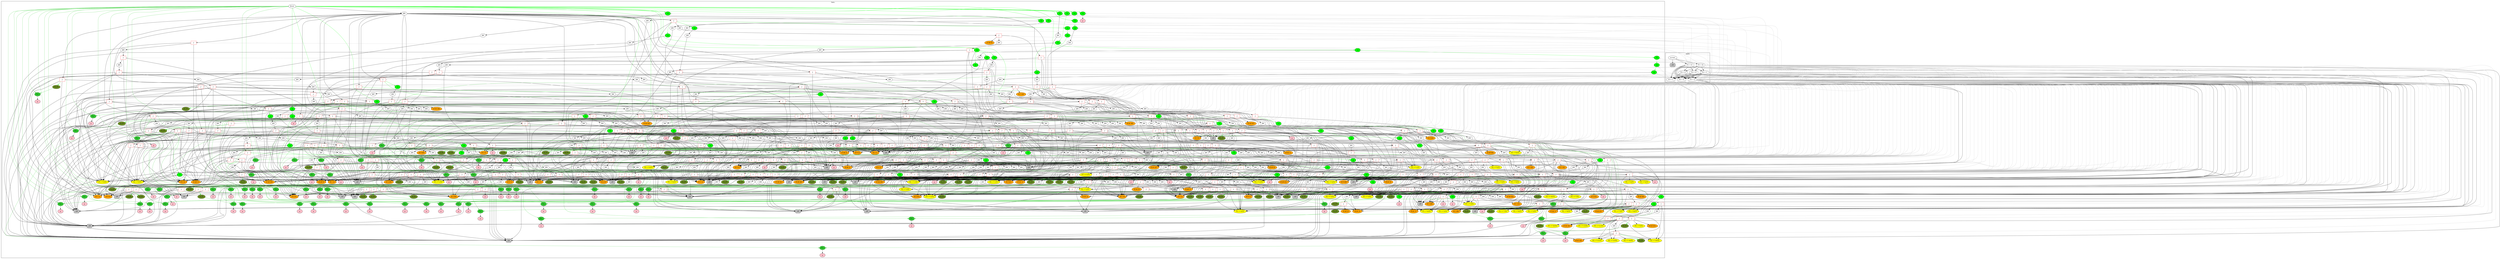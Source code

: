digraph {
	subgraph cluster_1 {
	label = beta
	"BetaNode 140581711400352" [label="βroot"];
	"BetaNode 140581711400352" -> "BetaMemory 140581711434248";
	"BetaMemory 140581711434248" [label="βM"];
	"BetaMemory 140581711434248" -> "JoinNode 140581711434584";
	"JoinNode 140581711434584" [shape=box,color=red,label="J"];
	"JoinNode 140581711434584" -> "⍺M:<rete.alpha.AlphaMemory object at 0x7fdbbaf8d320>"
	"(O 2 1)" [style=filled,fillcolor=orange];
	"JoinNode 140581711434584" -> "(O 2 1)"
	"JoinNode 140581711434584" -> "BetaMemory 140581711434640";
	"BetaMemory 140581711434640" [label="βM"];
	"BetaMemory 140581711434640" -> "JoinNode 140581711434864";
	"JoinNode 140581711434864" [shape=box,color=red,label="J"];
	"JoinNode 140581711434864" -> "⍺M:<rete.alpha.AlphaMemory object at 0x7fdbbaf8d438>"
	"(O 0 2)" [style=filled,fillcolor=orange];
	"JoinNode 140581711434864" -> "(O 0 2)"
	"JoinNode 140581711434864" -> "BetaMemory 140581711434920";
	"BetaMemory 140581711434920" [label="βM"];
	"BetaMemory 140581711434920" -> "JoinNode 140581711435088";
	"JoinNode 140581711435088" [shape=box,color=red,label="J"];
	"JoinNode 140581711435088" -> "⍺M:<rete.alpha.AlphaMemory object at 0x7fdbbaf8d518>"
	"(O 2 0)" [style=filled,fillcolor=orange];
	"JoinNode 140581711435088" -> "(O 2 0)"
	"JoinNode 140581711435088" -> "BetaMemory 140581711435144";
	"BetaMemory 140581711435144" [label="βM"];
	"BetaMemory 140581711435144" -> "JoinNode 140581711435368";
	"JoinNode 140581711435368" [shape=box,color=red,label="J"];
	"JoinNode 140581711435368" -> "⍺M:<rete.alpha.AlphaMemory object at 0x7fdbbaf8d630>"
	"(O 1 1)" [style=filled,fillcolor=orange];
	"JoinNode 140581711435368" -> "(O 1 1)"
	"JoinNode 140581711435368" -> "BetaMemory 140581711435424";
	"BetaMemory 140581711435424" [label="βM"];
	"BetaMemory 140581711435424" -> "JoinNode 140581711435704";
	"JoinNode 140581711435704" [shape=box,color=red,label="J"];
	"JoinNode 140581711435704" -> "⍺M:<rete.alpha.AlphaMemory object at 0x7fdbbaf8d780>"
	"(X 1 0)" [style=filled,fillcolor=orange];
	"JoinNode 140581711435704" -> "(X 1 0)"
	"JoinNode 140581711435704" -> "<rete.ncc_node.NccPartnerNode object at 0x7fdbbaf8d7f0>"[color=green];
	"<rete.ncc_node.NccPartnerNode object at 0x7fdbbaf8d7f0>" [style=filled,fillcolor=olivedrab,label="NccPt"];
	"<rete.ncc_node.NccPartnerNode object at 0x7fdbbaf8d7f0>" -> "<rete.ncc_node.NccNode object at 0x7fdbbaf8d1d0>" [color=limegreen];
	"BetaMemory 140581711434640" -> "JoinNode 140581712452240";
	"JoinNode 140581712452240" [shape=box,color=red,label="J"];
	"JoinNode 140581712452240" -> "⍺M:<rete.alpha.AlphaMemory object at 0x7fdbbb0547f0>"
	"(O 1 2)" [style=filled,fillcolor=orange];
	"JoinNode 140581712452240" -> "(O 1 2)"
	"JoinNode 140581712452240" -> "<rete.ncc_node.NccPartnerNode object at 0x7fdbbb085ac8>"[color=green];
	"<rete.ncc_node.NccPartnerNode object at 0x7fdbbb085ac8>" [style=filled,fillcolor=olivedrab,label="NccPt"];
	"<rete.ncc_node.NccPartnerNode object at 0x7fdbbb085ac8>" -> "<rete.ncc_node.NccNode object at 0x7fdbbb085a58>" [color=limegreen];
	"JoinNode 140581711434584" -> "PNode 140581712056952";
	"PNode 140581712056952" [style=filled,fillcolor=pink,label="p"];
	"BetaMemory 140581711434248" -> "JoinNode 140581712251368";
	"JoinNode 140581712251368" [shape=box,color=red,label="J"];
	"JoinNode 140581712251368" -> "⍺M:<rete.alpha.AlphaMemory object at 0x7fdbbb0549b0>"
	"(X 2 2)" [style=filled,fillcolor=orange];
	"JoinNode 140581712251368" -> "(X 2 2)"
	"JoinNode 140581712251368" -> "BetaMemory 140581712251424";
	"BetaMemory 140581712251424" [label="βM"];
	"BetaMemory 140581712251424" -> "JoinNode 140581712251480";
	"JoinNode 140581712251480" [shape=box,color=red,label="J"];
	"JoinNode 140581712251480" -> "⍺M:<rete.alpha.AlphaMemory object at 0x7fdbbaf8d630>"
	"(O 1 1)" [style=filled,fillcolor=orange];
	"JoinNode 140581712251480" -> "(O 1 1)"
	"JoinNode 140581712251480" -> "BetaMemory 140581712251536";
	"BetaMemory 140581712251536" [label="βM"];
	"BetaMemory 140581712251536" -> "JoinNode 140581712251704";
	"JoinNode 140581712251704" [shape=box,color=red,label="J"];
	"JoinNode 140581712251704" -> "⍺M:<rete.alpha.AlphaMemory object at 0x7fdbbb054b00>"
	"(X 2 0)" [style=filled,fillcolor=orange];
	"JoinNode 140581712251704" -> "(X 2 0)"
	"JoinNode 140581712251704" -> "<rete.ncc_node.NccPartnerNode object at 0x7fdbbb054b70>"[color=green];
	"<rete.ncc_node.NccPartnerNode object at 0x7fdbbb054b70>" [style=filled,fillcolor=olivedrab,label="NccPt"];
	"<rete.ncc_node.NccPartnerNode object at 0x7fdbbb054b70>" -> "<rete.ncc_node.NccNode object at 0x7fdbbaf8dd30>" [color=limegreen];
	"BetaMemory 140581712251424" -> "JoinNode 140581712422784";
	"JoinNode 140581712422784" [shape=box,color=red,label="J"];
	"JoinNode 140581712422784" -> "⍺M:<rete.alpha.AlphaMemory object at 0x7fdbbb0542b0>"
	"(O $0 1)" [style=filled,fillcolor=orange];
	"JoinNode 140581712422784" -> "(O $0 1)"
	"JoinNode 140581712422784" -> "BetaMemory 140581712422840";
	"BetaMemory 140581712422840" [label="βM"];
	"BetaMemory 140581712422840" -> "JoinNode 140581712422896";
	"JoinNode 140581712422896" [shape=box,color=red,label="J"];
	"JoinNode 140581712422896" -> "⍺M:<rete.alpha.AlphaMemory object at 0x7fdbbb05f198>"
	"(O $0 2)" [style=filled,fillcolor=orange];
	"JoinNode 140581712422896" -> "(O $0 2)"
	"F2 =? 1:F2" [style=filled,fillcolor=yellow];
	"JoinNode 140581712422896" -> "F2 =? 1:F2"
	"JoinNode 140581712422896" -> "BetaMemory 140581712423064";
	"BetaMemory 140581712423064" [label="βM"];
	"BetaMemory 140581712423064" -> "JoinNode 140581712423120";
	"JoinNode 140581712423120" [shape=box,color=red,label="J"];
	"JoinNode 140581712423120" -> "⍺M:<rete.alpha.AlphaMemory object at 0x7fdbbb06d080>"
	"(X 0 1)" [style=filled,fillcolor=orange];
	"JoinNode 140581712423120" -> "(X 0 1)"
	"JoinNode 140581712423120" -> "BetaMemory 140581712423176";
	"BetaMemory 140581712423176" [label="βM"];
	"BetaMemory 140581712423176" -> "JoinNode 140581712423232";
	"JoinNode 140581712423232" [shape=box,color=red,label="J"];
	"JoinNode 140581712423232" -> "⍺M:<rete.alpha.AlphaMemory object at 0x7fdbbb0547f0>"
	"(O 1 2)" [style=filled,fillcolor=orange];
	"JoinNode 140581712423232" -> "(O 1 2)"
	"JoinNode 140581712423232" -> "BetaMemory 140581712423288";
	"BetaMemory 140581712423288" [label="βM"];
	"BetaMemory 140581712423288" -> "JoinNode 140581712423344";
	"JoinNode 140581712423344" [shape=box,color=red,label="J"];
	"JoinNode 140581712423344" -> "⍺M:<rete.alpha.AlphaMemory object at 0x7fdbbb0580b8>"
	"(X 1 2)" [style=filled,fillcolor=orange];
	"JoinNode 140581712423344" -> "(X 1 2)"
	"JoinNode 140581712423344" -> "<rete.ncc_node.NccPartnerNode object at 0x7fdbbb07e9e8>"[color=green];
	"<rete.ncc_node.NccPartnerNode object at 0x7fdbbb07e9e8>" [style=filled,fillcolor=olivedrab,label="NccPt"];
	"<rete.ncc_node.NccPartnerNode object at 0x7fdbbb07e9e8>" -> "<rete.ncc_node.NccNode object at 0x7fdbbb07e828>" [color=limegreen];
	"JoinNode 140581712422896" -> "<rete.ncc_node.NccNode object at 0x7fdbbb07e828>"[color=limegreen];
	"<rete.ncc_node.NccNode object at 0x7fdbbb07e828>" [style=filled,fillcolor=limegreen,label="Ncc"];
	"<rete.ncc_node.NccNode object at 0x7fdbbb07e828>" -> "PNode 140581712422728";
	"PNode 140581712422728" [style=filled,fillcolor=pink,label="p"];
	"BetaMemory 140581712251424" -> "JoinNode 140581712074288";
	"JoinNode 140581712074288" [shape=box,color=red,label="J"];
	"JoinNode 140581712074288" -> "⍺M:<rete.alpha.AlphaMemory object at 0x7fdbbb0580b8>"
	"(X 1 2)" [style=filled,fillcolor=orange];
	"JoinNode 140581712074288" -> "(X 1 2)"
	"JoinNode 140581712074288" -> "BetaMemory 140581712074344";
	"BetaMemory 140581712074344" [label="βM"];
	"BetaMemory 140581712074344" -> "JoinNode 140581712074400";
	"JoinNode 140581712074400" [shape=box,color=red,label="J"];
	"JoinNode 140581712074400" -> "⍺M:<rete.alpha.AlphaMemory object at 0x7fdbbb06d630>"
	"(O 0 1)" [style=filled,fillcolor=orange];
	"JoinNode 140581712074400" -> "(O 0 1)"
	"JoinNode 140581712074400" -> "<rete.ncc_node.NccPartnerNode object at 0x7fdbbb0296d8>"[color=green];
	"<rete.ncc_node.NccPartnerNode object at 0x7fdbbb0296d8>" [style=filled,fillcolor=olivedrab,label="NccPt"];
	"<rete.ncc_node.NccPartnerNode object at 0x7fdbbb0296d8>" -> "<rete.ncc_node.NccNode object at 0x7fdbbb0295f8>" [color=limegreen];
	"BetaMemory 140581712251424" -> "JoinNode 140581712119680";
	"JoinNode 140581712119680" [shape=box,color=red,label="J"];
	"JoinNode 140581712119680" -> "⍺M:<rete.alpha.AlphaMemory object at 0x7fdbbb05f668>"
	"(X $0 0)" [style=filled,fillcolor=orange];
	"JoinNode 140581712119680" -> "(X $0 0)"
	"JoinNode 140581712119680" -> "BetaMemory 140581712119736";
	"BetaMemory 140581712119736" [label="βM"];
	"BetaMemory 140581712119736" -> "JoinNode 140581712119792";
	"JoinNode 140581712119792" [shape=box,color=red,label="J"];
	"JoinNode 140581712119792" -> "⍺M:<rete.alpha.AlphaMemory object at 0x7fdbbb0544e0>"
	"(X 0 $1)" [style=filled,fillcolor=orange];
	"JoinNode 140581712119792" -> "(X 0 $1)"
	"JoinNode 140581712119792" -> "BetaMemory 140581712119848";
	"BetaMemory 140581712119848" [label="βM"];
	"BetaMemory 140581712119848" -> "JoinNode 140581712119904";
	"JoinNode 140581712119904" [shape=box,color=red,label="J"];
	"JoinNode 140581712119904" -> "⍺M:<rete.alpha.AlphaMemory object at 0x7fdbbb058a58>"
	"(O $1 0)" [style=filled,fillcolor=orange];
	"JoinNode 140581712119904" -> "(O $1 0)"
	"F2 =? 2:F3" [style=filled,fillcolor=yellow];
	"JoinNode 140581712119904" -> "F2 =? 2:F3"
	"JoinNode 140581712119904" -> "<rete.ncc_node.NccPartnerNode object at 0x7fdbbb034898>"[color=green];
	"<rete.ncc_node.NccPartnerNode object at 0x7fdbbb034898>" [style=filled,fillcolor=olivedrab,label="NccPt"];
	"<rete.ncc_node.NccPartnerNode object at 0x7fdbbb034898>" -> "<rete.ncc_node.NccNode object at 0x7fdbbb034748>" [color=limegreen];
	"JoinNode 140581712251368" -> "<rete.ncc_node.NccPartnerNode object at 0x7fdbbb08e048>"[color=green];
	"<rete.ncc_node.NccPartnerNode object at 0x7fdbbb08e048>" [style=filled,fillcolor=olivedrab,label="NccPt"];
	"<rete.ncc_node.NccPartnerNode object at 0x7fdbbb08e048>" -> "<rete.ncc_node.NccNode object at 0x7fdbbb08af98>" [color=limegreen];
	"JoinNode 140581712251368" -> "<rete.ncc_node.NccNode object at 0x7fdbbb0295f8>"[color=limegreen];
	"<rete.ncc_node.NccNode object at 0x7fdbbb0295f8>" [style=filled,fillcolor=limegreen,label="Ncc"];
	"<rete.ncc_node.NccNode object at 0x7fdbbb0295f8>" -> "PNode 140581712059920";
	"PNode 140581712059920" [style=filled,fillcolor=pink,label="p"];
	"BetaMemory 140581711434248" -> "JoinNode 140581712252768";
	"JoinNode 140581712252768" [shape=box,color=red,label="J"];
	"JoinNode 140581712252768" -> "⍺M:<rete.alpha.AlphaMemory object at 0x7fdbbaf8d780>"
	"(X 1 0)" [style=filled,fillcolor=orange];
	"JoinNode 140581712252768" -> "(X 1 0)"
	"JoinNode 140581712252768" -> "BetaMemory 140581712252824";
	"BetaMemory 140581712252824" [label="βM"];
	"BetaMemory 140581712252824" -> "JoinNode 140581712265288";
	"JoinNode 140581712265288" [shape=box,color=red,label="J"];
	"JoinNode 140581712265288" -> "⍺M:<rete.alpha.AlphaMemory object at 0x7fdbbb054fd0>"
	"(O $0 $0)" [style=filled,fillcolor=orange];
	"JoinNode 140581712265288" -> "(O $0 $0)"
	"JoinNode 140581712265288" -> "NegativeNode 140581712265456"[color=green];
	"NegativeNode 140581712265456" [style=filled,fillcolor=green,label="-ve"];
	"NegativeNode 140581712265456" -> "BetaMemory 140581712265512";
	"BetaMemory 140581712265512" [label="βM"];
	"BetaMemory 140581712265512" -> "JoinNode 140581712265568";
	"JoinNode 140581712265568" [shape=box,color=red,label="J"];
	"JoinNode 140581712265568" -> "⍺M:<rete.alpha.AlphaMemory object at 0x7fdbbb0547f0>"
	"(O 1 2)" [style=filled,fillcolor=orange];
	"JoinNode 140581712265568" -> "(O 1 2)"
	"JoinNode 140581712265568" -> "BetaMemory 140581712265680";
	"BetaMemory 140581712265680" [label="βM"];
	"BetaMemory 140581712265680" -> "JoinNode 140581712265736";
	"JoinNode 140581712265736" [shape=box,color=red,label="J"];
	"JoinNode 140581712265736" -> "⍺M:<rete.alpha.AlphaMemory object at 0x7fdbbb0547f0>"
	"(O 1 2)" [style=filled,fillcolor=orange];
	"JoinNode 140581712265736" -> "(O 1 2)"
	"JoinNode 140581712265736" -> "<rete.ncc_node.NccPartnerNode object at 0x7fdbbb058240>"[color=green];
	"<rete.ncc_node.NccPartnerNode object at 0x7fdbbb058240>" [style=filled,fillcolor=olivedrab,label="NccPt"];
	"<rete.ncc_node.NccPartnerNode object at 0x7fdbbb058240>" -> "<rete.ncc_node.NccNode object at 0x7fdbbb058198>" [color=limegreen];
	"JoinNode 140581712265568" -> "<rete.ncc_node.NccNode object at 0x7fdbbb058198>"[color=limegreen];
	"<rete.ncc_node.NccNode object at 0x7fdbbb058198>" [style=filled,fillcolor=limegreen,label="Ncc"];
	"<rete.ncc_node.NccNode object at 0x7fdbbb058198>" -> "PNode 140581712251984";
	"PNode 140581712251984" [style=filled,fillcolor=pink,label="p"];
	"BetaMemory 140581712252824" -> "JoinNode 140581712374136";
	"JoinNode 140581712374136" [shape=box,color=red,label="J"];
	"JoinNode 140581712374136" -> "⍺M:<rete.alpha.AlphaMemory object at 0x7fdbbb063390>"
	"(O 0 0)" [style=filled,fillcolor=orange];
	"JoinNode 140581712374136" -> "(O 0 0)"
	"JoinNode 140581712374136" -> "BetaMemory 140581712374192";
	"BetaMemory 140581712374192" [label="βM"];
	"BetaMemory 140581712374192" -> "JoinNode 140581712374360";
	"JoinNode 140581712374360" [shape=box,color=red,label="J"];
	"JoinNode 140581712374360" -> "⍺M:<rete.alpha.AlphaMemory object at 0x7fdbbb072a20>"
	"(O 2 2)" [style=filled,fillcolor=orange];
	"JoinNode 140581712374360" -> "(O 2 2)"
	"JoinNode 140581712374360" -> "BetaMemory 140581712374416";
	"BetaMemory 140581712374416" [label="βM"];
	"BetaMemory 140581712374416" -> "JoinNode 140581712374472";
	"JoinNode 140581712374472" [shape=box,color=red,label="J"];
	"JoinNode 140581712374472" -> "⍺M:<rete.alpha.AlphaMemory object at 0x7fdbbb054080>"
	"(O 1 0)" [style=filled,fillcolor=orange];
	"JoinNode 140581712374472" -> "(O 1 0)"
	"JoinNode 140581712374472" -> "<rete.ncc_node.NccPartnerNode object at 0x7fdbbb072b00>"[color=green];
	"<rete.ncc_node.NccPartnerNode object at 0x7fdbbb072b00>" [style=filled,fillcolor=olivedrab,label="NccPt"];
	"<rete.ncc_node.NccPartnerNode object at 0x7fdbbb072b00>" -> "<rete.ncc_node.NccNode object at 0x7fdbbb072940>" [color=limegreen];
	"JoinNode 140581712252768" -> "NegativeNode 140581712285144"[color=green];
	"NegativeNode 140581712285144" [style=filled,fillcolor=green,label="-ve"];
	"NegativeNode 140581712285144" -> "PNode 140581712284808";
	"PNode 140581712284808" [style=filled,fillcolor=pink,label="p"];
	"JoinNode 140581712252768" -> "<rete.ncc_node.NccNode object at 0x7fdbbb072940>"[color=limegreen];
	"<rete.ncc_node.NccNode object at 0x7fdbbb072940>" [style=filled,fillcolor=limegreen,label="Ncc"];
	"<rete.ncc_node.NccNode object at 0x7fdbbb072940>" -> "PNode 140581712373240";
	"PNode 140581712373240" [style=filled,fillcolor=pink,label="p"];
	"JoinNode 140581712252768" -> "NegativeNode 140581712107000"[color=green];
	"NegativeNode 140581712107000" [style=filled,fillcolor=green,label="-ve"];
	"NegativeNode 140581712107000" -> "BetaMemory 140581712107056";
	"BetaMemory 140581712107056" [label="βM"];
	"BetaMemory 140581712107056" -> "JoinNode 140581712107112";
	"JoinNode 140581712107112" [shape=box,color=red,label="J"];
	"JoinNode 140581712107112" -> "⍺M:<rete.alpha.AlphaMemory object at 0x7fdbbb072a20>"
	"(O 2 2)" [style=filled,fillcolor=orange];
	"JoinNode 140581712107112" -> "(O 2 2)"
	"JoinNode 140581712107112" -> "PNode 140581712092296";
	"PNode 140581712092296" [style=filled,fillcolor=pink,label="p"];
	"BetaMemory 140581711434248" -> "JoinNode 140581712267696";
	"JoinNode 140581712267696" [shape=box,color=red,label="J"];
	"JoinNode 140581712267696" -> "⍺M:<rete.alpha.AlphaMemory object at 0x7fdbbb054080>"
	"(O 1 0)" [style=filled,fillcolor=orange];
	"JoinNode 140581712267696" -> "(O 1 0)"
	"JoinNode 140581712267696" -> "BetaMemory 140581712267752";
	"BetaMemory 140581712267752" [label="βM"];
	"BetaMemory 140581712267752" -> "JoinNode 140581712267920";
	"JoinNode 140581712267920" [shape=box,color=red,label="J"];
	"JoinNode 140581712267920" -> "⍺M:<rete.alpha.AlphaMemory object at 0x7fdbbb058a58>"
	"(O $0 0)" [style=filled,fillcolor=orange];
	"JoinNode 140581712267920" -> "(O $0 0)"
	"JoinNode 140581712267920" -> "BetaMemory 140581712267976";
	"BetaMemory 140581712267976" [label="βM"];
	"BetaMemory 140581712267976" -> "JoinNode 140581712268032";
	"JoinNode 140581712268032" [shape=box,color=red,label="J"];
	"JoinNode 140581712268032" -> "⍺M:<rete.alpha.AlphaMemory object at 0x7fdbbb054358>"
	"(X $0 $0)" [style=filled,fillcolor=orange];
	"JoinNode 140581712268032" -> "(X $0 $0)"
	"F2 =? 1:F2" [style=filled,fillcolor=yellow];
	"JoinNode 140581712268032" -> "F2 =? 1:F2"
	"F3 =? 1:F2" [style=filled,fillcolor=yellow];
	"JoinNode 140581712268032" -> "F3 =? 1:F2"
	"JoinNode 140581712268032" -> "NegativeNode 140581712268088"[color=green];
	"NegativeNode 140581712268088" [style=filled,fillcolor=green,label="-ve"];
	"F2 =? 1:F2" [style=filled,fillcolor=yellow];
	"NegativeNode 140581712268088" -> "F2 =? 1:F2"
	"F2 =? 2:F2" [style=filled,fillcolor=yellow];
	"NegativeNode 140581712268088" -> "F2 =? 2:F2"
	"F3 =? 1:F2" [style=filled,fillcolor=yellow];
	"NegativeNode 140581712268088" -> "F3 =? 1:F2"
	"F3 =? 2:F2" [style=filled,fillcolor=yellow];
	"NegativeNode 140581712268088" -> "F3 =? 2:F2"
	"NegativeNode 140581712268088" -> "BetaMemory 140581712268256";
	"BetaMemory 140581712268256" [label="βM"];
	"BetaMemory 140581712268256" -> "JoinNode 140581712268648";
	"JoinNode 140581712268648" [shape=box,color=red,label="J"];
	"JoinNode 140581712268648" -> "⍺M:<rete.alpha.AlphaMemory object at 0x7fdbbb058d30>"
	"(X 0 2)" [style=filled,fillcolor=orange];
	"JoinNode 140581712268648" -> "(X 0 2)"
	"JoinNode 140581712268648" -> "BetaMemory 140581712268704";
	"BetaMemory 140581712268704" [label="βM"];
	"BetaMemory 140581712268704" -> "JoinNode 140581712268984";
	"JoinNode 140581712268984" [shape=box,color=red,label="J"];
	"JoinNode 140581712268984" -> "⍺M:<rete.alpha.AlphaMemory object at 0x7fdbbb058e10>"
	"(X $0 2)" [style=filled,fillcolor=orange];
	"JoinNode 140581712268984" -> "(X $0 2)"
	"F2 =? 1:F2" [style=filled,fillcolor=yellow];
	"JoinNode 140581712268984" -> "F2 =? 1:F2"
	"F2 =? 2:F2" [style=filled,fillcolor=yellow];
	"JoinNode 140581712268984" -> "F2 =? 2:F2"
	"JoinNode 140581712268984" -> "BetaMemory 140581712269040";
	"BetaMemory 140581712269040" [label="βM"];
	"BetaMemory 140581712269040" -> "JoinNode 140581712269096";
	"JoinNode 140581712269096" [shape=box,color=red,label="J"];
	"JoinNode 140581712269096" -> "⍺M:<rete.alpha.AlphaMemory object at 0x7fdbbb054b00>"
	"(X 2 0)" [style=filled,fillcolor=orange];
	"JoinNode 140581712269096" -> "(X 2 0)"
	"JoinNode 140581712269096" -> "BetaMemory 140581712269152";
	"BetaMemory 140581712269152" [label="βM"];
	"BetaMemory 140581712269152" -> "JoinNode 140581712269208";
	"JoinNode 140581712269208" [shape=box,color=red,label="J"];
	"JoinNode 140581712269208" -> "⍺M:<rete.alpha.AlphaMemory object at 0x7fdbbb054080>"
	"(O 1 0)" [style=filled,fillcolor=orange];
	"JoinNode 140581712269208" -> "(O 1 0)"
	"JoinNode 140581712269208" -> "BetaMemory 140581712281672";
	"BetaMemory 140581712281672" [label="βM"];
	"BetaMemory 140581712281672" -> "JoinNode 140581712281728";
	"JoinNode 140581712281728" [shape=box,color=red,label="J"];
	"JoinNode 140581712281728" -> "⍺M:<rete.alpha.AlphaMemory object at 0x7fdbbb054400>"
	"(X 2 $0)" [style=filled,fillcolor=orange];
	"JoinNode 140581712281728" -> "(X 2 $0)"
	"F3 =? 1:F2" [style=filled,fillcolor=yellow];
	"JoinNode 140581712281728" -> "F3 =? 1:F2"
	"F3 =? 2:F2" [style=filled,fillcolor=yellow];
	"JoinNode 140581712281728" -> "F3 =? 2:F2"
	"F3 =? 5:F2" [style=filled,fillcolor=yellow];
	"JoinNode 140581712281728" -> "F3 =? 5:F2"
	"JoinNode 140581712281728" -> "BetaMemory 140581712281784";
	"BetaMemory 140581712281784" [label="βM"];
	"BetaMemory 140581712281784" -> "JoinNode 140581712282008";
	"JoinNode 140581712282008" [shape=box,color=red,label="J"];
	"JoinNode 140581712282008" -> "⍺M:<rete.alpha.AlphaMemory object at 0x7fdbbb058d30>"
	"(X 0 2)" [style=filled,fillcolor=orange];
	"JoinNode 140581712282008" -> "(X 0 2)"
	"JoinNode 140581712282008" -> "BetaMemory 140581712282064";
	"BetaMemory 140581712282064" [label="βM"];
	"BetaMemory 140581712282064" -> "JoinNode 140581712282120";
	"JoinNode 140581712282120" [shape=box,color=red,label="J"];
	"JoinNode 140581712282120" -> "⍺M:<rete.alpha.AlphaMemory object at 0x7fdbbb054358>"
	"(X $1 $1)" [style=filled,fillcolor=orange];
	"JoinNode 140581712282120" -> "(X $1 $1)"
	"JoinNode 140581712282120" -> "BetaMemory 140581712282176";
	"BetaMemory 140581712282176" [label="βM"];
	"BetaMemory 140581712282176" -> "JoinNode 140581712282232";
	"JoinNode 140581712282232" [shape=box,color=red,label="J"];
	"JoinNode 140581712282232" -> "⍺M:<rete.alpha.AlphaMemory object at 0x7fdbbb054358>"
	"(X $0 $1)" [style=filled,fillcolor=orange];
	"JoinNode 140581712282232" -> "(X $0 $1)"
	"F2 =? 1:F2" [style=filled,fillcolor=yellow];
	"JoinNode 140581712282232" -> "F2 =? 1:F2"
	"F2 =? 2:F2" [style=filled,fillcolor=yellow];
	"JoinNode 140581712282232" -> "F2 =? 2:F2"
	"F2 =? 5:F2" [style=filled,fillcolor=yellow];
	"JoinNode 140581712282232" -> "F2 =? 5:F2"
	"F2 =? 8:F3" [style=filled,fillcolor=yellow];
	"JoinNode 140581712282232" -> "F2 =? 8:F3"
	"F3 =? 10:F2" [style=filled,fillcolor=yellow];
	"JoinNode 140581712282232" -> "F3 =? 10:F2"
	"JoinNode 140581712282232" -> "BetaMemory 140581712282288";
	"BetaMemory 140581712282288" [label="βM"];
	"BetaMemory 140581712282288" -> "JoinNode 140581712282624";
	"JoinNode 140581712282624" [shape=box,color=red,label="J"];
	"JoinNode 140581712282624" -> "⍺M:<rete.alpha.AlphaMemory object at 0x7fdbbb054160>"
	"(X 1 1)" [style=filled,fillcolor=orange];
	"JoinNode 140581712282624" -> "(X 1 1)"
	"JoinNode 140581712282624" -> "BetaMemory 140581712282680";
	"BetaMemory 140581712282680" [label="βM"];
	"BetaMemory 140581712282680" -> "JoinNode 140581712282736";
	"JoinNode 140581712282736" [shape=box,color=red,label="J"];
	"JoinNode 140581712282736" -> "⍺M:<rete.alpha.AlphaMemory object at 0x7fdbbb058e10>"
	"(X $1 2)" [style=filled,fillcolor=orange];
	"JoinNode 140581712282736" -> "(X $1 2)"
	"F2 =? 10:F2" [style=filled,fillcolor=yellow];
	"JoinNode 140581712282736" -> "F2 =? 10:F2"
	"F2 =? 11:F3" [style=filled,fillcolor=yellow];
	"JoinNode 140581712282736" -> "F2 =? 11:F3"
	"JoinNode 140581712282736" -> "BetaMemory 140581712282792";
	"BetaMemory 140581712282792" [label="βM"];
	"BetaMemory 140581712282792" -> "JoinNode 140581712282960";
	"JoinNode 140581712282960" [shape=box,color=red,label="J"];
	"JoinNode 140581712282960" -> "⍺M:<rete.alpha.AlphaMemory object at 0x7fdbbb054fd0>"
	"(O $1 $1)" [style=filled,fillcolor=orange];
	"JoinNode 140581712282960" -> "(O $1 $1)"
	"F2 =? 10:F2" [style=filled,fillcolor=yellow];
	"JoinNode 140581712282960" -> "F2 =? 10:F2"
	"F2 =? 11:F3" [style=filled,fillcolor=yellow];
	"JoinNode 140581712282960" -> "F2 =? 11:F3"
	"F2 =? 13:F2" [style=filled,fillcolor=yellow];
	"JoinNode 140581712282960" -> "F2 =? 13:F2"
	"F3 =? 10:F2" [style=filled,fillcolor=yellow];
	"JoinNode 140581712282960" -> "F3 =? 10:F2"
	"F3 =? 11:F3" [style=filled,fillcolor=yellow];
	"JoinNode 140581712282960" -> "F3 =? 11:F3"
	"F3 =? 13:F2" [style=filled,fillcolor=yellow];
	"JoinNode 140581712282960" -> "F3 =? 13:F2"
	"JoinNode 140581712282960" -> "BetaMemory 140581712283016";
	"BetaMemory 140581712283016" [label="βM"];
	"BetaMemory 140581712283016" -> "JoinNode 140581712283408";
	"JoinNode 140581712283408" [shape=box,color=red,label="J"];
	"JoinNode 140581712283408" -> "⍺M:<rete.alpha.AlphaMemory object at 0x7fdbbb054358>"
	"(X $1 $2)" [style=filled,fillcolor=orange];
	"JoinNode 140581712283408" -> "(X $1 $2)"
	"F2 =? 10:F2" [style=filled,fillcolor=yellow];
	"JoinNode 140581712283408" -> "F2 =? 10:F2"
	"F2 =? 11:F3" [style=filled,fillcolor=yellow];
	"JoinNode 140581712283408" -> "F2 =? 11:F3"
	"F2 =? 13:F2" [style=filled,fillcolor=yellow];
	"JoinNode 140581712283408" -> "F2 =? 13:F2"
	"F2 =? 14:F2" [style=filled,fillcolor=yellow];
	"JoinNode 140581712283408" -> "F2 =? 14:F2"
	"JoinNode 140581712283408" -> "<rete.ncc_node.NccPartnerNode object at 0x7fdbbb05c748>"[color=green];
	"<rete.ncc_node.NccPartnerNode object at 0x7fdbbb05c748>" [style=filled,fillcolor=olivedrab,label="NccPt"];
	"<rete.ncc_node.NccPartnerNode object at 0x7fdbbb05c748>" -> "<rete.ncc_node.NccNode object at 0x7fdbbb058fd0>" [color=limegreen];
	"JoinNode 140581712269208" -> "<rete.ncc_node.NccNode object at 0x7fdbbb058fd0>"[color=limegreen];
	"<rete.ncc_node.NccNode object at 0x7fdbbb058fd0>" [style=filled,fillcolor=limegreen,label="Ncc"];
	"<rete.ncc_node.NccNode object at 0x7fdbbb058fd0>" -> "PNode 140581712252264";
	"PNode 140581712252264" [style=filled,fillcolor=pink,label="p"];
	"JoinNode 140581712267696" -> "NegativeNode 140581712424464"[color=green];
	"NegativeNode 140581712424464" [style=filled,fillcolor=green,label="-ve"];
	"NegativeNode 140581712424464" -> "BetaMemory 140581712424520";
	"BetaMemory 140581712424520" [label="βM"];
	"BetaMemory 140581712424520" -> "JoinNode 140581712424576";
	"JoinNode 140581712424576" [shape=box,color=red,label="J"];
	"JoinNode 140581712424576" -> "⍺M:<rete.alpha.AlphaMemory object at 0x7fdbbb054fd0>"
	"(O $2 $2)" [style=filled,fillcolor=orange];
	"JoinNode 140581712424576" -> "(O $2 $2)"
	"JoinNode 140581712424576" -> "BetaMemory 140581712424632";
	"BetaMemory 140581712424632" [label="βM"];
	"BetaMemory 140581712424632" -> "JoinNode 140581712424688";
	"JoinNode 140581712424688" [shape=box,color=red,label="J"];
	"JoinNode 140581712424688" -> "⍺M:<rete.alpha.AlphaMemory object at 0x7fdbbb0545c0>"
	"(O 1 $3)" [style=filled,fillcolor=orange];
	"JoinNode 140581712424688" -> "(O 1 $3)"
	"JoinNode 140581712424688" -> "BetaMemory 140581712424800";
	"BetaMemory 140581712424800" [label="βM"];
	"BetaMemory 140581712424800" -> "JoinNode 140581712424856";
	"JoinNode 140581712424856" [shape=box,color=red,label="J"];
	"JoinNode 140581712424856" -> "⍺M:<rete.alpha.AlphaMemory object at 0x7fdbbb054358>"
	"(X $0 $0)" [style=filled,fillcolor=orange];
	"JoinNode 140581712424856" -> "(X $0 $0)"
	"JoinNode 140581712424856" -> "BetaMemory 140581712424912";
	"BetaMemory 140581712424912" [label="βM"];
	"BetaMemory 140581712424912" -> "JoinNode 140581712437320";
	"JoinNode 140581712437320" [shape=box,color=red,label="J"];
	"JoinNode 140581712437320" -> "⍺M:<rete.alpha.AlphaMemory object at 0x7fdbbb054fd0>"
	"(O $3 $1)" [style=filled,fillcolor=orange];
	"JoinNode 140581712437320" -> "(O $3 $1)"
	"F2 =? 3:F3" [style=filled,fillcolor=yellow];
	"JoinNode 140581712437320" -> "F2 =? 3:F3"
	"JoinNode 140581712437320" -> "BetaMemory 140581712437376";
	"BetaMemory 140581712437376" [label="βM"];
	"BetaMemory 140581712437376" -> "JoinNode 140581712437488";
	"JoinNode 140581712437488" [shape=box,color=red,label="J"];
	"JoinNode 140581712437488" -> "⍺M:<rete.alpha.AlphaMemory object at 0x7fdbbb0546d8>"
	"(O 0 $4)" [style=filled,fillcolor=orange];
	"JoinNode 140581712437488" -> "(O 0 $4)"
	"JoinNode 140581712437488" -> "BetaMemory 140581712437544";
	"BetaMemory 140581712437544" [label="βM"];
	"BetaMemory 140581712437544" -> "JoinNode 140581712437600";
	"JoinNode 140581712437600" [shape=box,color=red,label="J"];
	"JoinNode 140581712437600" -> "⍺M:<rete.alpha.AlphaMemory object at 0x7fdbbb054358>"
	"(X $0 $4)" [style=filled,fillcolor=orange];
	"JoinNode 140581712437600" -> "(X $0 $4)"
	"F2 =? 4:F2" [style=filled,fillcolor=yellow];
	"JoinNode 140581712437600" -> "F2 =? 4:F2"
	"F3 =? 6:F3" [style=filled,fillcolor=yellow];
	"JoinNode 140581712437600" -> "F3 =? 6:F3"
	"JoinNode 140581712437600" -> "BetaMemory 140581712437656";
	"BetaMemory 140581712437656" [label="βM"];
	"BetaMemory 140581712437656" -> "JoinNode 140581712437824";
	"JoinNode 140581712437824" [shape=box,color=red,label="J"];
	"JoinNode 140581712437824" -> "⍺M:<rete.alpha.AlphaMemory object at 0x7fdbbb058e10>"
	"(X $1 2)" [style=filled,fillcolor=orange];
	"JoinNode 140581712437824" -> "(X $1 2)"
	"F2 =? 5:F3" [style=filled,fillcolor=yellow];
	"JoinNode 140581712437824" -> "F2 =? 5:F3"
	"JoinNode 140581712437824" -> "BetaMemory 140581712437880";
	"BetaMemory 140581712437880" [label="βM"];
	"BetaMemory 140581712437880" -> "JoinNode 140581712437992";
	"JoinNode 140581712437992" [shape=box,color=red,label="J"];
	"JoinNode 140581712437992" -> "⍺M:<rete.alpha.AlphaMemory object at 0x7fdbbb0544e0>"
	"(X 0 $1)" [style=filled,fillcolor=orange];
	"JoinNode 140581712437992" -> "(X 0 $1)"
	"F3 =? 5:F3" [style=filled,fillcolor=yellow];
	"JoinNode 140581712437992" -> "F3 =? 5:F3"
	"F3 =? 8:F2" [style=filled,fillcolor=yellow];
	"JoinNode 140581712437992" -> "F3 =? 8:F2"
	"JoinNode 140581712437992" -> "BetaMemory 140581712438048";
	"BetaMemory 140581712438048" [label="βM"];
	"BetaMemory 140581712438048" -> "JoinNode 140581712438216";
	"JoinNode 140581712438216" [shape=box,color=red,label="J"];
	"JoinNode 140581712438216" -> "⍺M:<rete.alpha.AlphaMemory object at 0x7fdbbb054fd0>"
	"(O $3 $2)" [style=filled,fillcolor=orange];
	"JoinNode 140581712438216" -> "(O $3 $2)"
	"F2 =? 3:F3" [style=filled,fillcolor=yellow];
	"JoinNode 140581712438216" -> "F2 =? 3:F3"
	"F2 =? 5:F2" [style=filled,fillcolor=yellow];
	"JoinNode 140581712438216" -> "F2 =? 5:F2"
	"F3 =? 2:F2" [style=filled,fillcolor=yellow];
	"JoinNode 140581712438216" -> "F3 =? 2:F2"
	"JoinNode 140581712438216" -> "BetaMemory 140581712438272";
	"BetaMemory 140581712438272" [label="βM"];
	"BetaMemory 140581712438272" -> "JoinNode 140581712438496";
	"JoinNode 140581712438496" [shape=box,color=red,label="J"];
	"JoinNode 140581712438496" -> "⍺M:<rete.alpha.AlphaMemory object at 0x7fdbbb05f198>"
	"(O $5 2)" [style=filled,fillcolor=orange];
	"JoinNode 140581712438496" -> "(O $5 2)"
	"JoinNode 140581712438496" -> "<rete.ncc_node.NccPartnerNode object at 0x7fdbbb082518>"[color=green];
	"<rete.ncc_node.NccPartnerNode object at 0x7fdbbb082518>" [style=filled,fillcolor=olivedrab,label="NccPt"];
	"<rete.ncc_node.NccPartnerNode object at 0x7fdbbb082518>" -> "<rete.ncc_node.NccNode object at 0x7fdbbb07ef28>" [color=limegreen];
	"JoinNode 140581712424688" -> "<rete.ncc_node.NccNode object at 0x7fdbbb07ef28>"[color=limegreen];
	"<rete.ncc_node.NccNode object at 0x7fdbbb07ef28>" [style=filled,fillcolor=limegreen,label="Ncc"];
	"<rete.ncc_node.NccNode object at 0x7fdbbb07ef28>" -> "PNode 140581712408528";
	"PNode 140581712408528" [style=filled,fillcolor=pink,label="p"];
	"JoinNode 140581712267696" -> "NegativeNode 140581712489888"[color=green];
	"NegativeNode 140581712489888" [style=filled,fillcolor=green,label="-ve"];
	"NegativeNode 140581712489888" -> "NegativeNode 140581712489944"[color=green];
	"NegativeNode 140581712489944" [style=filled,fillcolor=green,label="-ve"];
	"NegativeNode 140581712489944" -> "NegativeNode 140581712490000"[color=green];
	"NegativeNode 140581712490000" [style=filled,fillcolor=green,label="-ve"];
	"NegativeNode 140581712490000" -> "BetaMemory 140581712490112";
	"BetaMemory 140581712490112" [label="βM"];
	"BetaMemory 140581712490112" -> "JoinNode 140581712490168";
	"JoinNode 140581712490168" [shape=box,color=red,label="J"];
	"JoinNode 140581712490168" -> "⍺M:<rete.alpha.AlphaMemory object at 0x7fdbbaf8d780>"
	"(X 1 0)" [style=filled,fillcolor=orange];
	"JoinNode 140581712490168" -> "(X 1 0)"
	"JoinNode 140581712490168" -> "BetaMemory 140581712490224";
	"BetaMemory 140581712490224" [label="βM"];
	"BetaMemory 140581712490224" -> "JoinNode 140581712490280";
	"JoinNode 140581712490280" [shape=box,color=red,label="J"];
	"JoinNode 140581712490280" -> "⍺M:<rete.alpha.AlphaMemory object at 0x7fdbbaf8d780>"
	"(X 1 0)" [style=filled,fillcolor=orange];
	"JoinNode 140581712490280" -> "(X 1 0)"
	"JoinNode 140581712490280" -> "BetaMemory 140581712490336";
	"BetaMemory 140581712490336" [label="βM"];
	"BetaMemory 140581712490336" -> "JoinNode 140581712490392";
	"JoinNode 140581712490392" [shape=box,color=red,label="J"];
	"JoinNode 140581712490392" -> "⍺M:<rete.alpha.AlphaMemory object at 0x7fdbbb054b00>"
	"(X 2 0)" [style=filled,fillcolor=orange];
	"JoinNode 140581712490392" -> "(X 2 0)"
	"JoinNode 140581712490392" -> "BetaMemory 140581712490448";
	"BetaMemory 140581712490448" [label="βM"];
	"BetaMemory 140581712490448" -> "JoinNode 140581711978568";
	"JoinNode 140581711978568" [shape=box,color=red,label="J"];
	"JoinNode 140581711978568" -> "⍺M:<rete.alpha.AlphaMemory object at 0x7fdbbb05f9b0>"
	"(X 0 0)" [style=filled,fillcolor=orange];
	"JoinNode 140581711978568" -> "(X 0 0)"
	"JoinNode 140581711978568" -> "BetaMemory 140581711978624";
	"BetaMemory 140581711978624" [label="βM"];
	"BetaMemory 140581711978624" -> "JoinNode 140581711978680";
	"JoinNode 140581711978680" [shape=box,color=red,label="J"];
	"JoinNode 140581711978680" -> "⍺M:<rete.alpha.AlphaMemory object at 0x7fdbbaf8d438>"
	"(O 0 2)" [style=filled,fillcolor=orange];
	"JoinNode 140581711978680" -> "(O 0 2)"
	"JoinNode 140581711978680" -> "<rete.ncc_node.NccPartnerNode object at 0x7fdbbb0120f0>"[color=green];
	"<rete.ncc_node.NccPartnerNode object at 0x7fdbbb0120f0>" [style=filled,fillcolor=olivedrab,label="NccPt"];
	"<rete.ncc_node.NccPartnerNode object at 0x7fdbbb0120f0>" -> "<rete.ncc_node.NccNode object at 0x7fdbbb08ee48>" [color=limegreen];
	"NegativeNode 140581712490000" -> "<rete.ncc_node.NccNode object at 0x7fdbbb08ee48>"[color=limegreen];
	"<rete.ncc_node.NccNode object at 0x7fdbbb08ee48>" [style=filled,fillcolor=limegreen,label="Ncc"];
	"<rete.ncc_node.NccNode object at 0x7fdbbb08ee48>" -> "PNode 140581712470928";
	"PNode 140581712470928" [style=filled,fillcolor=pink,label="p"];
	"JoinNode 140581712267696" -> "NegativeNode 140581711991528"[color=green];
	"NegativeNode 140581711991528" [style=filled,fillcolor=green,label="-ve"];
	"NegativeNode 140581711991528" -> "BetaMemory 140581711991584";
	"BetaMemory 140581711991584" [label="βM"];
	"BetaMemory 140581711991584" -> "JoinNode 140581711991640";
	"JoinNode 140581711991640" [shape=box,color=red,label="J"];
	"JoinNode 140581711991640" -> "⍺M:<rete.alpha.AlphaMemory object at 0x7fdbbb054358>"
	"(X $0 $1)" [style=filled,fillcolor=orange];
	"JoinNode 140581711991640" -> "(X $0 $1)"
	"JoinNode 140581711991640" -> "BetaMemory 140581711991696";
	"BetaMemory 140581711991696" [label="βM"];
	"BetaMemory 140581711991696" -> "JoinNode 140581711991752";
	"JoinNode 140581711991752" [shape=box,color=red,label="J"];
	"JoinNode 140581711991752" -> "⍺M:<rete.alpha.AlphaMemory object at 0x7fdbbaf8d518>"
	"(O 2 0)" [style=filled,fillcolor=orange];
	"JoinNode 140581711991752" -> "(O 2 0)"
	"JoinNode 140581711991752" -> "BetaMemory 140581711991808";
	"BetaMemory 140581711991808" [label="βM"];
	"BetaMemory 140581711991808" -> "JoinNode 140581711991864";
	"JoinNode 140581711991864" [shape=box,color=red,label="J"];
	"JoinNode 140581711991864" -> "⍺M:<rete.alpha.AlphaMemory object at 0x7fdbbb054fd0>"
	"(O $0 $0)" [style=filled,fillcolor=orange];
	"JoinNode 140581711991864" -> "(O $0 $0)"
	"F2 =? 2:F2" [style=filled,fillcolor=yellow];
	"JoinNode 140581711991864" -> "F2 =? 2:F2"
	"F3 =? 2:F2" [style=filled,fillcolor=yellow];
	"JoinNode 140581711991864" -> "F3 =? 2:F2"
	"JoinNode 140581711991864" -> "PNode 140581712488488";
	"PNode 140581712488488" [style=filled,fillcolor=pink,label="p"];
	"BetaMemory 140581711434248" -> "JoinNode 140581712284192";
	"JoinNode 140581712284192" [shape=box,color=red,label="J"];
	"JoinNode 140581712284192" -> "⍺M:<rete.alpha.AlphaMemory object at 0x7fdbbb054b00>"
	"(X 2 0)" [style=filled,fillcolor=orange];
	"JoinNode 140581712284192" -> "(X 2 0)"
	"JoinNode 140581712284192" -> "BetaMemory 140581712284304";
	"BetaMemory 140581712284304" [label="βM"];
	"BetaMemory 140581712284304" -> "JoinNode 140581712284472";
	"JoinNode 140581712284472" [shape=box,color=red,label="J"];
	"JoinNode 140581712284472" -> "⍺M:<rete.alpha.AlphaMemory object at 0x7fdbbb05cb00>"
	"(X 2 1)" [style=filled,fillcolor=orange];
	"JoinNode 140581712284472" -> "(X 2 1)"
	"JoinNode 140581712284472" -> "<rete.ncc_node.NccPartnerNode object at 0x7fdbbb05cb70>"[color=green];
	"<rete.ncc_node.NccPartnerNode object at 0x7fdbbb05cb70>" [style=filled,fillcolor=olivedrab,label="NccPt"];
	"<rete.ncc_node.NccPartnerNode object at 0x7fdbbb05cb70>" -> "<rete.ncc_node.NccNode object at 0x7fdbbb05ca58>" [color=limegreen];
	"BetaMemory 140581712284304" -> "JoinNode 140581712324704";
	"JoinNode 140581712324704" [shape=box,color=red,label="J"];
	"JoinNode 140581712324704" -> "⍺M:<rete.alpha.AlphaMemory object at 0x7fdbbaf8d630>"
	"(O 1 1)" [style=filled,fillcolor=orange];
	"JoinNode 140581712324704" -> "(O 1 1)"
	"JoinNode 140581712324704" -> "BetaMemory 140581712324760";
	"BetaMemory 140581712324760" [label="βM"];
	"BetaMemory 140581712324760" -> "JoinNode 140581712324872";
	"JoinNode 140581712324872" [shape=box,color=red,label="J"];
	"JoinNode 140581712324872" -> "⍺M:<rete.alpha.AlphaMemory object at 0x7fdbbb0668d0>"
	"(O 2 $0)" [style=filled,fillcolor=orange];
	"JoinNode 140581712324872" -> "(O 2 $0)"
	"JoinNode 140581712324872" -> "BetaMemory 140581712324928";
	"BetaMemory 140581712324928" [label="βM"];
	"BetaMemory 140581712324928" -> "JoinNode 140581712324984";
	"JoinNode 140581712324984" [shape=box,color=red,label="J"];
	"JoinNode 140581712324984" -> "⍺M:<rete.alpha.AlphaMemory object at 0x7fdbbb054fd0>"
	"(O $0 $0)" [style=filled,fillcolor=orange];
	"JoinNode 140581712324984" -> "(O $0 $0)"
	"F2 =? 2:F3" [style=filled,fillcolor=yellow];
	"JoinNode 140581712324984" -> "F2 =? 2:F3"
	"F3 =? 2:F3" [style=filled,fillcolor=yellow];
	"JoinNode 140581712324984" -> "F3 =? 2:F3"
	"JoinNode 140581712324984" -> "BetaMemory 140581712325040";
	"BetaMemory 140581712325040" [label="βM"];
	"BetaMemory 140581712325040" -> "JoinNode 140581712325208";
	"JoinNode 140581712325208" [shape=box,color=red,label="J"];
	"JoinNode 140581712325208" -> "⍺M:<rete.alpha.AlphaMemory object at 0x7fdbbb063f60>"
	"(X $0 1)" [style=filled,fillcolor=orange];
	"JoinNode 140581712325208" -> "(X $0 1)"
	"F2 =? 2:F3" [style=filled,fillcolor=yellow];
	"JoinNode 140581712325208" -> "F2 =? 2:F3"
	"F2 =? 3:F2" [style=filled,fillcolor=yellow];
	"JoinNode 140581712325208" -> "F2 =? 3:F2"
	"JoinNode 140581712325208" -> "<rete.ncc_node.NccPartnerNode object at 0x7fdbbb066a90>"[color=green];
	"<rete.ncc_node.NccPartnerNode object at 0x7fdbbb066a90>" [style=filled,fillcolor=olivedrab,label="NccPt"];
	"<rete.ncc_node.NccPartnerNode object at 0x7fdbbb066a90>" -> "<rete.ncc_node.NccNode object at 0x7fdbbb066828>" [color=limegreen];
	"BetaMemory 140581712284304" -> "JoinNode 140581712473336";
	"JoinNode 140581712473336" [shape=box,color=red,label="J"];
	"JoinNode 140581712473336" -> "⍺M:<rete.alpha.AlphaMemory object at 0x7fdbbaf8d518>"
	"(O 2 0)" [style=filled,fillcolor=orange];
	"JoinNode 140581712473336" -> "(O 2 0)"
	"JoinNode 140581712473336" -> "BetaMemory 140581712473448";
	"BetaMemory 140581712473448" [label="βM"];
	"BetaMemory 140581712473448" -> "JoinNode 140581712473504";
	"JoinNode 140581712473504" [shape=box,color=red,label="J"];
	"JoinNode 140581712473504" -> "⍺M:<rete.alpha.AlphaMemory object at 0x7fdbbb058d30>"
	"(X 0 2)" [style=filled,fillcolor=orange];
	"JoinNode 140581712473504" -> "(X 0 2)"
	"JoinNode 140581712473504" -> "<rete.ncc_node.NccPartnerNode object at 0x7fdbbb08add8>"[color=green];
	"<rete.ncc_node.NccPartnerNode object at 0x7fdbbb08add8>" [style=filled,fillcolor=olivedrab,label="NccPt"];
	"<rete.ncc_node.NccPartnerNode object at 0x7fdbbb08add8>" -> "<rete.ncc_node.NccNode object at 0x7fdbbb08ad30>" [color=limegreen];
	"JoinNode 140581712473336" -> "<rete.ncc_node.NccNode object at 0x7fdbbb08ad30>"[color=limegreen];
	"<rete.ncc_node.NccNode object at 0x7fdbbb08ad30>" [style=filled,fillcolor=limegreen,label="Ncc"];
	"<rete.ncc_node.NccNode object at 0x7fdbbb08ad30>" -> "PNode 140581712472720";
	"PNode 140581712472720" [style=filled,fillcolor=pink,label="p"];
	"BetaMemory 140581712284304" -> "JoinNode 140581711979128";
	"JoinNode 140581711979128" [shape=box,color=red,label="J"];
	"JoinNode 140581711979128" -> "⍺M:<rete.alpha.AlphaMemory object at 0x7fdbbb0580b8>"
	"(X 1 2)" [style=filled,fillcolor=orange];
	"JoinNode 140581711979128" -> "(X 1 2)"
	"JoinNode 140581711979128" -> "NegativeNode 140581711979184"[color=green];
	"NegativeNode 140581711979184" [style=filled,fillcolor=green,label="-ve"];
	"NegativeNode 140581711979184" -> "BetaMemory 140581711979240";
	"BetaMemory 140581711979240" [label="βM"];
	"BetaMemory 140581711979240" -> "JoinNode 140581711979296";
	"JoinNode 140581711979296" [shape=box,color=red,label="J"];
	"JoinNode 140581711979296" -> "⍺M:<rete.alpha.AlphaMemory object at 0x7fdbbb054400>"
	"(X 2 $0)" [style=filled,fillcolor=orange];
	"JoinNode 140581711979296" -> "(X 2 $0)"
	"JoinNode 140581711979296" -> "BetaMemory 140581711979352";
	"BetaMemory 140581711979352" [label="βM"];
	"BetaMemory 140581711979352" -> "JoinNode 140581711979408";
	"JoinNode 140581711979408" [shape=box,color=red,label="J"];
	"JoinNode 140581711979408" -> "⍺M:<rete.alpha.AlphaMemory object at 0x7fdbbb0546d8>"
	"(O 0 $0)" [style=filled,fillcolor=orange];
	"JoinNode 140581711979408" -> "(O 0 $0)"
	"F3 =? 3:F3" [style=filled,fillcolor=yellow];
	"JoinNode 140581711979408" -> "F3 =? 3:F3"
	"JoinNode 140581711979408" -> "NegativeNode 140581711979464"[color=green];
	"NegativeNode 140581711979464" [style=filled,fillcolor=green,label="-ve"];
	"NegativeNode 140581711979464" -> "PNode 140581712474064";
	"PNode 140581712474064" [style=filled,fillcolor=pink,label="p"];
	"BetaMemory 140581712284304" -> "JoinNode 140581712059472";
	"JoinNode 140581712059472" [shape=box,color=red,label="J"];
	"JoinNode 140581712059472" -> "⍺M:<rete.alpha.AlphaMemory object at 0x7fdbbb06d080>"
	"(X 0 1)" [style=filled,fillcolor=orange];
	"JoinNode 140581712059472" -> "(X 0 1)"
	"JoinNode 140581712059472" -> "BetaMemory 140581712059528";
	"BetaMemory 140581712059528" [label="βM"];
	"BetaMemory 140581712059528" -> "JoinNode 140581712059584";
	"JoinNode 140581712059584" [shape=box,color=red,label="J"];
	"JoinNode 140581712059584" -> "⍺M:<rete.alpha.AlphaMemory object at 0x7fdbbb0580b8>"
	"(X 1 2)" [style=filled,fillcolor=orange];
	"JoinNode 140581712059584" -> "(X 1 2)"
	"JoinNode 140581712059584" -> "BetaMemory 140581712059640";
	"BetaMemory 140581712059640" [label="βM"];
	"BetaMemory 140581712059640" -> "JoinNode 140581712059696";
	"JoinNode 140581712059696" [shape=box,color=red,label="J"];
	"JoinNode 140581712059696" -> "⍺M:<rete.alpha.AlphaMemory object at 0x7fdbbb054160>"
	"(X 1 1)" [style=filled,fillcolor=orange];
	"JoinNode 140581712059696" -> "(X 1 1)"
	"JoinNode 140581712059696" -> "<rete.ncc_node.NccPartnerNode object at 0x7fdbbb025d68>"[color=green];
	"<rete.ncc_node.NccPartnerNode object at 0x7fdbbb025d68>" [style=filled,fillcolor=olivedrab,label="NccPt"];
	"<rete.ncc_node.NccPartnerNode object at 0x7fdbbb025d68>" -> "<rete.ncc_node.NccNode object at 0x7fdbbb025c18>" [color=limegreen];
	"BetaMemory 140581712284304" -> "JoinNode 140581712106328";
	"JoinNode 140581712106328" [shape=box,color=red,label="J"];
	"JoinNode 140581712106328" -> "⍺M:<rete.alpha.AlphaMemory object at 0x7fdbbb0547f0>"
	"(O 1 2)" [style=filled,fillcolor=orange];
	"JoinNode 140581712106328" -> "(O 1 2)"
	"JoinNode 140581712106328" -> "BetaMemory 140581712106384";
	"BetaMemory 140581712106384" [label="βM"];
	"BetaMemory 140581712106384" -> "JoinNode 140581712106440";
	"JoinNode 140581712106440" [shape=box,color=red,label="J"];
	"JoinNode 140581712106440" -> "⍺M:<rete.alpha.AlphaMemory object at 0x7fdbbb054160>"
	"(X 1 1)" [style=filled,fillcolor=orange];
	"JoinNode 140581712106440" -> "(X 1 1)"
	"JoinNode 140581712106440" -> "<rete.ncc_node.NccPartnerNode object at 0x7fdbbb031400>"[color=green];
	"<rete.ncc_node.NccPartnerNode object at 0x7fdbbb031400>" [style=filled,fillcolor=olivedrab,label="NccPt"];
	"<rete.ncc_node.NccPartnerNode object at 0x7fdbbb031400>" -> "<rete.ncc_node.NccNode object at 0x7fdbbb031320>" [color=limegreen];
	"JoinNode 140581712284192" -> "<rete.ncc_node.NccNode object at 0x7fdbbb05ca58>"[color=limegreen];
	"<rete.ncc_node.NccNode object at 0x7fdbbb05ca58>" [style=filled,fillcolor=limegreen,label="Ncc"];
	"<rete.ncc_node.NccNode object at 0x7fdbbb05ca58>" -> "PNode 140581712266240";
	"PNode 140581712266240" [style=filled,fillcolor=pink,label="p"];
	"JoinNode 140581712284192" -> "<rete.ncc_node.NccNode object at 0x7fdbbb066828>"[color=limegreen];
	"<rete.ncc_node.NccNode object at 0x7fdbbb066828>" [style=filled,fillcolor=limegreen,label="Ncc"];
	"<rete.ncc_node.NccNode object at 0x7fdbbb066828>" -> "PNode 140581712324592";
	"PNode 140581712324592" [style=filled,fillcolor=pink,label="p"];
	"BetaMemory 140581711434248" -> "JoinNode 140581712294352";
	"JoinNode 140581712294352" [shape=box,color=red,label="J"];
	"JoinNode 140581712294352" -> "⍺M:<rete.alpha.AlphaMemory object at 0x7fdbbb05f198>"
	"(O $0 2)" [style=filled,fillcolor=orange];
	"JoinNode 140581712294352" -> "(O $0 2)"
	"JoinNode 140581712294352" -> "BetaMemory 140581712294408";
	"BetaMemory 140581712294408" [label="βM"];
	"BetaMemory 140581712294408" -> "JoinNode 140581712294464";
	"JoinNode 140581712294464" [shape=box,color=red,label="J"];
	"JoinNode 140581712294464" -> "⍺M:<rete.alpha.AlphaMemory object at 0x7fdbbb054fd0>"
	"(O $0 $0)" [style=filled,fillcolor=orange];
	"JoinNode 140581712294464" -> "(O $0 $0)"
	"F2 =? 0:F2" [style=filled,fillcolor=yellow];
	"JoinNode 140581712294464" -> "F2 =? 0:F2"
	"F3 =? 0:F2" [style=filled,fillcolor=yellow];
	"JoinNode 140581712294464" -> "F3 =? 0:F2"
	"JoinNode 140581712294464" -> "BetaMemory 140581712294520";
	"BetaMemory 140581712294520" [label="βM"];
	"BetaMemory 140581712294520" -> "JoinNode 140581712294688";
	"JoinNode 140581712294688" [shape=box,color=red,label="J"];
	"JoinNode 140581712294688" -> "⍺M:<rete.alpha.AlphaMemory object at 0x7fdbbb054fd0>"
	"(O $1 $0)" [style=filled,fillcolor=orange];
	"JoinNode 140581712294688" -> "(O $1 $0)"
	"F3 =? 0:F2" [style=filled,fillcolor=yellow];
	"JoinNode 140581712294688" -> "F3 =? 0:F2"
	"F3 =? 1:F2" [style=filled,fillcolor=yellow];
	"JoinNode 140581712294688" -> "F3 =? 1:F2"
	"JoinNode 140581712294688" -> "BetaMemory 140581712294744";
	"BetaMemory 140581712294744" [label="βM"];
	"BetaMemory 140581712294744" -> "JoinNode 140581712294912";
	"JoinNode 140581712294912" [shape=box,color=red,label="J"];
	"JoinNode 140581712294912" -> "⍺M:<rete.alpha.AlphaMemory object at 0x7fdbbb054fd0>"
	"(O $2 $2)" [style=filled,fillcolor=orange];
	"JoinNode 140581712294912" -> "(O $2 $2)"
	"JoinNode 140581712294912" -> "BetaMemory 140581712295024";
	"BetaMemory 140581712295024" [label="βM"];
	"BetaMemory 140581712295024" -> "JoinNode 140581712295080";
	"JoinNode 140581712295080" [shape=box,color=red,label="J"];
	"JoinNode 140581712295080" -> "⍺M:<rete.alpha.AlphaMemory object at 0x7fdbbaf8d780>"
	"(X 1 0)" [style=filled,fillcolor=orange];
	"JoinNode 140581712295080" -> "(X 1 0)"
	"JoinNode 140581712295080" -> "BetaMemory 140581712295136";
	"BetaMemory 140581712295136" [label="βM"];
	"BetaMemory 140581712295136" -> "JoinNode 140581712295192";
	"JoinNode 140581712295192" [shape=box,color=red,label="J"];
	"JoinNode 140581712295192" -> "⍺M:<rete.alpha.AlphaMemory object at 0x7fdbbaf8d630>"
	"(O 1 1)" [style=filled,fillcolor=orange];
	"JoinNode 140581712295192" -> "(O 1 1)"
	"JoinNode 140581712295192" -> "BetaMemory 140581712295248";
	"BetaMemory 140581712295248" [label="βM"];
	"BetaMemory 140581712295248" -> "JoinNode 140581712295304";
	"JoinNode 140581712295304" [shape=box,color=red,label="J"];
	"JoinNode 140581712295304" -> "⍺M:<rete.alpha.AlphaMemory object at 0x7fdbbb0545c0>"
	"(O 1 $2)" [style=filled,fillcolor=orange];
	"JoinNode 140581712295304" -> "(O 1 $2)"
	"F3 =? 3:F2" [style=filled,fillcolor=yellow];
	"JoinNode 140581712295304" -> "F3 =? 3:F2"
	"JoinNode 140581712295304" -> "BetaMemory 140581712295360";
	"BetaMemory 140581712295360" [label="βM"];
	"BetaMemory 140581712295360" -> "JoinNode 140581712295640";
	"JoinNode 140581712295640" [shape=box,color=red,label="J"];
	"JoinNode 140581712295640" -> "⍺M:<rete.alpha.AlphaMemory object at 0x7fdbbb05f668>"
	"(X $1 0)" [style=filled,fillcolor=orange];
	"JoinNode 140581712295640" -> "(X $1 0)"
	"F2 =? 2:F2" [style=filled,fillcolor=yellow];
	"JoinNode 140581712295640" -> "F2 =? 2:F2"
	"JoinNode 140581712295640" -> "<rete.ncc_node.NccPartnerNode object at 0x7fdbbb05f710>"[color=green];
	"<rete.ncc_node.NccPartnerNode object at 0x7fdbbb05f710>" [style=filled,fillcolor=olivedrab,label="NccPt"];
	"<rete.ncc_node.NccPartnerNode object at 0x7fdbbb05f710>" -> "<rete.ncc_node.NccNode object at 0x7fdbbb05f438>" [color=limegreen];
	"JoinNode 140581712294912" -> "<rete.ncc_node.NccNode object at 0x7fdbbb05f438>"[color=limegreen];
	"<rete.ncc_node.NccNode object at 0x7fdbbb05f438>" [style=filled,fillcolor=limegreen,label="Ncc"];
	"<rete.ncc_node.NccNode object at 0x7fdbbb05f438>" -> "PNode 140581712294184";
	"PNode 140581712294184" [style=filled,fillcolor=pink,label="p"];
	"BetaMemory 140581711434248" -> "JoinNode 140581712310456";
	"JoinNode 140581712310456" [shape=box,color=red,label="J"];
	"JoinNode 140581712310456" -> "⍺M:<rete.alpha.AlphaMemory object at 0x7fdbbaf8d518>"
	"(O 2 0)" [style=filled,fillcolor=orange];
	"JoinNode 140581712310456" -> "(O 2 0)"
	"JoinNode 140581712310456" -> "BetaMemory 140581712310512";
	"BetaMemory 140581712310512" [label="βM"];
	"BetaMemory 140581712310512" -> "JoinNode 140581712310568";
	"JoinNode 140581712310568" [shape=box,color=red,label="J"];
	"JoinNode 140581712310568" -> "⍺M:<rete.alpha.AlphaMemory object at 0x7fdbbaf8d438>"
	"(O 0 2)" [style=filled,fillcolor=orange];
	"JoinNode 140581712310568" -> "(O 0 2)"
	"JoinNode 140581712310568" -> "BetaMemory 140581712310624";
	"BetaMemory 140581712310624" [label="βM"];
	"BetaMemory 140581712310624" -> "JoinNode 140581712310680";
	"JoinNode 140581712310680" [shape=box,color=red,label="J"];
	"JoinNode 140581712310680" -> "⍺M:<rete.alpha.AlphaMemory object at 0x7fdbbb0580b8>"
	"(X 1 2)" [style=filled,fillcolor=orange];
	"JoinNode 140581712310680" -> "(X 1 2)"
	"JoinNode 140581712310680" -> "BetaMemory 140581712310736";
	"BetaMemory 140581712310736" [label="βM"];
	"BetaMemory 140581712310736" -> "JoinNode 140581712310792";
	"JoinNode 140581712310792" [shape=box,color=red,label="J"];
	"JoinNode 140581712310792" -> "⍺M:<rete.alpha.AlphaMemory object at 0x7fdbbaf8d320>"
	"(O 2 1)" [style=filled,fillcolor=orange];
	"JoinNode 140581712310792" -> "(O 2 1)"
	"JoinNode 140581712310792" -> "BetaMemory 140581712310848";
	"BetaMemory 140581712310848" [label="βM"];
	"BetaMemory 140581712310848" -> "JoinNode 140581712310904";
	"JoinNode 140581712310904" [shape=box,color=red,label="J"];
	"JoinNode 140581712310904" -> "⍺M:<rete.alpha.AlphaMemory object at 0x7fdbbaf8d630>"
	"(O 1 1)" [style=filled,fillcolor=orange];
	"JoinNode 140581712310904" -> "(O 1 1)"
	"JoinNode 140581712310904" -> "BetaMemory 140581712310960";
	"BetaMemory 140581712310960" [label="βM"];
	"BetaMemory 140581712310960" -> "JoinNode 140581712311016";
	"JoinNode 140581712311016" [shape=box,color=red,label="J"];
	"JoinNode 140581712311016" -> "⍺M:<rete.alpha.AlphaMemory object at 0x7fdbbb054b00>"
	"(X 2 0)" [style=filled,fillcolor=orange];
	"JoinNode 140581712311016" -> "(X 2 0)"
	"JoinNode 140581712311016" -> "BetaMemory 140581712311072";
	"BetaMemory 140581712311072" [label="βM"];
	"BetaMemory 140581712311072" -> "JoinNode 140581712311240";
	"JoinNode 140581712311240" [shape=box,color=red,label="J"];
	"JoinNode 140581712311240" -> "⍺M:<rete.alpha.AlphaMemory object at 0x7fdbbb063390>"
	"(O 0 0)" [style=filled,fillcolor=orange];
	"JoinNode 140581712311240" -> "(O 0 0)"
	"JoinNode 140581712311240" -> "<rete.ncc_node.NccPartnerNode object at 0x7fdbbb063400>"[color=green];
	"<rete.ncc_node.NccPartnerNode object at 0x7fdbbb063400>" [style=filled,fillcolor=olivedrab,label="NccPt"];
	"<rete.ncc_node.NccPartnerNode object at 0x7fdbbb063400>" -> "<rete.ncc_node.NccNode object at 0x7fdbbb063080>" [color=limegreen];
	"BetaMemory 140581712310512" -> "JoinNode 140581712471376";
	"JoinNode 140581712471376" [shape=box,color=red,label="J"];
	"JoinNode 140581712471376" -> "⍺M:<rete.alpha.AlphaMemory object at 0x7fdbbb054fd0>"
	"(O $0 $1)" [style=filled,fillcolor=orange];
	"JoinNode 140581712471376" -> "(O $0 $1)"
	"JoinNode 140581712471376" -> "BetaMemory 140581712471488";
	"BetaMemory 140581712471488" [label="βM"];
	"BetaMemory 140581712471488" -> "JoinNode 140581712471544";
	"JoinNode 140581712471544" [shape=box,color=red,label="J"];
	"JoinNode 140581712471544" -> "⍺M:<rete.alpha.AlphaMemory object at 0x7fdbbb0542b0>"
	"(O $1 1)" [style=filled,fillcolor=orange];
	"JoinNode 140581712471544" -> "(O $1 1)"
	"F2 =? 1:F3" [style=filled,fillcolor=yellow];
	"JoinNode 140581712471544" -> "F2 =? 1:F3"
	"JoinNode 140581712471544" -> "BetaMemory 140581712471600";
	"BetaMemory 140581712471600" [label="βM"];
	"BetaMemory 140581712471600" -> "JoinNode 140581712471712";
	"JoinNode 140581712471712" [shape=box,color=red,label="J"];
	"JoinNode 140581712471712" -> "⍺M:<rete.alpha.AlphaMemory object at 0x7fdbbb054fd0>"
	"(O $2 $0)" [style=filled,fillcolor=orange];
	"JoinNode 140581712471712" -> "(O $2 $0)"
	"F3 =? 1:F2" [style=filled,fillcolor=yellow];
	"JoinNode 140581712471712" -> "F3 =? 1:F2"
	"JoinNode 140581712471712" -> "BetaMemory 140581712471768";
	"BetaMemory 140581712471768" [label="βM"];
	"BetaMemory 140581712471768" -> "JoinNode 140581712471880";
	"JoinNode 140581712471880" [shape=box,color=red,label="J"];
	"JoinNode 140581712471880" -> "⍺M:<rete.alpha.AlphaMemory object at 0x7fdbbb0547f0>"
	"(O 1 2)" [style=filled,fillcolor=orange];
	"JoinNode 140581712471880" -> "(O 1 2)"
	"JoinNode 140581712471880" -> "<rete.ncc_node.NccPartnerNode object at 0x7fdbbb08a780>"[color=green];
	"<rete.ncc_node.NccPartnerNode object at 0x7fdbbb08a780>" [style=filled,fillcolor=olivedrab,label="NccPt"];
	"<rete.ncc_node.NccPartnerNode object at 0x7fdbbb08a780>" -> "<rete.ncc_node.NccNode object at 0x7fdbbb08a588>" [color=limegreen];
	"JoinNode 140581712471376" -> "<rete.ncc_node.NccNode object at 0x7fdbbb08a588>"[color=limegreen];
	"<rete.ncc_node.NccNode object at 0x7fdbbb08a588>" [style=filled,fillcolor=limegreen,label="Ncc"];
	"<rete.ncc_node.NccNode object at 0x7fdbbb08a588>" -> "PNode 140581712452632";
	"PNode 140581712452632" [style=filled,fillcolor=pink,label="p"];
	"BetaMemory 140581712310512" -> "JoinNode 140581711982488";
	"JoinNode 140581711982488" [shape=box,color=red,label="J"];
	"JoinNode 140581711982488" -> "⍺M:<rete.alpha.AlphaMemory object at 0x7fdbbb072a20>"
	"(O 2 2)" [style=filled,fillcolor=orange];
	"JoinNode 140581711982488" -> "(O 2 2)"
	"JoinNode 140581711982488" -> "BetaMemory 140581711982544";
	"BetaMemory 140581711982544" [label="βM"];
	"BetaMemory 140581711982544" -> "JoinNode 140581711990856";
	"JoinNode 140581711990856" [shape=box,color=red,label="J"];
	"JoinNode 140581711990856" -> "⍺M:<rete.alpha.AlphaMemory object at 0x7fdbbb0668d0>"
	"(O 2 $0)" [style=filled,fillcolor=orange];
	"JoinNode 140581711990856" -> "(O 2 $0)"
	"JoinNode 140581711990856" -> "<rete.ncc_node.NccPartnerNode object at 0x7fdbbb015080>"[color=green];
	"<rete.ncc_node.NccPartnerNode object at 0x7fdbbb015080>" [style=filled,fillcolor=olivedrab,label="NccPt"];
	"<rete.ncc_node.NccPartnerNode object at 0x7fdbbb015080>" -> "<rete.ncc_node.NccNode object at 0x7fdbbb012f60>" [color=limegreen];
	"JoinNode 140581712310456" -> "NegativeNode 140581712118784"[color=green];
	"NegativeNode 140581712118784" [style=filled,fillcolor=green,label="-ve"];
	"NegativeNode 140581712118784" -> "BetaMemory 140581712118896";
	"BetaMemory 140581712118896" [label="βM"];
	"BetaMemory 140581712118896" -> "JoinNode 140581712118952";
	"JoinNode 140581712118952" [shape=box,color=red,label="J"];
	"JoinNode 140581712118952" -> "⍺M:<rete.alpha.AlphaMemory object at 0x7fdbbb054080>"
	"(O 1 0)" [style=filled,fillcolor=orange];
	"JoinNode 140581712118952" -> "(O 1 0)"
	"JoinNode 140581712118952" -> "BetaMemory 140581712119008";
	"BetaMemory 140581712119008" [label="βM"];
	"BetaMemory 140581712119008" -> "JoinNode 140581712119064";
	"JoinNode 140581712119064" [shape=box,color=red,label="J"];
	"JoinNode 140581712119064" -> "⍺M:<rete.alpha.AlphaMemory object at 0x7fdbbb05cb00>"
	"(X 2 1)" [style=filled,fillcolor=orange];
	"JoinNode 140581712119064" -> "(X 2 1)"
	"JoinNode 140581712119064" -> "<rete.ncc_node.NccPartnerNode object at 0x7fdbbb034550>"[color=green];
	"<rete.ncc_node.NccPartnerNode object at 0x7fdbbb034550>" [style=filled,fillcolor=olivedrab,label="NccPt"];
	"<rete.ncc_node.NccPartnerNode object at 0x7fdbbb034550>" -> "<rete.ncc_node.NccNode object at 0x7fdbbb034438>" [color=limegreen];
	"NegativeNode 140581712118784" -> "<rete.ncc_node.NccNode object at 0x7fdbbb034438>"[color=limegreen];
	"<rete.ncc_node.NccNode object at 0x7fdbbb034438>" [style=filled,fillcolor=limegreen,label="Ncc"];
	"<rete.ncc_node.NccNode object at 0x7fdbbb034438>" -> "PNode 140581712109016";
	"PNode 140581712109016" [style=filled,fillcolor=pink,label="p"];
	"BetaMemory 140581711434248" -> "JoinNode 140581712311912";
	"JoinNode 140581712311912" [shape=box,color=red,label="J"];
	"JoinNode 140581712311912" -> "⍺M:<rete.alpha.AlphaMemory object at 0x7fdbbb0547f0>"
	"(O 1 2)" [style=filled,fillcolor=orange];
	"JoinNode 140581712311912" -> "(O 1 2)"
	"JoinNode 140581712311912" -> "BetaMemory 140581712311968";
	"BetaMemory 140581712311968" [label="βM"];
	"BetaMemory 140581712311968" -> "JoinNode 140581712312024";
	"JoinNode 140581712312024" [shape=box,color=red,label="J"];
	"JoinNode 140581712312024" -> "⍺M:<rete.alpha.AlphaMemory object at 0x7fdbbb0549b0>"
	"(X 2 2)" [style=filled,fillcolor=orange];
	"JoinNode 140581712312024" -> "(X 2 2)"
	"JoinNode 140581712312024" -> "PNode 140581712311520";
	"PNode 140581712311520" [style=filled,fillcolor=pink,label="p"];
	"BetaMemory 140581712311968" -> "JoinNode 140581712407240";
	"JoinNode 140581712407240" [shape=box,color=red,label="J"];
	"JoinNode 140581712407240" -> "⍺M:<rete.alpha.AlphaMemory object at 0x7fdbbb054160>"
	"(X 1 1)" [style=filled,fillcolor=orange];
	"JoinNode 140581712407240" -> "(X 1 1)"
	"JoinNode 140581712407240" -> "BetaMemory 140581712407296";
	"BetaMemory 140581712407296" [label="βM"];
	"BetaMemory 140581712407296" -> "JoinNode 140581712407352";
	"JoinNode 140581712407352" [shape=box,color=red,label="J"];
	"JoinNode 140581712407352" -> "⍺M:<rete.alpha.AlphaMemory object at 0x7fdbbaf8d630>"
	"(O 1 1)" [style=filled,fillcolor=orange];
	"JoinNode 140581712407352" -> "(O 1 1)"
	"JoinNode 140581712407352" -> "BetaMemory 140581712407408";
	"BetaMemory 140581712407408" [label="βM"];
	"BetaMemory 140581712407408" -> "JoinNode 140581712407464";
	"JoinNode 140581712407464" [shape=box,color=red,label="J"];
	"JoinNode 140581712407464" -> "⍺M:<rete.alpha.AlphaMemory object at 0x7fdbbb05f9b0>"
	"(X 0 0)" [style=filled,fillcolor=orange];
	"JoinNode 140581712407464" -> "(X 0 0)"
	"JoinNode 140581712407464" -> "BetaMemory 140581712407520";
	"BetaMemory 140581712407520" [label="βM"];
	"BetaMemory 140581712407520" -> "JoinNode 140581712407576";
	"JoinNode 140581712407576" [shape=box,color=red,label="J"];
	"JoinNode 140581712407576" -> "⍺M:<rete.alpha.AlphaMemory object at 0x7fdbbb05cb00>"
	"(X 2 1)" [style=filled,fillcolor=orange];
	"JoinNode 140581712407576" -> "(X 2 1)"
	"JoinNode 140581712407576" -> "BetaMemory 140581712407688";
	"BetaMemory 140581712407688" [label="βM"];
	"BetaMemory 140581712407688" -> "JoinNode 140581712407744";
	"JoinNode 140581712407744" [shape=box,color=red,label="J"];
	"JoinNode 140581712407744" -> "⍺M:<rete.alpha.AlphaMemory object at 0x7fdbbb072a20>"
	"(O 2 2)" [style=filled,fillcolor=orange];
	"JoinNode 140581712407744" -> "(O 2 2)"
	"JoinNode 140581712407744" -> "BetaMemory 140581712407800";
	"BetaMemory 140581712407800" [label="βM"];
	"BetaMemory 140581712407800" -> "JoinNode 140581712407856";
	"JoinNode 140581712407856" [shape=box,color=red,label="J"];
	"JoinNode 140581712407856" -> "⍺M:<rete.alpha.AlphaMemory object at 0x7fdbbb05cb00>"
	"(X 2 1)" [style=filled,fillcolor=orange];
	"JoinNode 140581712407856" -> "(X 2 1)"
	"JoinNode 140581712407856" -> "BetaMemory 140581712407912";
	"BetaMemory 140581712407912" [label="βM"];
	"BetaMemory 140581712407912" -> "JoinNode 140581712407968";
	"JoinNode 140581712407968" [shape=box,color=red,label="J"];
	"JoinNode 140581712407968" -> "⍺M:<rete.alpha.AlphaMemory object at 0x7fdbbaf8d518>"
	"(O 2 0)" [style=filled,fillcolor=orange];
	"JoinNode 140581712407968" -> "(O 2 0)"
	"JoinNode 140581712407968" -> "BetaMemory 140581712408024";
	"BetaMemory 140581712408024" [label="βM"];
	"BetaMemory 140581712408024" -> "JoinNode 140581712408080";
	"JoinNode 140581712408080" [shape=box,color=red,label="J"];
	"JoinNode 140581712408080" -> "⍺M:<rete.alpha.AlphaMemory object at 0x7fdbbb058d30>"
	"(X 0 2)" [style=filled,fillcolor=orange];
	"JoinNode 140581712408080" -> "(X 0 2)"
	"JoinNode 140581712408080" -> "BetaMemory 140581712408136";
	"BetaMemory 140581712408136" [label="βM"];
	"BetaMemory 140581712408136" -> "JoinNode 140581712408192";
	"JoinNode 140581712408192" [shape=box,color=red,label="J"];
	"JoinNode 140581712408192" -> "⍺M:<rete.alpha.AlphaMemory object at 0x7fdbbb0547f0>"
	"(O 1 2)" [style=filled,fillcolor=orange];
	"JoinNode 140581712408192" -> "(O 1 2)"
	"JoinNode 140581712408192" -> "<rete.ncc_node.NccPartnerNode object at 0x7fdbbb07aeb8>"[color=green];
	"<rete.ncc_node.NccPartnerNode object at 0x7fdbbb07aeb8>" [style=filled,fillcolor=olivedrab,label="NccPt"];
	"<rete.ncc_node.NccPartnerNode object at 0x7fdbbb07aeb8>" -> "<rete.ncc_node.NccNode object at 0x7fdbbb07ac50>" [color=limegreen];
	"JoinNode 140581712407576" -> "<rete.ncc_node.NccNode object at 0x7fdbbb07ac50>"[color=limegreen];
	"<rete.ncc_node.NccNode object at 0x7fdbbb07ac50>" [style=filled,fillcolor=limegreen,label="Ncc"];
	"<rete.ncc_node.NccNode object at 0x7fdbbb07ac50>" -> "PNode 140581712405560";
	"PNode 140581712405560" [style=filled,fillcolor=pink,label="p"];
	"BetaMemory 140581711434248" -> "JoinNode 140581712313928";
	"JoinNode 140581712313928" [shape=box,color=red,label="J"];
	"JoinNode 140581712313928" -> "⍺M:<rete.alpha.AlphaMemory object at 0x7fdbbb05f668>"
	"(X $0 0)" [style=filled,fillcolor=orange];
	"JoinNode 140581712313928" -> "(X $0 0)"
	"JoinNode 140581712313928" -> "BetaMemory 140581712313984";
	"BetaMemory 140581712313984" [label="βM"];
	"BetaMemory 140581712313984" -> "JoinNode 140581712314040";
	"JoinNode 140581712314040" [shape=box,color=red,label="J"];
	"JoinNode 140581712314040" -> "⍺M:<rete.alpha.AlphaMemory object at 0x7fdbbb058e10>"
	"(X $1 2)" [style=filled,fillcolor=orange];
	"JoinNode 140581712314040" -> "(X $1 2)"
	"JoinNode 140581712314040" -> "BetaMemory 140581712314096";
	"BetaMemory 140581712314096" [label="βM"];
	"BetaMemory 140581712314096" -> "JoinNode 140581712314264";
	"JoinNode 140581712314264" [shape=box,color=red,label="J"];
	"JoinNode 140581712314264" -> "⍺M:<rete.alpha.AlphaMemory object at 0x7fdbbb063f60>"
	"(X $2 1)" [style=filled,fillcolor=orange];
	"JoinNode 140581712314264" -> "(X $2 1)"
	"JoinNode 140581712314264" -> "BetaMemory 140581712314320";
	"BetaMemory 140581712314320" [label="βM"];
	"BetaMemory 140581712314320" -> "JoinNode 140581712322632";
	"JoinNode 140581712322632" [shape=box,color=red,label="J"];
	"JoinNode 140581712322632" -> "⍺M:<rete.alpha.AlphaMemory object at 0x7fdbbb0544e0>"
	"(X 0 $1)" [style=filled,fillcolor=orange];
	"JoinNode 140581712322632" -> "(X 0 $1)"
	"F3 =? 1:F2" [style=filled,fillcolor=yellow];
	"JoinNode 140581712322632" -> "F3 =? 1:F2"
	"JoinNode 140581712322632" -> "BetaMemory 140581712322688";
	"BetaMemory 140581712322688" [label="βM"];
	"BetaMemory 140581712322688" -> "JoinNode 140581712322800";
	"JoinNode 140581712322800" [shape=box,color=red,label="J"];
	"JoinNode 140581712322800" -> "⍺M:<rete.alpha.AlphaMemory object at 0x7fdbbaf8d780>"
	"(X 1 0)" [style=filled,fillcolor=orange];
	"JoinNode 140581712322800" -> "(X 1 0)"
	"JoinNode 140581712322800" -> "BetaMemory 140581712322856";
	"BetaMemory 140581712322856" [label="βM"];
	"BetaMemory 140581712322856" -> "JoinNode 140581712322912";
	"JoinNode 140581712322912" [shape=box,color=red,label="J"];
	"JoinNode 140581712322912" -> "⍺M:<rete.alpha.AlphaMemory object at 0x7fdbbaf8d630>"
	"(O 1 1)" [style=filled,fillcolor=orange];
	"JoinNode 140581712322912" -> "(O 1 1)"
	"JoinNode 140581712322912" -> "PNode 140581712312416";
	"PNode 140581712312416" [style=filled,fillcolor=pink,label="p"];
	"BetaMemory 140581711434248" -> "JoinNode 140581712323416";
	"JoinNode 140581712323416" [shape=box,color=red,label="J"];
	"JoinNode 140581712323416" -> "⍺M:<rete.alpha.AlphaMemory object at 0x7fdbbb054358>"
	"(X $0 $0)" [style=filled,fillcolor=orange];
	"JoinNode 140581712323416" -> "(X $0 $0)"
	"JoinNode 140581712323416" -> "NegativeNode 140581712323472"[color=green];
	"NegativeNode 140581712323472" [style=filled,fillcolor=green,label="-ve"];
	"F2 =? 0:F2" [style=filled,fillcolor=yellow];
	"NegativeNode 140581712323472" -> "F2 =? 0:F2"
	"F3 =? 0:F2" [style=filled,fillcolor=yellow];
	"NegativeNode 140581712323472" -> "F3 =? 0:F2"
	"NegativeNode 140581712323472" -> "BetaMemory 140581712323696";
	"BetaMemory 140581712323696" [label="βM"];
	"BetaMemory 140581712323696" -> "JoinNode 140581712323752";
	"JoinNode 140581712323752" [shape=box,color=red,label="J"];
	"JoinNode 140581712323752" -> "⍺M:<rete.alpha.AlphaMemory object at 0x7fdbbb058e10>"
	"(X $1 2)" [style=filled,fillcolor=orange];
	"JoinNode 140581712323752" -> "(X $1 2)"
	"JoinNode 140581712323752" -> "<rete.ncc_node.NccPartnerNode object at 0x7fdbbb0664e0>"[color=green];
	"<rete.ncc_node.NccPartnerNode object at 0x7fdbbb0664e0>" [style=filled,fillcolor=olivedrab,label="NccPt"];
	"<rete.ncc_node.NccPartnerNode object at 0x7fdbbb0664e0>" -> "<rete.ncc_node.NccNode object at 0x7fdbbb0663c8>" [color=limegreen];
	"NegativeNode 140581712323472" -> "<rete.ncc_node.NccNode object at 0x7fdbbb0663c8>"[color=limegreen];
	"<rete.ncc_node.NccNode object at 0x7fdbbb0663c8>" [style=filled,fillcolor=limegreen,label="Ncc"];
	"<rete.ncc_node.NccNode object at 0x7fdbbb0663c8>" -> "PNode 140581712323136";
	"PNode 140581712323136" [style=filled,fillcolor=pink,label="p"];
	"JoinNode 140581712323416" -> "BetaMemory 140581712090392";
	"BetaMemory 140581712090392" [label="βM"];
	"BetaMemory 140581712090392" -> "JoinNode 140581712090448";
	"JoinNode 140581712090448" [shape=box,color=red,label="J"];
	"JoinNode 140581712090448" -> "⍺M:<rete.alpha.AlphaMemory object at 0x7fdbbb054fd0>"
	"(O $0 $0)" [style=filled,fillcolor=orange];
	"JoinNode 140581712090448" -> "(O $0 $0)"
	"F2 =? 0:F2" [style=filled,fillcolor=yellow];
	"JoinNode 140581712090448" -> "F2 =? 0:F2"
	"F3 =? 0:F2" [style=filled,fillcolor=yellow];
	"JoinNode 140581712090448" -> "F3 =? 0:F2"
	"JoinNode 140581712090448" -> "BetaMemory 140581712090672";
	"BetaMemory 140581712090672" [label="βM"];
	"BetaMemory 140581712090672" -> "JoinNode 140581712090728";
	"JoinNode 140581712090728" [shape=box,color=red,label="J"];
	"JoinNode 140581712090728" -> "⍺M:<rete.alpha.AlphaMemory object at 0x7fdbbb072a20>"
	"(O 2 2)" [style=filled,fillcolor=orange];
	"JoinNode 140581712090728" -> "(O 2 2)"
	"JoinNode 140581712090728" -> "BetaMemory 140581712090784";
	"BetaMemory 140581712090784" [label="βM"];
	"BetaMemory 140581712090784" -> "JoinNode 140581712090840";
	"JoinNode 140581712090840" [shape=box,color=red,label="J"];
	"JoinNode 140581712090840" -> "⍺M:<rete.alpha.AlphaMemory object at 0x7fdbbaf8d320>"
	"(O 2 1)" [style=filled,fillcolor=orange];
	"JoinNode 140581712090840" -> "(O 2 1)"
	"JoinNode 140581712090840" -> "BetaMemory 140581712090896";
	"BetaMemory 140581712090896" [label="βM"];
	"BetaMemory 140581712090896" -> "JoinNode 140581712090952";
	"JoinNode 140581712090952" [shape=box,color=red,label="J"];
	"JoinNode 140581712090952" -> "⍺M:<rete.alpha.AlphaMemory object at 0x7fdbbb0542b0>"
	"(O $0 1)" [style=filled,fillcolor=orange];
	"JoinNode 140581712090952" -> "(O $0 1)"
	"F2 =? 0:F2" [style=filled,fillcolor=yellow];
	"JoinNode 140581712090952" -> "F2 =? 0:F2"
	"F2 =? 1:F2" [style=filled,fillcolor=yellow];
	"JoinNode 140581712090952" -> "F2 =? 1:F2"
	"JoinNode 140581712090952" -> "BetaMemory 140581712091008";
	"BetaMemory 140581712091008" [label="βM"];
	"BetaMemory 140581712091008" -> "JoinNode 140581712091176";
	"JoinNode 140581712091176" [shape=box,color=red,label="J"];
	"JoinNode 140581712091176" -> "⍺M:<rete.alpha.AlphaMemory object at 0x7fdbbb06d080>"
	"(X 0 1)" [style=filled,fillcolor=orange];
	"JoinNode 140581712091176" -> "(X 0 1)"
	"JoinNode 140581712091176" -> "<rete.ncc_node.NccPartnerNode object at 0x7fdbbb02d860>"[color=green];
	"<rete.ncc_node.NccPartnerNode object at 0x7fdbbb02d860>" [style=filled,fillcolor=olivedrab,label="NccPt"];
	"<rete.ncc_node.NccPartnerNode object at 0x7fdbbb02d860>" -> "<rete.ncc_node.NccNode object at 0x7fdbbb02d588>" [color=limegreen];
	"JoinNode 140581712090448" -> "<rete.ncc_node.NccNode object at 0x7fdbbb02d588>"[color=limegreen];
	"<rete.ncc_node.NccNode object at 0x7fdbbb02d588>" [style=filled,fillcolor=limegreen,label="Ncc"];
	"<rete.ncc_node.NccNode object at 0x7fdbbb02d588>" -> "PNode 140581712090336";
	"PNode 140581712090336" [style=filled,fillcolor=pink,label="p"];
	"BetaMemory 140581711434248" -> "JoinNode 140581712339856";
	"JoinNode 140581712339856" [shape=box,color=red,label="J"];
	"JoinNode 140581712339856" -> "⍺M:<rete.alpha.AlphaMemory object at 0x7fdbbaf8d438>"
	"(O 0 2)" [style=filled,fillcolor=orange];
	"JoinNode 140581712339856" -> "(O 0 2)"
	"JoinNode 140581712339856" -> "BetaMemory 140581712339912";
	"BetaMemory 140581712339912" [label="βM"];
	"BetaMemory 140581712339912" -> "JoinNode 140581712339968";
	"JoinNode 140581712339968" [shape=box,color=red,label="J"];
	"JoinNode 140581712339968" -> "⍺M:<rete.alpha.AlphaMemory object at 0x7fdbbb0542b0>"
	"(O $0 1)" [style=filled,fillcolor=orange];
	"JoinNode 140581712339968" -> "(O $0 1)"
	"JoinNode 140581712339968" -> "BetaMemory 140581712340024";
	"BetaMemory 140581712340024" [label="βM"];
	"BetaMemory 140581712340024" -> "JoinNode 140581712340080";
	"JoinNode 140581712340080" [shape=box,color=red,label="J"];
	"JoinNode 140581712340080" -> "⍺M:<rete.alpha.AlphaMemory object at 0x7fdbbaf8d518>"
	"(O 2 0)" [style=filled,fillcolor=orange];
	"JoinNode 140581712340080" -> "(O 2 0)"
	"JoinNode 140581712340080" -> "NegativeNode 140581712340136"[color=green];
	"NegativeNode 140581712340136" [style=filled,fillcolor=green,label="-ve"];
	"F2 =? 1:F2" [style=filled,fillcolor=yellow];
	"NegativeNode 140581712340136" -> "F2 =? 1:F2"
	"NegativeNode 140581712340136" -> "BetaMemory 140581712340192";
	"BetaMemory 140581712340192" [label="βM"];
	"BetaMemory 140581712340192" -> "JoinNode 140581712340304";
	"JoinNode 140581712340304" [shape=box,color=red,label="J"];
	"JoinNode 140581712340304" -> "⍺M:<rete.alpha.AlphaMemory object at 0x7fdbbb054358>"
	"(X $0 $0)" [style=filled,fillcolor=orange];
	"JoinNode 140581712340304" -> "(X $0 $0)"
	"F2 =? 1:F2" [style=filled,fillcolor=yellow];
	"JoinNode 140581712340304" -> "F2 =? 1:F2"
	"F3 =? 1:F2" [style=filled,fillcolor=yellow];
	"JoinNode 140581712340304" -> "F3 =? 1:F2"
	"JoinNode 140581712340304" -> "NegativeNode 140581712340360"[color=green];
	"NegativeNode 140581712340360" [style=filled,fillcolor=green,label="-ve"];
	"F2 =? 1:F2" [style=filled,fillcolor=yellow];
	"NegativeNode 140581712340360" -> "F2 =? 1:F2"
	"F2 =? 4:F2" [style=filled,fillcolor=yellow];
	"NegativeNode 140581712340360" -> "F2 =? 4:F2"
	"NegativeNode 140581712340360" -> "BetaMemory 140581712340528";
	"BetaMemory 140581712340528" [label="βM"];
	"BetaMemory 140581712340528" -> "JoinNode 140581712340696";
	"JoinNode 140581712340696" [shape=box,color=red,label="J"];
	"JoinNode 140581712340696" -> "⍺M:<rete.alpha.AlphaMemory object at 0x7fdbbb0668d0>"
	"(O 2 $1)" [style=filled,fillcolor=orange];
	"JoinNode 140581712340696" -> "(O 2 $1)"
	"JoinNode 140581712340696" -> "PNode 140581712325488";
	"PNode 140581712325488" [style=filled,fillcolor=pink,label="p"];
	"BetaMemory 140581712339912" -> "JoinNode 140581712486528";
	"JoinNode 140581712486528" [shape=box,color=red,label="J"];
	"JoinNode 140581712486528" -> "⍺M:<rete.alpha.AlphaMemory object at 0x7fdbbb063390>"
	"(O 0 0)" [style=filled,fillcolor=orange];
	"JoinNode 140581712486528" -> "(O 0 0)"
	"JoinNode 140581712486528" -> "NegativeNode 140581712486584"[color=green];
	"NegativeNode 140581712486584" [style=filled,fillcolor=green,label="-ve"];
	"NegativeNode 140581712486584" -> "PNode 140581712472048";
	"PNode 140581712472048" [style=filled,fillcolor=pink,label="p"];
	"BetaMemory 140581711434248" -> "JoinNode 140581712341592";
	"JoinNode 140581712341592" [shape=box,color=red,label="J"];
	"JoinNode 140581712341592" -> "⍺M:<rete.alpha.AlphaMemory object at 0x7fdbbaf8d630>"
	"(O 1 1)" [style=filled,fillcolor=orange];
	"JoinNode 140581712341592" -> "(O 1 1)"
	"JoinNode 140581712341592" -> "BetaMemory 140581712341704";
	"BetaMemory 140581712341704" [label="βM"];
	"BetaMemory 140581712341704" -> "JoinNode 140581712341760";
	"JoinNode 140581712341760" [shape=box,color=red,label="J"];
	"JoinNode 140581712341760" -> "⍺M:<rete.alpha.AlphaMemory object at 0x7fdbbb054160>"
	"(X 1 1)" [style=filled,fillcolor=orange];
	"JoinNode 140581712341760" -> "(X 1 1)"
	"JoinNode 140581712341760" -> "BetaMemory 140581712341816";
	"BetaMemory 140581712341816" [label="βM"];
	"BetaMemory 140581712341816" -> "JoinNode 140581712341872";
	"JoinNode 140581712341872" [shape=box,color=red,label="J"];
	"JoinNode 140581712341872" -> "⍺M:<rete.alpha.AlphaMemory object at 0x7fdbbb058d30>"
	"(X 0 2)" [style=filled,fillcolor=orange];
	"JoinNode 140581712341872" -> "(X 0 2)"
	"JoinNode 140581712341872" -> "BetaMemory 140581712341928";
	"BetaMemory 140581712341928" [label="βM"];
	"BetaMemory 140581712341928" -> "JoinNode 140581712342040";
	"JoinNode 140581712342040" [shape=box,color=red,label="J"];
	"JoinNode 140581712342040" -> "⍺M:<rete.alpha.AlphaMemory object at 0x7fdbbb06abe0>"
	"(X 1 $0)" [style=filled,fillcolor=orange];
	"JoinNode 140581712342040" -> "(X 1 $0)"
	"JoinNode 140581712342040" -> "BetaMemory 140581712342096";
	"BetaMemory 140581712342096" [label="βM"];
	"BetaMemory 140581712342096" -> "JoinNode 140581712342152";
	"JoinNode 140581712342152" [shape=box,color=red,label="J"];
	"JoinNode 140581712342152" -> "⍺M:<rete.alpha.AlphaMemory object at 0x7fdbbb054080>"
	"(O 1 0)" [style=filled,fillcolor=orange];
	"JoinNode 140581712342152" -> "(O 1 0)"
	"JoinNode 140581712342152" -> "BetaMemory 140581712342208";
	"BetaMemory 140581712342208" [label="βM"];
	"BetaMemory 140581712342208" -> "JoinNode 140581712342264";
	"JoinNode 140581712342264" [shape=box,color=red,label="J"];
	"JoinNode 140581712342264" -> "⍺M:<rete.alpha.AlphaMemory object at 0x7fdbbaf8d518>"
	"(O 2 0)" [style=filled,fillcolor=orange];
	"JoinNode 140581712342264" -> "(O 2 0)"
	"JoinNode 140581712342264" -> "<rete.ncc_node.NccPartnerNode object at 0x7fdbbb06ad30>"[color=green];
	"<rete.ncc_node.NccPartnerNode object at 0x7fdbbb06ad30>" [style=filled,fillcolor=olivedrab,label="NccPt"];
	"<rete.ncc_node.NccPartnerNode object at 0x7fdbbb06ad30>" -> "<rete.ncc_node.NccNode object at 0x7fdbbb06aa90>" [color=limegreen];
	"BetaMemory 140581712341704" -> "JoinNode 140581712352872";
	"JoinNode 140581712352872" [shape=box,color=red,label="J"];
	"JoinNode 140581712352872" -> "⍺M:<rete.alpha.AlphaMemory object at 0x7fdbbb06d630>"
	"(O 0 1)" [style=filled,fillcolor=orange];
	"JoinNode 140581712352872" -> "(O 0 1)"
	"JoinNode 140581712352872" -> "BetaMemory 140581712352928";
	"BetaMemory 140581712352928" [label="βM"];
	"BetaMemory 140581712352928" -> "JoinNode 140581712352984";
	"JoinNode 140581712352984" [shape=box,color=red,label="J"];
	"JoinNode 140581712352984" -> "⍺M:<rete.alpha.AlphaMemory object at 0x7fdbbb06d080>"
	"(X 0 1)" [style=filled,fillcolor=orange];
	"JoinNode 140581712352984" -> "(X 0 1)"
	"JoinNode 140581712352984" -> "NegativeNode 140581712353040"[color=green];
	"NegativeNode 140581712353040" [style=filled,fillcolor=green,label="-ve"];
	"NegativeNode 140581712353040" -> "PNode 140581712352704";
	"PNode 140581712352704" [style=filled,fillcolor=pink,label="p"];
	"BetaMemory 140581712341704" -> "JoinNode 140581712133480";
	"JoinNode 140581712133480" [shape=box,color=red,label="J"];
	"JoinNode 140581712133480" -> "⍺M:<rete.alpha.AlphaMemory object at 0x7fdbbb063390>"
	"(O 0 0)" [style=filled,fillcolor=orange];
	"JoinNode 140581712133480" -> "(O 0 0)"
	"JoinNode 140581712133480" -> "BetaMemory 140581712133536";
	"BetaMemory 140581712133536" [label="βM"];
	"BetaMemory 140581712133536" -> "JoinNode 140581712133592";
	"JoinNode 140581712133592" [shape=box,color=red,label="J"];
	"JoinNode 140581712133592" -> "⍺M:<rete.alpha.AlphaMemory object at 0x7fdbbaf8d320>"
	"(O 2 1)" [style=filled,fillcolor=orange];
	"JoinNode 140581712133592" -> "(O 2 1)"
	"JoinNode 140581712133592" -> "<rete.ncc_node.NccPartnerNode object at 0x7fdbbb037e10>"[color=green];
	"<rete.ncc_node.NccPartnerNode object at 0x7fdbbb037e10>" [style=filled,fillcolor=olivedrab,label="NccPt"];
	"<rete.ncc_node.NccPartnerNode object at 0x7fdbbb037e10>" -> "<rete.ncc_node.NccNode object at 0x7fdbbb037d30>" [color=limegreen];
	"JoinNode 140581712341592" -> "<rete.ncc_node.NccNode object at 0x7fdbbb06aa90>"[color=limegreen];
	"<rete.ncc_node.NccNode object at 0x7fdbbb06aa90>" [style=filled,fillcolor=limegreen,label="Ncc"];
	"<rete.ncc_node.NccNode object at 0x7fdbbb06aa90>" -> "PNode 140581712339520";
	"PNode 140581712339520" [style=filled,fillcolor=pink,label="p"];
	"JoinNode 140581712341592" -> "NegativeNode 140581712452968"[color=green];
	"NegativeNode 140581712452968" [style=filled,fillcolor=green,label="-ve"];
	"NegativeNode 140581712452968" -> "BetaMemory 140581712453080";
	"BetaMemory 140581712453080" [label="βM"];
	"BetaMemory 140581712453080" -> "JoinNode 140581712453136";
	"JoinNode 140581712453136" [shape=box,color=red,label="J"];
	"JoinNode 140581712453136" -> "⍺M:<rete.alpha.AlphaMemory object at 0x7fdbbb0542b0>"
	"(O $0 1)" [style=filled,fillcolor=orange];
	"JoinNode 140581712453136" -> "(O $0 1)"
	"JoinNode 140581712453136" -> "BetaMemory 140581712453192";
	"BetaMemory 140581712453192" [label="βM"];
	"BetaMemory 140581712453192" -> "JoinNode 140581712453248";
	"JoinNode 140581712453248" [shape=box,color=red,label="J"];
	"JoinNode 140581712453248" -> "⍺M:<rete.alpha.AlphaMemory object at 0x7fdbbb054358>"
	"(X $0 $0)" [style=filled,fillcolor=orange];
	"JoinNode 140581712453248" -> "(X $0 $0)"
	"F2 =? 2:F2" [style=filled,fillcolor=yellow];
	"JoinNode 140581712453248" -> "F2 =? 2:F2"
	"F3 =? 2:F2" [style=filled,fillcolor=yellow];
	"JoinNode 140581712453248" -> "F3 =? 2:F2"
	"JoinNode 140581712453248" -> "BetaMemory 140581712453304";
	"BetaMemory 140581712453304" [label="βM"];
	"BetaMemory 140581712453304" -> "JoinNode 140581712453472";
	"JoinNode 140581712453472" [shape=box,color=red,label="J"];
	"JoinNode 140581712453472" -> "⍺M:<rete.alpha.AlphaMemory object at 0x7fdbbb06abe0>"
	"(X 1 $0)" [style=filled,fillcolor=orange];
	"JoinNode 140581712453472" -> "(X 1 $0)"
	"F3 =? 2:F2" [style=filled,fillcolor=yellow];
	"JoinNode 140581712453472" -> "F3 =? 2:F2"
	"F3 =? 3:F2" [style=filled,fillcolor=yellow];
	"JoinNode 140581712453472" -> "F3 =? 3:F2"
	"JoinNode 140581712453472" -> "<rete.ncc_node.NccPartnerNode object at 0x7fdbbb085f98>"[color=green];
	"<rete.ncc_node.NccPartnerNode object at 0x7fdbbb085f98>" [style=filled,fillcolor=olivedrab,label="NccPt"];
	"<rete.ncc_node.NccPartnerNode object at 0x7fdbbb085f98>" -> "<rete.ncc_node.NccNode object at 0x7fdbbb085da0>" [color=limegreen];
	"NegativeNode 140581712452968" -> "<rete.ncc_node.NccNode object at 0x7fdbbb085da0>"[color=limegreen];
	"<rete.ncc_node.NccNode object at 0x7fdbbb085da0>" [style=filled,fillcolor=limegreen,label="Ncc"];
	"<rete.ncc_node.NccNode object at 0x7fdbbb085da0>" -> "PNode 140581712440232";
	"PNode 140581712440232" [style=filled,fillcolor=pink,label="p"];
	"JoinNode 140581712341592" -> "PNode 140581712452520";
	"PNode 140581712452520" [style=filled,fillcolor=pink,label="p"];
	"JoinNode 140581712341592" -> "<rete.ncc_node.NccPartnerNode object at 0x7fdbbb031780>"[color=green];
	"<rete.ncc_node.NccPartnerNode object at 0x7fdbbb031780>" [style=filled,fillcolor=olivedrab,label="NccPt"];
	"<rete.ncc_node.NccPartnerNode object at 0x7fdbbb031780>" -> "<rete.ncc_node.NccNode object at 0x7fdbbb031748>" [color=limegreen];
	"JoinNode 140581712341592" -> "<rete.ncc_node.NccNode object at 0x7fdbbb037d30>"[color=limegreen];
	"<rete.ncc_node.NccNode object at 0x7fdbbb037d30>" [style=filled,fillcolor=limegreen,label="Ncc"];
	"<rete.ncc_node.NccNode object at 0x7fdbbb037d30>" -> "PNode 140581712120240";
	"PNode 140581712120240" [style=filled,fillcolor=pink,label="p"];
	"BetaMemory 140581711434248" -> "JoinNode 140581712351416";
	"JoinNode 140581712351416" [shape=box,color=red,label="J"];
	"JoinNode 140581712351416" -> "⍺M:<rete.alpha.AlphaMemory object at 0x7fdbbb06d080>"
	"(X 0 1)" [style=filled,fillcolor=orange];
	"JoinNode 140581712351416" -> "(X 0 1)"
	"JoinNode 140581712351416" -> "BetaMemory 140581712351528";
	"BetaMemory 140581712351528" [label="βM"];
	"BetaMemory 140581712351528" -> "JoinNode 140581712351584";
	"JoinNode 140581712351584" [shape=box,color=red,label="J"];
	"JoinNode 140581712351584" -> "⍺M:<rete.alpha.AlphaMemory object at 0x7fdbbb05f9b0>"
	"(X 0 0)" [style=filled,fillcolor=orange];
	"JoinNode 140581712351584" -> "(X 0 0)"
	"JoinNode 140581712351584" -> "BetaMemory 140581712351640";
	"BetaMemory 140581712351640" [label="βM"];
	"BetaMemory 140581712351640" -> "JoinNode 140581712351696";
	"JoinNode 140581712351696" [shape=box,color=red,label="J"];
	"JoinNode 140581712351696" -> "⍺M:<rete.alpha.AlphaMemory object at 0x7fdbbaf8d320>"
	"(O 2 1)" [style=filled,fillcolor=orange];
	"JoinNode 140581712351696" -> "(O 2 1)"
	"JoinNode 140581712351696" -> "<rete.ncc_node.NccPartnerNode object at 0x7fdbbb06d208>"[color=green];
	"<rete.ncc_node.NccPartnerNode object at 0x7fdbbb06d208>" [style=filled,fillcolor=olivedrab,label="NccPt"];
	"<rete.ncc_node.NccPartnerNode object at 0x7fdbbb06d208>" -> "<rete.ncc_node.NccNode object at 0x7fdbbb06d0f0>" [color=limegreen];
	"BetaMemory 140581712351528" -> "JoinNode 140581712470536";
	"JoinNode 140581712470536" [shape=box,color=red,label="J"];
	"JoinNode 140581712470536" -> "⍺M:<rete.alpha.AlphaMemory object at 0x7fdbbb0549b0>"
	"(X 2 2)" [style=filled,fillcolor=orange];
	"JoinNode 140581712470536" -> "(X 2 2)"
	"JoinNode 140581712470536" -> "BetaMemory 140581712470592";
	"BetaMemory 140581712470592" [label="βM"];
	"BetaMemory 140581712470592" -> "JoinNode 140581712470648";
	"JoinNode 140581712470648" [shape=box,color=red,label="J"];
	"JoinNode 140581712470648" -> "⍺M:<rete.alpha.AlphaMemory object at 0x7fdbbb05f9b0>"
	"(X 0 0)" [style=filled,fillcolor=orange];
	"JoinNode 140581712470648" -> "(X 0 0)"
	"JoinNode 140581712470648" -> "<rete.ncc_node.NccPartnerNode object at 0x7fdbbb08a2b0>"[color=green];
	"<rete.ncc_node.NccPartnerNode object at 0x7fdbbb08a2b0>" [style=filled,fillcolor=olivedrab,label="NccPt"];
	"<rete.ncc_node.NccPartnerNode object at 0x7fdbbb08a2b0>" -> "<rete.ncc_node.NccNode object at 0x7fdbbb08a1d0>" [color=limegreen];
	"JoinNode 140581712351416" -> "<rete.ncc_node.NccNode object at 0x7fdbbb06d0f0>"[color=limegreen];
	"<rete.ncc_node.NccNode object at 0x7fdbbb06d0f0>" [style=filled,fillcolor=limegreen,label="Ncc"];
	"<rete.ncc_node.NccNode object at 0x7fdbbb06d0f0>" -> "PNode 140581712342488";
	"PNode 140581712342488" [style=filled,fillcolor=pink,label="p"];
	"JoinNode 140581712351416" -> "<rete.ncc_node.NccNode object at 0x7fdbbb08a1d0>"[color=limegreen];
	"<rete.ncc_node.NccNode object at 0x7fdbbb08a1d0>" [style=filled,fillcolor=limegreen,label="Ncc"];
	"<rete.ncc_node.NccNode object at 0x7fdbbb08a1d0>" -> "PNode 140581712440120";
	"PNode 140581712440120" [style=filled,fillcolor=pink,label="p"];
	"BetaMemory 140581711434248" -> "JoinNode 140581712372736";
	"JoinNode 140581712372736" [shape=box,color=red,label="J"];
	"JoinNode 140581712372736" -> "⍺M:<rete.alpha.AlphaMemory object at 0x7fdbbb0580b8>"
	"(X 1 2)" [style=filled,fillcolor=orange];
	"JoinNode 140581712372736" -> "(X 1 2)"
	"JoinNode 140581712372736" -> "NegativeNode 140581712372792"[color=green];
	"NegativeNode 140581712372792" [style=filled,fillcolor=green,label="-ve"];
	"NegativeNode 140581712372792" -> "BetaMemory 140581712372904";
	"BetaMemory 140581712372904" [label="βM"];
	"BetaMemory 140581712372904" -> "JoinNode 140581712372960";
	"JoinNode 140581712372960" [shape=box,color=red,label="J"];
	"JoinNode 140581712372960" -> "⍺M:<rete.alpha.AlphaMemory object at 0x7fdbbb05cb00>"
	"(X 2 1)" [style=filled,fillcolor=orange];
	"JoinNode 140581712372960" -> "(X 2 1)"
	"JoinNode 140581712372960" -> "<rete.ncc_node.NccPartnerNode object at 0x7fdbbb072518>"[color=green];
	"<rete.ncc_node.NccPartnerNode object at 0x7fdbbb072518>" [style=filled,fillcolor=olivedrab,label="NccPt"];
	"<rete.ncc_node.NccPartnerNode object at 0x7fdbbb072518>" -> "<rete.ncc_node.NccNode object at 0x7fdbbb072470>" [color=limegreen];
	"NegativeNode 140581712372792" -> "<rete.ncc_node.NccNode object at 0x7fdbbb072470>"[color=limegreen];
	"<rete.ncc_node.NccNode object at 0x7fdbbb072470>" [style=filled,fillcolor=limegreen,label="Ncc"];
	"<rete.ncc_node.NccNode object at 0x7fdbbb072470>" -> "PNode 140581712352032";
	"PNode 140581712352032" [style=filled,fillcolor=pink,label="p"];
	"JoinNode 140581712372736" -> "NegativeNode 140581712131632"[color=green];
	"NegativeNode 140581712131632" [style=filled,fillcolor=green,label="-ve"];
	"NegativeNode 140581712131632" -> "BetaMemory 140581712131688";
	"BetaMemory 140581712131688" [label="βM"];
	"BetaMemory 140581712131688" -> "JoinNode 140581712131744";
	"JoinNode 140581712131744" [shape=box,color=red,label="J"];
	"JoinNode 140581712131744" -> "⍺M:<rete.alpha.AlphaMemory object at 0x7fdbbb058d30>"
	"(X 0 2)" [style=filled,fillcolor=orange];
	"JoinNode 140581712131744" -> "(X 0 2)"
	"JoinNode 140581712131744" -> "BetaMemory 140581712131800";
	"BetaMemory 140581712131800" [label="βM"];
	"BetaMemory 140581712131800" -> "JoinNode 140581712131856";
	"JoinNode 140581712131856" [shape=box,color=red,label="J"];
	"JoinNode 140581712131856" -> "⍺M:<rete.alpha.AlphaMemory object at 0x7fdbbb0544e0>"
	"(X 0 $0)" [style=filled,fillcolor=orange];
	"JoinNode 140581712131856" -> "(X 0 $0)"
	"JoinNode 140581712131856" -> "BetaMemory 140581712131968";
	"BetaMemory 140581712131968" [label="βM"];
	"BetaMemory 140581712131968" -> "JoinNode 140581712132024";
	"JoinNode 140581712132024" [shape=box,color=red,label="J"];
	"JoinNode 140581712132024" -> "⍺M:<rete.alpha.AlphaMemory object at 0x7fdbbb063f60>"
	"(X $0 1)" [style=filled,fillcolor=orange];
	"JoinNode 140581712132024" -> "(X $0 1)"
	"F2 =? 3:F3" [style=filled,fillcolor=yellow];
	"JoinNode 140581712132024" -> "F2 =? 3:F3"
	"JoinNode 140581712132024" -> "BetaMemory 140581712132080";
	"BetaMemory 140581712132080" [label="βM"];
	"BetaMemory 140581712132080" -> "JoinNode 140581712132192";
	"JoinNode 140581712132192" [shape=box,color=red,label="J"];
	"JoinNode 140581712132192" -> "⍺M:<rete.alpha.AlphaMemory object at 0x7fdbbb0542b0>"
	"(O $1 1)" [style=filled,fillcolor=orange];
	"JoinNode 140581712132192" -> "(O $1 1)"
	"JoinNode 140581712132192" -> "BetaMemory 140581712132248";
	"BetaMemory 140581712132248" [label="βM"];
	"BetaMemory 140581712132248" -> "JoinNode 140581712132304";
	"JoinNode 140581712132304" [shape=box,color=red,label="J"];
	"JoinNode 140581712132304" -> "⍺M:<rete.alpha.AlphaMemory object at 0x7fdbbaf8d780>"
	"(X 1 0)" [style=filled,fillcolor=orange];
	"JoinNode 140581712132304" -> "(X 1 0)"
	"JoinNode 140581712132304" -> "BetaMemory 140581712132360";
	"BetaMemory 140581712132360" [label="βM"];
	"BetaMemory 140581712132360" -> "JoinNode 140581712132416";
	"JoinNode 140581712132416" [shape=box,color=red,label="J"];
	"JoinNode 140581712132416" -> "⍺M:<rete.alpha.AlphaMemory object at 0x7fdbbb0542b0>"
	"(O $1 1)" [style=filled,fillcolor=orange];
	"JoinNode 140581712132416" -> "(O $1 1)"
	"F2 =? 5:F2" [style=filled,fillcolor=yellow];
	"JoinNode 140581712132416" -> "F2 =? 5:F2"
	"JoinNode 140581712132416" -> "BetaMemory 140581712132472";
	"BetaMemory 140581712132472" [label="βM"];
	"BetaMemory 140581712132472" -> "JoinNode 140581712132584";
	"JoinNode 140581712132584" [shape=box,color=red,label="J"];
	"JoinNode 140581712132584" -> "⍺M:<rete.alpha.AlphaMemory object at 0x7fdbbb054400>"
	"(X 2 $1)" [style=filled,fillcolor=orange];
	"JoinNode 140581712132584" -> "(X 2 $1)"
	"F3 =? 5:F2" [style=filled,fillcolor=yellow];
	"JoinNode 140581712132584" -> "F3 =? 5:F2"
	"F3 =? 7:F2" [style=filled,fillcolor=yellow];
	"JoinNode 140581712132584" -> "F3 =? 7:F2"
	"JoinNode 140581712132584" -> "BetaMemory 140581712132640";
	"BetaMemory 140581712132640" [label="βM"];
	"BetaMemory 140581712132640" -> "JoinNode 140581712132808";
	"JoinNode 140581712132808" [shape=box,color=red,label="J"];
	"JoinNode 140581712132808" -> "⍺M:<rete.alpha.AlphaMemory object at 0x7fdbbb063f60>"
	"(X $1 1)" [style=filled,fillcolor=orange];
	"JoinNode 140581712132808" -> "(X $1 1)"
	"F2 =? 5:F2" [style=filled,fillcolor=yellow];
	"JoinNode 140581712132808" -> "F2 =? 5:F2"
	"F2 =? 7:F2" [style=filled,fillcolor=yellow];
	"JoinNode 140581712132808" -> "F2 =? 7:F2"
	"F2 =? 8:F3" [style=filled,fillcolor=yellow];
	"JoinNode 140581712132808" -> "F2 =? 8:F3"
	"JoinNode 140581712132808" -> "<rete.ncc_node.NccPartnerNode object at 0x7fdbbb037b00>"[color=green];
	"<rete.ncc_node.NccPartnerNode object at 0x7fdbbb037b00>" [style=filled,fillcolor=olivedrab,label="NccPt"];
	"<rete.ncc_node.NccPartnerNode object at 0x7fdbbb037b00>" -> "<rete.ncc_node.NccNode object at 0x7fdbbb037748>" [color=limegreen];
	"JoinNode 140581712131856" -> "<rete.ncc_node.NccNode object at 0x7fdbbb037748>"[color=limegreen];
	"<rete.ncc_node.NccNode object at 0x7fdbbb037748>" [style=filled,fillcolor=limegreen,label="Ncc"];
	"<rete.ncc_node.NccNode object at 0x7fdbbb037748>" -> "PNode 140581712120184";
	"PNode 140581712120184" [style=filled,fillcolor=pink,label="p"];
	"BetaMemory 140581711434248" -> "JoinNode 140581712375648";
	"JoinNode 140581712375648" [shape=box,color=red,label="J"];
	"JoinNode 140581712375648" -> "⍺M:<rete.alpha.AlphaMemory object at 0x7fdbbb054160>"
	"(X 1 1)" [style=filled,fillcolor=orange];
	"JoinNode 140581712375648" -> "(X 1 1)"
	"JoinNode 140581712375648" -> "BetaMemory 140581712375704";
	"BetaMemory 140581712375704" [label="βM"];
	"BetaMemory 140581712375704" -> "JoinNode 140581712375760";
	"JoinNode 140581712375760" [shape=box,color=red,label="J"];
	"JoinNode 140581712375760" -> "⍺M:<rete.alpha.AlphaMemory object at 0x7fdbbb054fd0>"
	"(O $0 $0)" [style=filled,fillcolor=orange];
	"JoinNode 140581712375760" -> "(O $0 $0)"
	"JoinNode 140581712375760" -> "<rete.ncc_node.NccPartnerNode object at 0x7fdbbb076048>"[color=green];
	"<rete.ncc_node.NccPartnerNode object at 0x7fdbbb076048>" [style=filled,fillcolor=olivedrab,label="NccPt"];
	"<rete.ncc_node.NccPartnerNode object at 0x7fdbbb076048>" -> "<rete.ncc_node.NccNode object at 0x7fdbbb072f28>" [color=limegreen];
	"BetaMemory 140581712375704" -> "JoinNode 140581712073112";
	"JoinNode 140581712073112" [shape=box,color=red,label="J"];
	"JoinNode 140581712073112" -> "⍺M:<rete.alpha.AlphaMemory object at 0x7fdbbb072a20>"
	"(O 2 2)" [style=filled,fillcolor=orange];
	"JoinNode 140581712073112" -> "(O 2 2)"
	"JoinNode 140581712073112" -> "BetaMemory 140581712073168";
	"BetaMemory 140581712073168" [label="βM"];
	"BetaMemory 140581712073168" -> "JoinNode 140581712073224";
	"JoinNode 140581712073224" [shape=box,color=red,label="J"];
	"JoinNode 140581712073224" -> "⍺M:<rete.alpha.AlphaMemory object at 0x7fdbbaf8d518>"
	"(O 2 0)" [style=filled,fillcolor=orange];
	"JoinNode 140581712073224" -> "(O 2 0)"
	"JoinNode 140581712073224" -> "BetaMemory 140581712073280";
	"BetaMemory 140581712073280" [label="βM"];
	"BetaMemory 140581712073280" -> "JoinNode 140581712073336";
	"JoinNode 140581712073336" [shape=box,color=red,label="J"];
	"JoinNode 140581712073336" -> "⍺M:<rete.alpha.AlphaMemory object at 0x7fdbbb06d630>"
	"(O 0 1)" [style=filled,fillcolor=orange];
	"JoinNode 140581712073336" -> "(O 0 1)"
	"JoinNode 140581712073336" -> "BetaMemory 140581712073448";
	"BetaMemory 140581712073448" [label="βM"];
	"BetaMemory 140581712073448" -> "JoinNode 140581712073504";
	"JoinNode 140581712073504" [shape=box,color=red,label="J"];
	"JoinNode 140581712073504" -> "⍺M:<rete.alpha.AlphaMemory object at 0x7fdbbb0668d0>"
	"(O 2 $0)" [style=filled,fillcolor=orange];
	"JoinNode 140581712073504" -> "(O 2 $0)"
	"JoinNode 140581712073504" -> "BetaMemory 140581712073560";
	"BetaMemory 140581712073560" [label="βM"];
	"BetaMemory 140581712073560" -> "JoinNode 140581712073616";
	"JoinNode 140581712073616" [shape=box,color=red,label="J"];
	"JoinNode 140581712073616" -> "⍺M:<rete.alpha.AlphaMemory object at 0x7fdbbaf8d518>"
	"(O 2 0)" [style=filled,fillcolor=orange];
	"JoinNode 140581712073616" -> "(O 2 0)"
	"JoinNode 140581712073616" -> "<rete.ncc_node.NccPartnerNode object at 0x7fdbbb0293c8>"[color=green];
	"<rete.ncc_node.NccPartnerNode object at 0x7fdbbb0293c8>" [style=filled,fillcolor=olivedrab,label="NccPt"];
	"<rete.ncc_node.NccPartnerNode object at 0x7fdbbb0293c8>" -> "<rete.ncc_node.NccNode object at 0x7fdbbb0292b0>" [color=limegreen];
	"JoinNode 140581712073336" -> "<rete.ncc_node.NccNode object at 0x7fdbbb0292b0>"[color=limegreen];
	"<rete.ncc_node.NccNode object at 0x7fdbbb0292b0>" [style=filled,fillcolor=limegreen,label="Ncc"];
	"<rete.ncc_node.NccNode object at 0x7fdbbb0292b0>" -> "PNode 140581712043424";
	"PNode 140581712043424" [style=filled,fillcolor=pink,label="p"];
	"BetaMemory 140581712375704" -> "JoinNode 140581712076248";
	"JoinNode 140581712076248" [shape=box,color=red,label="J"];
	"JoinNode 140581712076248" -> "⍺M:<rete.alpha.AlphaMemory object at 0x7fdbbb0547f0>"
	"(O 1 2)" [style=filled,fillcolor=orange];
	"JoinNode 140581712076248" -> "(O 1 2)"
	"JoinNode 140581712076248" -> "NegativeNode 140581712076304"[color=green];
	"NegativeNode 140581712076304" [style=filled,fillcolor=green,label="-ve"];
	"NegativeNode 140581712076304" -> "NegativeNode 140581712076360"[color=green];
	"NegativeNode 140581712076360" [style=filled,fillcolor=green,label="-ve"];
	"NegativeNode 140581712076360" -> "BetaMemory 140581712076416";
	"BetaMemory 140581712076416" [label="βM"];
	"BetaMemory 140581712076416" -> "JoinNode 140581712076472";
	"JoinNode 140581712076472" [shape=box,color=red,label="J"];
	"JoinNode 140581712076472" -> "⍺M:<rete.alpha.AlphaMemory object at 0x7fdbbb0547f0>"
	"(O 1 2)" [style=filled,fillcolor=orange];
	"JoinNode 140581712076472" -> "(O 1 2)"
	"JoinNode 140581712076472" -> "NegativeNode 140581712076528"[color=green];
	"NegativeNode 140581712076528" [style=filled,fillcolor=green,label="-ve"];
	"NegativeNode 140581712076528" -> "BetaMemory 140581712076640";
	"BetaMemory 140581712076640" [label="βM"];
	"BetaMemory 140581712076640" -> "JoinNode 140581712076696";
	"JoinNode 140581712076696" [shape=box,color=red,label="J"];
	"JoinNode 140581712076696" -> "⍺M:<rete.alpha.AlphaMemory object at 0x7fdbbb06d080>"
	"(X 0 1)" [style=filled,fillcolor=orange];
	"JoinNode 140581712076696" -> "(X 0 1)"
	"JoinNode 140581712076696" -> "BetaMemory 140581712076752";
	"BetaMemory 140581712076752" [label="βM"];
	"BetaMemory 140581712076752" -> "JoinNode 140581712089160";
	"JoinNode 140581712089160" [shape=box,color=red,label="J"];
	"JoinNode 140581712089160" -> "⍺M:<rete.alpha.AlphaMemory object at 0x7fdbbaf8d780>"
	"(X 1 0)" [style=filled,fillcolor=orange];
	"JoinNode 140581712089160" -> "(X 1 0)"
	"JoinNode 140581712089160" -> "BetaMemory 140581712089216";
	"BetaMemory 140581712089216" [label="βM"];
	"BetaMemory 140581712089216" -> "JoinNode 140581712089272";
	"JoinNode 140581712089272" [shape=box,color=red,label="J"];
	"JoinNode 140581712089272" -> "⍺M:<rete.alpha.AlphaMemory object at 0x7fdbbb06abe0>"
	"(X 1 $0)" [style=filled,fillcolor=orange];
	"JoinNode 140581712089272" -> "(X 1 $0)"
	"JoinNode 140581712089272" -> "<rete.ncc_node.NccPartnerNode object at 0x7fdbbb02d0f0>"[color=green];
	"<rete.ncc_node.NccPartnerNode object at 0x7fdbbb02d0f0>" [style=filled,fillcolor=olivedrab,label="NccPt"];
	"<rete.ncc_node.NccPartnerNode object at 0x7fdbbb02d0f0>" -> "<rete.ncc_node.NccNode object at 0x7fdbbb029f28>" [color=limegreen];
	"NegativeNode 140581712076528" -> "<rete.ncc_node.NccNode object at 0x7fdbbb029f28>"[color=limegreen];
	"<rete.ncc_node.NccNode object at 0x7fdbbb029f28>" [style=filled,fillcolor=limegreen,label="Ncc"];
	"<rete.ncc_node.NccNode object at 0x7fdbbb029f28>" -> "PNode 140581712057568";
	"PNode 140581712057568" [style=filled,fillcolor=pink,label="p"];
	"JoinNode 140581712375648" -> "NegativeNode 140581712093024"[color=green];
	"NegativeNode 140581712093024" [style=filled,fillcolor=green,label="-ve"];
	"NegativeNode 140581712093024" -> "BetaMemory 140581712093080";
	"BetaMemory 140581712093080" [label="βM"];
	"BetaMemory 140581712093080" -> "JoinNode 140581712093136";
	"JoinNode 140581712093136" [shape=box,color=red,label="J"];
	"JoinNode 140581712093136" -> "⍺M:<rete.alpha.AlphaMemory object at 0x7fdbbb054160>"
	"(X 1 1)" [style=filled,fillcolor=orange];
	"JoinNode 140581712093136" -> "(X 1 1)"
	"JoinNode 140581712093136" -> "BetaMemory 140581712105600";
	"BetaMemory 140581712105600" [label="βM"];
	"BetaMemory 140581712105600" -> "JoinNode 140581712105656";
	"JoinNode 140581712105656" [shape=box,color=red,label="J"];
	"JoinNode 140581712105656" -> "⍺M:<rete.alpha.AlphaMemory object at 0x7fdbbb0547f0>"
	"(O 1 2)" [style=filled,fillcolor=orange];
	"JoinNode 140581712105656" -> "(O 1 2)"
	"JoinNode 140581712105656" -> "BetaMemory 140581712105712";
	"BetaMemory 140581712105712" [label="βM"];
	"BetaMemory 140581712105712" -> "JoinNode 140581712105768";
	"JoinNode 140581712105768" [shape=box,color=red,label="J"];
	"JoinNode 140581712105768" -> "⍺M:<rete.alpha.AlphaMemory object at 0x7fdbbaf8d320>"
	"(O 2 1)" [style=filled,fillcolor=orange];
	"JoinNode 140581712105768" -> "(O 2 1)"
	"JoinNode 140581712105768" -> "BetaMemory 140581712105824";
	"BetaMemory 140581712105824" [label="βM"];
	"BetaMemory 140581712105824" -> "JoinNode 140581712105880";
	"JoinNode 140581712105880" [shape=box,color=red,label="J"];
	"JoinNode 140581712105880" -> "⍺M:<rete.alpha.AlphaMemory object at 0x7fdbbb0545c0>"
	"(O 1 $0)" [style=filled,fillcolor=orange];
	"JoinNode 140581712105880" -> "(O 1 $0)"
	"JoinNode 140581712105880" -> "<rete.ncc_node.NccPartnerNode object at 0x7fdbbb0311d0>"[color=green];
	"<rete.ncc_node.NccPartnerNode object at 0x7fdbbb0311d0>" [style=filled,fillcolor=olivedrab,label="NccPt"];
	"<rete.ncc_node.NccPartnerNode object at 0x7fdbbb0311d0>" -> "<rete.ncc_node.NccNode object at 0x7fdbbb031048>" [color=limegreen];
	"JoinNode 140581712093136" -> "<rete.ncc_node.NccNode object at 0x7fdbbb031048>"[color=limegreen];
	"<rete.ncc_node.NccNode object at 0x7fdbbb031048>" [style=filled,fillcolor=limegreen,label="Ncc"];
	"<rete.ncc_node.NccNode object at 0x7fdbbb031048>" -> "PNode 140581712092968";
	"PNode 140581712092968" [style=filled,fillcolor=pink,label="p"];
	"BetaMemory 140581711434248" -> "JoinNode 140581712389232";
	"JoinNode 140581712389232" [shape=box,color=red,label="J"];
	"JoinNode 140581712389232" -> "⍺M:<rete.alpha.AlphaMemory object at 0x7fdbbb072a20>"
	"(O 2 2)" [style=filled,fillcolor=orange];
	"JoinNode 140581712389232" -> "(O 2 2)"
	"JoinNode 140581712389232" -> "BetaMemory 140581712389288";
	"BetaMemory 140581712389288" [label="βM"];
	"BetaMemory 140581712389288" -> "JoinNode 140581712389344";
	"JoinNode 140581712389344" [shape=box,color=red,label="J"];
	"JoinNode 140581712389344" -> "⍺M:<rete.alpha.AlphaMemory object at 0x7fdbbb054b00>"
	"(X 2 0)" [style=filled,fillcolor=orange];
	"JoinNode 140581712389344" -> "(X 2 0)"
	"JoinNode 140581712389344" -> "NegativeNode 140581712389400"[color=green];
	"NegativeNode 140581712389400" [style=filled,fillcolor=green,label="-ve"];
	"NegativeNode 140581712389400" -> "NegativeNode 140581712389456"[color=green];
	"NegativeNode 140581712389456" [style=filled,fillcolor=green,label="-ve"];
	"NegativeNode 140581712389456" -> "BetaMemory 140581712389512";
	"BetaMemory 140581712389512" [label="βM"];
	"BetaMemory 140581712389512" -> "JoinNode 140581712389568";
	"JoinNode 140581712389568" [shape=box,color=red,label="J"];
	"JoinNode 140581712389568" -> "⍺M:<rete.alpha.AlphaMemory object at 0x7fdbbb0546d8>"
	"(O 0 $0)" [style=filled,fillcolor=orange];
	"JoinNode 140581712389568" -> "(O 0 $0)"
	"JoinNode 140581712389568" -> "BetaMemory 140581712389624";
	"BetaMemory 140581712389624" [label="βM"];
	"BetaMemory 140581712389624" -> "JoinNode 140581712389680";
	"JoinNode 140581712389680" [shape=box,color=red,label="J"];
	"JoinNode 140581712389680" -> "⍺M:<rete.alpha.AlphaMemory object at 0x7fdbbb054358>"
	"(X $0 $0)" [style=filled,fillcolor=orange];
	"JoinNode 140581712389680" -> "(X $0 $0)"
	"F2 =? 4:F3" [style=filled,fillcolor=yellow];
	"JoinNode 140581712389680" -> "F2 =? 4:F3"
	"F3 =? 4:F3" [style=filled,fillcolor=yellow];
	"JoinNode 140581712389680" -> "F3 =? 4:F3"
	"JoinNode 140581712389680" -> "PNode 140581712388392";
	"PNode 140581712388392" [style=filled,fillcolor=pink,label="p"];
	"BetaMemory 140581712389288" -> "JoinNode 140581712108400";
	"JoinNode 140581712108400" [shape=box,color=red,label="J"];
	"JoinNode 140581712108400" -> "⍺M:<rete.alpha.AlphaMemory object at 0x7fdbbb05cb00>"
	"(X 2 1)" [style=filled,fillcolor=orange];
	"JoinNode 140581712108400" -> "(X 2 1)"
	"JoinNode 140581712108400" -> "BetaMemory 140581712108456";
	"BetaMemory 140581712108456" [label="βM"];
	"BetaMemory 140581712108456" -> "JoinNode 140581712108512";
	"JoinNode 140581712108512" [shape=box,color=red,label="J"];
	"JoinNode 140581712108512" -> "⍺M:<rete.alpha.AlphaMemory object at 0x7fdbbb054080>"
	"(O 1 0)" [style=filled,fillcolor=orange];
	"JoinNode 140581712108512" -> "(O 1 0)"
	"JoinNode 140581712108512" -> "BetaMemory 140581712108568";
	"BetaMemory 140581712108568" [label="βM"];
	"BetaMemory 140581712108568" -> "JoinNode 140581712108624";
	"JoinNode 140581712108624" [shape=box,color=red,label="J"];
	"JoinNode 140581712108624" -> "⍺M:<rete.alpha.AlphaMemory object at 0x7fdbbb072a20>"
	"(O 2 2)" [style=filled,fillcolor=orange];
	"JoinNode 140581712108624" -> "(O 2 2)"
	"JoinNode 140581712108624" -> "BetaMemory 140581712108680";
	"BetaMemory 140581712108680" [label="βM"];
	"BetaMemory 140581712108680" -> "JoinNode 140581712108736";
	"JoinNode 140581712108736" [shape=box,color=red,label="J"];
	"JoinNode 140581712108736" -> "⍺M:<rete.alpha.AlphaMemory object at 0x7fdbbaf8d780>"
	"(X 1 0)" [style=filled,fillcolor=orange];
	"JoinNode 140581712108736" -> "(X 1 0)"
	"JoinNode 140581712108736" -> "<rete.ncc_node.NccPartnerNode object at 0x7fdbbb031cf8>"[color=green];
	"<rete.ncc_node.NccPartnerNode object at 0x7fdbbb031cf8>" [style=filled,fillcolor=olivedrab,label="NccPt"];
	"<rete.ncc_node.NccPartnerNode object at 0x7fdbbb031cf8>" -> "<rete.ncc_node.NccNode object at 0x7fdbbb031b38>" [color=limegreen];
	"BetaMemory 140581712389288" -> "JoinNode 140581712109464";
	"JoinNode 140581712109464" [shape=box,color=red,label="J"];
	"JoinNode 140581712109464" -> "⍺M:<rete.alpha.AlphaMemory object at 0x7fdbbb054160>"
	"(X 1 1)" [style=filled,fillcolor=orange];
	"JoinNode 140581712109464" -> "(X 1 1)"
	"JoinNode 140581712109464" -> "BetaMemory 140581712109520";
	"BetaMemory 140581712109520" [label="βM"];
	"BetaMemory 140581712109520" -> "JoinNode 140581712117832";
	"JoinNode 140581712117832" [shape=box,color=red,label="J"];
	"JoinNode 140581712117832" -> "⍺M:<rete.alpha.AlphaMemory object at 0x7fdbbb054358>"
	"(X $0 $0)" [style=filled,fillcolor=orange];
	"JoinNode 140581712117832" -> "(X $0 $0)"
	"JoinNode 140581712117832" -> "BetaMemory 140581712117888";
	"BetaMemory 140581712117888" [label="βM"];
	"BetaMemory 140581712117888" -> "JoinNode 140581712117944";
	"JoinNode 140581712117944" [shape=box,color=red,label="J"];
	"JoinNode 140581712117944" -> "⍺M:<rete.alpha.AlphaMemory object at 0x7fdbbb054358>"
	"(X $0 $1)" [style=filled,fillcolor=orange];
	"JoinNode 140581712117944" -> "(X $0 $1)"
	"F2 =? 2:F2" [style=filled,fillcolor=yellow];
	"JoinNode 140581712117944" -> "F2 =? 2:F2"
	"JoinNode 140581712117944" -> "<rete.ncc_node.NccPartnerNode object at 0x7fdbbb0340f0>"[color=green];
	"<rete.ncc_node.NccPartnerNode object at 0x7fdbbb0340f0>" [style=filled,fillcolor=olivedrab,label="NccPt"];
	"<rete.ncc_node.NccPartnerNode object at 0x7fdbbb0340f0>" -> "<rete.ncc_node.NccNode object at 0x7fdbbb031f60>" [color=limegreen];
	"BetaMemory 140581711434248" -> "JoinNode 140581712390576";
	"JoinNode 140581712390576" [shape=box,color=red,label="J"];
	"JoinNode 140581712390576" -> "⍺M:<rete.alpha.AlphaMemory object at 0x7fdbbb058d30>"
	"(X 0 2)" [style=filled,fillcolor=orange];
	"JoinNode 140581712390576" -> "(X 0 2)"
	"JoinNode 140581712390576" -> "BetaMemory 140581712390632";
	"BetaMemory 140581712390632" [label="βM"];
	"BetaMemory 140581712390632" -> "JoinNode 140581712390688";
	"JoinNode 140581712390688" [shape=box,color=red,label="J"];
	"JoinNode 140581712390688" -> "⍺M:<rete.alpha.AlphaMemory object at 0x7fdbbb054b00>"
	"(X 2 0)" [style=filled,fillcolor=orange];
	"JoinNode 140581712390688" -> "(X 2 0)"
	"JoinNode 140581712390688" -> "BetaMemory 140581712390744";
	"BetaMemory 140581712390744" [label="βM"];
	"BetaMemory 140581712390744" -> "JoinNode 140581712390800";
	"JoinNode 140581712390800" [shape=box,color=red,label="J"];
	"JoinNode 140581712390800" -> "⍺M:<rete.alpha.AlphaMemory object at 0x7fdbbaf8d780>"
	"(X 1 0)" [style=filled,fillcolor=orange];
	"JoinNode 140581712390800" -> "(X 1 0)"
	"JoinNode 140581712390800" -> "BetaMemory 140581712390856";
	"BetaMemory 140581712390856" [label="βM"];
	"BetaMemory 140581712390856" -> "JoinNode 140581712390912";
	"JoinNode 140581712390912" [shape=box,color=red,label="J"];
	"JoinNode 140581712390912" -> "⍺M:<rete.alpha.AlphaMemory object at 0x7fdbbb0546d8>"
	"(O 0 $0)" [style=filled,fillcolor=orange];
	"JoinNode 140581712390912" -> "(O 0 $0)"
	"JoinNode 140581712390912" -> "BetaMemory 140581712390968";
	"BetaMemory 140581712390968" [label="βM"];
	"BetaMemory 140581712390968" -> "JoinNode 140581712391024";
	"JoinNode 140581712391024" [shape=box,color=red,label="J"];
	"JoinNode 140581712391024" -> "⍺M:<rete.alpha.AlphaMemory object at 0x7fdbbb0545c0>"
	"(O 1 $0)" [style=filled,fillcolor=orange];
	"JoinNode 140581712391024" -> "(O 1 $0)"
	"F3 =? 3:F3" [style=filled,fillcolor=yellow];
	"JoinNode 140581712391024" -> "F3 =? 3:F3"
	"JoinNode 140581712391024" -> "<rete.ncc_node.NccPartnerNode object at 0x7fdbbb076ba8>"[color=green];
	"<rete.ncc_node.NccPartnerNode object at 0x7fdbbb076ba8>" [style=filled,fillcolor=olivedrab,label="NccPt"];
	"<rete.ncc_node.NccPartnerNode object at 0x7fdbbb076ba8>" -> "<rete.ncc_node.NccNode object at 0x7fdbbb076978>" [color=limegreen];
	"BetaMemory 140581712390632" -> "JoinNode 140581712010264";
	"JoinNode 140581712010264" [shape=box,color=red,label="J"];
	"JoinNode 140581712010264" -> "⍺M:<rete.alpha.AlphaMemory object at 0x7fdbbb072a20>"
	"(O 2 2)" [style=filled,fillcolor=orange];
	"JoinNode 140581712010264" -> "(O 2 2)"
	"JoinNode 140581712010264" -> "PNode 140581712009816";
	"PNode 140581712009816" [style=filled,fillcolor=pink,label="p"];
	"BetaMemory 140581712390632" -> "JoinNode 140581712058016";
	"JoinNode 140581712058016" [shape=box,color=red,label="J"];
	"JoinNode 140581712058016" -> "⍺M:<rete.alpha.AlphaMemory object at 0x7fdbbaf8d518>"
	"(O 2 0)" [style=filled,fillcolor=orange];
	"JoinNode 140581712058016" -> "(O 2 0)"
	"JoinNode 140581712058016" -> "BetaMemory 140581712058072";
	"BetaMemory 140581712058072" [label="βM"];
	"BetaMemory 140581712058072" -> "JoinNode 140581712058128";
	"JoinNode 140581712058128" [shape=box,color=red,label="J"];
	"JoinNode 140581712058128" -> "⍺M:<rete.alpha.AlphaMemory object at 0x7fdbbaf8d518>"
	"(O 2 0)" [style=filled,fillcolor=orange];
	"JoinNode 140581712058128" -> "(O 2 0)"
	"JoinNode 140581712058128" -> "BetaMemory 140581712058184";
	"BetaMemory 140581712058184" [label="βM"];
	"BetaMemory 140581712058184" -> "JoinNode 140581712058240";
	"JoinNode 140581712058240" [shape=box,color=red,label="J"];
	"JoinNode 140581712058240" -> "⍺M:<rete.alpha.AlphaMemory object at 0x7fdbbb05f668>"
	"(X $0 0)" [style=filled,fillcolor=orange];
	"JoinNode 140581712058240" -> "(X $0 0)"
	"JoinNode 140581712058240" -> "NegativeNode 140581712058296"[color=green];
	"NegativeNode 140581712058296" [style=filled,fillcolor=green,label="-ve"];
	"NegativeNode 140581712058296" -> "BetaMemory 140581712058352";
	"BetaMemory 140581712058352" [label="βM"];
	"BetaMemory 140581712058352" -> "JoinNode 140581712058408";
	"JoinNode 140581712058408" [shape=box,color=red,label="J"];
	"JoinNode 140581712058408" -> "⍺M:<rete.alpha.AlphaMemory object at 0x7fdbbb0547f0>"
	"(O 1 2)" [style=filled,fillcolor=orange];
	"JoinNode 140581712058408" -> "(O 1 2)"
	"JoinNode 140581712058408" -> "BetaMemory 140581712058464";
	"BetaMemory 140581712058464" [label="βM"];
	"BetaMemory 140581712058464" -> "JoinNode 140581712058520";
	"JoinNode 140581712058520" [shape=box,color=red,label="J"];
	"JoinNode 140581712058520" -> "⍺M:<rete.alpha.AlphaMemory object at 0x7fdbbb063f60>"
	"(X $0 1)" [style=filled,fillcolor=orange];
	"JoinNode 140581712058520" -> "(X $0 1)"
	"F2 =? 3:F2" [style=filled,fillcolor=yellow];
	"JoinNode 140581712058520" -> "F2 =? 3:F2"
	"JoinNode 140581712058520" -> "BetaMemory 140581712058576";
	"BetaMemory 140581712058576" [label="βM"];
	"BetaMemory 140581712058576" -> "JoinNode 140581712058688";
	"JoinNode 140581712058688" [shape=box,color=red,label="J"];
	"JoinNode 140581712058688" -> "⍺M:<rete.alpha.AlphaMemory object at 0x7fdbbb0545c0>"
	"(O 1 $0)" [style=filled,fillcolor=orange];
	"JoinNode 140581712058688" -> "(O 1 $0)"
	"F3 =? 3:F2" [style=filled,fillcolor=yellow];
	"JoinNode 140581712058688" -> "F3 =? 3:F2"
	"F3 =? 6:F2" [style=filled,fillcolor=yellow];
	"JoinNode 140581712058688" -> "F3 =? 6:F2"
	"JoinNode 140581712058688" -> "PNode 140581712043480";
	"PNode 140581712043480" [style=filled,fillcolor=pink,label="p"];
	"BetaMemory 140581711434248" -> "JoinNode 140581712405056";
	"JoinNode 140581712405056" [shape=box,color=red,label="J"];
	"JoinNode 140581712405056" -> "⍺M:<rete.alpha.AlphaMemory object at 0x7fdbbb06d630>"
	"(O 0 1)" [style=filled,fillcolor=orange];
	"JoinNode 140581712405056" -> "(O 0 1)"
	"JoinNode 140581712405056" -> "BetaMemory 140581712405168";
	"BetaMemory 140581712405168" [label="βM"];
	"BetaMemory 140581712405168" -> "JoinNode 140581712405224";
	"JoinNode 140581712405224" [shape=box,color=red,label="J"];
	"JoinNode 140581712405224" -> "⍺M:<rete.alpha.AlphaMemory object at 0x7fdbbaf8d518>"
	"(O 2 0)" [style=filled,fillcolor=orange];
	"JoinNode 140581712405224" -> "(O 2 0)"
	"JoinNode 140581712405224" -> "<rete.ncc_node.NccPartnerNode object at 0x7fdbbb07a320>"[color=green];
	"<rete.ncc_node.NccPartnerNode object at 0x7fdbbb07a320>" [style=filled,fillcolor=olivedrab,label="NccPt"];
	"<rete.ncc_node.NccPartnerNode object at 0x7fdbbb07a320>" -> "<rete.ncc_node.NccNode object at 0x7fdbbb07a278>" [color=limegreen];
	"JoinNode 140581712405056" -> "<rete.ncc_node.NccNode object at 0x7fdbbb07a278>"[color=limegreen];
	"<rete.ncc_node.NccNode object at 0x7fdbbb07a278>" [style=filled,fillcolor=limegreen,label="Ncc"];
	"<rete.ncc_node.NccNode object at 0x7fdbbb07a278>" -> "PNode 140581712391472";
	"PNode 140581712391472" [style=filled,fillcolor=pink,label="p"];
	"BetaMemory 140581711434248" -> "JoinNode 140581712438776";
	"JoinNode 140581712438776" [shape=box,color=red,label="J"];
	"JoinNode 140581712438776" -> "⍺M:<rete.alpha.AlphaMemory object at 0x7fdbbb063390>"
	"(O 0 0)" [style=filled,fillcolor=orange];
	"JoinNode 140581712438776" -> "(O 0 0)"
	"JoinNode 140581712438776" -> "<rete.ncc_node.NccPartnerNode object at 0x7fdbbb082630>"[color=green];
	"<rete.ncc_node.NccPartnerNode object at 0x7fdbbb082630>" [style=filled,fillcolor=olivedrab,label="NccPt"];
	"<rete.ncc_node.NccPartnerNode object at 0x7fdbbb082630>" -> "<rete.ncc_node.NccNode object at 0x7fdbbb0825c0>" [color=limegreen];
	"JoinNode 140581712438776" -> "BetaMemory 140581712021768";
	"BetaMemory 140581712021768" [label="βM"];
	"BetaMemory 140581712021768" -> "JoinNode 140581712021824";
	"JoinNode 140581712021824" [shape=box,color=red,label="J"];
	"JoinNode 140581712021824" -> "⍺M:<rete.alpha.AlphaMemory object at 0x7fdbbb063390>"
	"(O 0 0)" [style=filled,fillcolor=orange];
	"JoinNode 140581712021824" -> "(O 0 0)"
	"JoinNode 140581712021824" -> "BetaMemory 140581712021880";
	"BetaMemory 140581712021880" [label="βM"];
	"BetaMemory 140581712021880" -> "JoinNode 140581712021936";
	"JoinNode 140581712021936" [shape=box,color=red,label="J"];
	"JoinNode 140581712021936" -> "⍺M:<rete.alpha.AlphaMemory object at 0x7fdbbb058d30>"
	"(X 0 2)" [style=filled,fillcolor=orange];
	"JoinNode 140581712021936" -> "(X 0 2)"
	"JoinNode 140581712021936" -> "BetaMemory 140581712021992";
	"BetaMemory 140581712021992" [label="βM"];
	"BetaMemory 140581712021992" -> "JoinNode 140581712022048";
	"JoinNode 140581712022048" [shape=box,color=red,label="J"];
	"JoinNode 140581712022048" -> "⍺M:<rete.alpha.AlphaMemory object at 0x7fdbbb06d630>"
	"(O 0 1)" [style=filled,fillcolor=orange];
	"JoinNode 140581712022048" -> "(O 0 1)"
	"JoinNode 140581712022048" -> "BetaMemory 140581712022104";
	"BetaMemory 140581712022104" [label="βM"];
	"BetaMemory 140581712022104" -> "JoinNode 140581712022160";
	"JoinNode 140581712022160" [shape=box,color=red,label="J"];
	"JoinNode 140581712022160" -> "⍺M:<rete.alpha.AlphaMemory object at 0x7fdbbb05cb00>"
	"(X 2 1)" [style=filled,fillcolor=orange];
	"JoinNode 140581712022160" -> "(X 2 1)"
	"JoinNode 140581712022160" -> "BetaMemory 140581712022216";
	"BetaMemory 140581712022216" [label="βM"];
	"BetaMemory 140581712022216" -> "JoinNode 140581712022272";
	"JoinNode 140581712022272" [shape=box,color=red,label="J"];
	"JoinNode 140581712022272" -> "⍺M:<rete.alpha.AlphaMemory object at 0x7fdbbaf8d320>"
	"(O 2 1)" [style=filled,fillcolor=orange];
	"JoinNode 140581712022272" -> "(O 2 1)"
	"JoinNode 140581712022272" -> "NegativeNode 140581712022328"[color=green];
	"NegativeNode 140581712022328" [style=filled,fillcolor=green,label="-ve"];
	"NegativeNode 140581712022328" -> "BetaMemory 140581712022384";
	"BetaMemory 140581712022384" [label="βM"];
	"BetaMemory 140581712022384" -> "JoinNode 140581712022440";
	"JoinNode 140581712022440" [shape=box,color=red,label="J"];
	"JoinNode 140581712022440" -> "⍺M:<rete.alpha.AlphaMemory object at 0x7fdbbb058d30>"
	"(X 0 2)" [style=filled,fillcolor=orange];
	"JoinNode 140581712022440" -> "(X 0 2)"
	"JoinNode 140581712022440" -> "BetaMemory 140581712022496";
	"BetaMemory 140581712022496" [label="βM"];
	"BetaMemory 140581712022496" -> "JoinNode 140581712022552";
	"JoinNode 140581712022552" [shape=box,color=red,label="J"];
	"JoinNode 140581712022552" -> "⍺M:<rete.alpha.AlphaMemory object at 0x7fdbbb054400>"
	"(X 2 $0)" [style=filled,fillcolor=orange];
	"JoinNode 140581712022552" -> "(X 2 $0)"
	"JoinNode 140581712022552" -> "NegativeNode 140581712022608"[color=green];
	"NegativeNode 140581712022608" [style=filled,fillcolor=green,label="-ve"];
	"NegativeNode 140581712022608" -> "NegativeNode 140581712022664"[color=green];
	"NegativeNode 140581712022664" [style=filled,fillcolor=green,label="-ve"];
	"F3 =? 8:F3" [style=filled,fillcolor=yellow];
	"NegativeNode 140581712022664" -> "F3 =? 8:F3"
	"NegativeNode 140581712022664" -> "BetaMemory 140581712022832";
	"BetaMemory 140581712022832" [label="βM"];
	"BetaMemory 140581712022832" -> "JoinNode 140581712022888";
	"JoinNode 140581712022888" [shape=box,color=red,label="J"];
	"JoinNode 140581712022888" -> "⍺M:<rete.alpha.AlphaMemory object at 0x7fdbbb054fd0>"
	"(O $1 $1)" [style=filled,fillcolor=orange];
	"JoinNode 140581712022888" -> "(O $1 $1)"
	"JoinNode 140581712022888" -> "<rete.ncc_node.NccPartnerNode object at 0x7fdbbb01cda0>"[color=green];
	"<rete.ncc_node.NccPartnerNode object at 0x7fdbbb01cda0>" [style=filled,fillcolor=olivedrab,label="NccPt"];
	"<rete.ncc_node.NccPartnerNode object at 0x7fdbbb01cda0>" -> "<rete.ncc_node.NccNode object at 0x7fdbbb01ccc0>" [color=limegreen];
	"NegativeNode 140581712022664" -> "<rete.ncc_node.NccNode object at 0x7fdbbb01ccc0>"[color=limegreen];
	"<rete.ncc_node.NccNode object at 0x7fdbbb01ccc0>" [style=filled,fillcolor=limegreen,label="Ncc"];
	"<rete.ncc_node.NccNode object at 0x7fdbbb01ccc0>" -> "PNode 140581712009760";
	"PNode 140581712009760" [style=filled,fillcolor=pink,label="p"];
	"BetaMemory 140581712021768" -> "JoinNode 140581712043984";
	"JoinNode 140581712043984" [shape=box,color=red,label="J"];
	"JoinNode 140581712043984" -> "⍺M:<rete.alpha.AlphaMemory object at 0x7fdbbb054358>"
	"(X $0 $0)" [style=filled,fillcolor=orange];
	"JoinNode 140581712043984" -> "(X $0 $0)"
	"JoinNode 140581712043984" -> "BetaMemory 140581712056392";
	"BetaMemory 140581712056392" [label="βM"];
	"BetaMemory 140581712056392" -> "JoinNode 140581712056448";
	"JoinNode 140581712056448" [shape=box,color=red,label="J"];
	"JoinNode 140581712056448" -> "⍺M:<rete.alpha.AlphaMemory object at 0x7fdbbb05f668>"
	"(X $0 0)" [style=filled,fillcolor=orange];
	"JoinNode 140581712056448" -> "(X $0 0)"
	"F2 =? 1:F2" [style=filled,fillcolor=yellow];
	"JoinNode 140581712056448" -> "F2 =? 1:F2"
	"JoinNode 140581712056448" -> "BetaMemory 140581712056616";
	"BetaMemory 140581712056616" [label="βM"];
	"BetaMemory 140581712056616" -> "JoinNode 140581712056672";
	"JoinNode 140581712056672" [shape=box,color=red,label="J"];
	"JoinNode 140581712056672" -> "⍺M:<rete.alpha.AlphaMemory object at 0x7fdbbb054400>"
	"(X 2 $1)" [style=filled,fillcolor=orange];
	"JoinNode 140581712056672" -> "(X 2 $1)"
	"JoinNode 140581712056672" -> "BetaMemory 140581712056728";
	"BetaMemory 140581712056728" [label="βM"];
	"BetaMemory 140581712056728" -> "JoinNode 140581712056784";
	"JoinNode 140581712056784" [shape=box,color=red,label="J"];
	"JoinNode 140581712056784" -> "⍺M:<rete.alpha.AlphaMemory object at 0x7fdbbb05f198>"
	"(O $1 2)" [style=filled,fillcolor=orange];
	"JoinNode 140581712056784" -> "(O $1 2)"
	"F2 =? 3:F3" [style=filled,fillcolor=yellow];
	"JoinNode 140581712056784" -> "F2 =? 3:F3"
	"JoinNode 140581712056784" -> "<rete.ncc_node.NccPartnerNode object at 0x7fdbbb025208>"[color=green];
	"<rete.ncc_node.NccPartnerNode object at 0x7fdbbb025208>" [style=filled,fillcolor=olivedrab,label="NccPt"];
	"<rete.ncc_node.NccPartnerNode object at 0x7fdbbb025208>" -> "<rete.ncc_node.NccNode object at 0x7fdbbb0250b8>" [color=limegreen];
	"JoinNode 140581712056448" -> "<rete.ncc_node.NccNode object at 0x7fdbbb0250b8>"[color=limegreen];
	"<rete.ncc_node.NccNode object at 0x7fdbbb0250b8>" [style=filled,fillcolor=limegreen,label="Ncc"];
	"<rete.ncc_node.NccNode object at 0x7fdbbb0250b8>" -> "PNode 140581712043928";
	"PNode 140581712043928" [style=filled,fillcolor=pink,label="p"];
	"BetaMemory 140581711434248" -> "JoinNode 140581712441016";
	"JoinNode 140581712441016" [shape=box,color=red,label="J"];
	"JoinNode 140581712441016" -> "⍺M:<rete.alpha.AlphaMemory object at 0x7fdbbb054fd0>"
	"(O $0 $0)" [style=filled,fillcolor=orange];
	"JoinNode 140581712441016" -> "(O $0 $0)"
	"JoinNode 140581712441016" -> "BetaMemory 140581712441072";
	"BetaMemory 140581712441072" [label="βM"];
	"BetaMemory 140581712441072" -> "JoinNode 140581712441128";
	"JoinNode 140581712441128" [shape=box,color=red,label="J"];
	"JoinNode 140581712441128" -> "⍺M:<rete.alpha.AlphaMemory object at 0x7fdbbb058d30>"
	"(X 0 2)" [style=filled,fillcolor=orange];
	"JoinNode 140581712441128" -> "(X 0 2)"
	"JoinNode 140581712441128" -> "BetaMemory 140581712441184";
	"BetaMemory 140581712441184" [label="βM"];
	"BetaMemory 140581712441184" -> "JoinNode 140581712441240";
	"JoinNode 140581712441240" [shape=box,color=red,label="J"];
	"JoinNode 140581712441240" -> "⍺M:<rete.alpha.AlphaMemory object at 0x7fdbbb054358>"
	"(X $0 $0)" [style=filled,fillcolor=orange];
	"JoinNode 140581712441240" -> "(X $0 $0)"
	"F2 =? 0:F2" [style=filled,fillcolor=yellow];
	"JoinNode 140581712441240" -> "F2 =? 0:F2"
	"F3 =? 0:F2" [style=filled,fillcolor=yellow];
	"JoinNode 140581712441240" -> "F3 =? 0:F2"
	"JoinNode 140581712441240" -> "BetaMemory 140581712441296";
	"BetaMemory 140581712441296" [label="βM"];
	"BetaMemory 140581712441296" -> "JoinNode 140581712449720";
	"JoinNode 140581712449720" [shape=box,color=red,label="J"];
	"JoinNode 140581712449720" -> "⍺M:<rete.alpha.AlphaMemory object at 0x7fdbbb054fd0>"
	"(O $0 $0)" [style=filled,fillcolor=orange];
	"JoinNode 140581712449720" -> "(O $0 $0)"
	"F2 =? 0:F2" [style=filled,fillcolor=yellow];
	"JoinNode 140581712449720" -> "F2 =? 0:F2"
	"F2 =? 2:F2" [style=filled,fillcolor=yellow];
	"JoinNode 140581712449720" -> "F2 =? 2:F2"
	"F3 =? 0:F2" [style=filled,fillcolor=yellow];
	"JoinNode 140581712449720" -> "F3 =? 0:F2"
	"F3 =? 2:F2" [style=filled,fillcolor=yellow];
	"JoinNode 140581712449720" -> "F3 =? 2:F2"
	"JoinNode 140581712449720" -> "BetaMemory 140581712449776";
	"BetaMemory 140581712449776" [label="βM"];
	"BetaMemory 140581712449776" -> "JoinNode 140581712450056";
	"JoinNode 140581712450056" [shape=box,color=red,label="J"];
	"JoinNode 140581712450056" -> "⍺M:<rete.alpha.AlphaMemory object at 0x7fdbbb058e10>"
	"(X $0 2)" [style=filled,fillcolor=orange];
	"JoinNode 140581712450056" -> "(X $0 2)"
	"F2 =? 0:F2" [style=filled,fillcolor=yellow];
	"JoinNode 140581712450056" -> "F2 =? 0:F2"
	"F2 =? 2:F2" [style=filled,fillcolor=yellow];
	"JoinNode 140581712450056" -> "F2 =? 2:F2"
	"F2 =? 3:F2" [style=filled,fillcolor=yellow];
	"JoinNode 140581712450056" -> "F2 =? 3:F2"
	"JoinNode 140581712450056" -> "BetaMemory 140581712450112";
	"BetaMemory 140581712450112" [label="βM"];
	"BetaMemory 140581712450112" -> "JoinNode 140581712450336";
	"JoinNode 140581712450336" [shape=box,color=red,label="J"];
	"JoinNode 140581712450336" -> "⍺M:<rete.alpha.AlphaMemory object at 0x7fdbbb05f198>"
	"(O $0 2)" [style=filled,fillcolor=orange];
	"JoinNode 140581712450336" -> "(O $0 2)"
	"F2 =? 0:F2" [style=filled,fillcolor=yellow];
	"JoinNode 140581712450336" -> "F2 =? 0:F2"
	"F2 =? 2:F2" [style=filled,fillcolor=yellow];
	"JoinNode 140581712450336" -> "F2 =? 2:F2"
	"F2 =? 3:F2" [style=filled,fillcolor=yellow];
	"JoinNode 140581712450336" -> "F2 =? 3:F2"
	"F2 =? 4:F2" [style=filled,fillcolor=yellow];
	"JoinNode 140581712450336" -> "F2 =? 4:F2"
	"JoinNode 140581712450336" -> "NegativeNode 140581712450392"[color=green];
	"NegativeNode 140581712450392" [style=filled,fillcolor=green,label="-ve"];
	"F3 =? 0:F2" [style=filled,fillcolor=yellow];
	"NegativeNode 140581712450392" -> "F3 =? 0:F2"
	"F3 =? 2:F2" [style=filled,fillcolor=yellow];
	"NegativeNode 140581712450392" -> "F3 =? 2:F2"
	"F3 =? 3:F2" [style=filled,fillcolor=yellow];
	"NegativeNode 140581712450392" -> "F3 =? 3:F2"
	"F3 =? 4:F2" [style=filled,fillcolor=yellow];
	"NegativeNode 140581712450392" -> "F3 =? 4:F2"
	"F3 =? 5:F2" [style=filled,fillcolor=yellow];
	"NegativeNode 140581712450392" -> "F3 =? 5:F2"
	"NegativeNode 140581712450392" -> "NegativeNode 140581712450672"[color=green];
	"NegativeNode 140581712450672" [style=filled,fillcolor=green,label="-ve"];
	"NegativeNode 140581712450672" -> "BetaMemory 140581712451064";
	"BetaMemory 140581712451064" [label="βM"];
	"BetaMemory 140581712451064" -> "JoinNode 140581712451120";
	"JoinNode 140581712451120" [shape=box,color=red,label="J"];
	"JoinNode 140581712451120" -> "⍺M:<rete.alpha.AlphaMemory object at 0x7fdbbb063f60>"
	"(X $2 1)" [style=filled,fillcolor=orange];
	"JoinNode 140581712451120" -> "(X $2 1)"
	"JoinNode 140581712451120" -> "BetaMemory 140581712451176";
	"BetaMemory 140581712451176" [label="βM"];
	"BetaMemory 140581712451176" -> "JoinNode 140581712451232";
	"JoinNode 140581712451232" [shape=box,color=red,label="J"];
	"JoinNode 140581712451232" -> "⍺M:<rete.alpha.AlphaMemory object at 0x7fdbbb05f668>"
	"(X $3 0)" [style=filled,fillcolor=orange];
	"JoinNode 140581712451232" -> "(X $3 0)"
	"JoinNode 140581712451232" -> "BetaMemory 140581712451288";
	"BetaMemory 140581712451288" [label="βM"];
	"BetaMemory 140581712451288" -> "JoinNode 140581712451344";
	"JoinNode 140581712451344" [shape=box,color=red,label="J"];
	"JoinNode 140581712451344" -> "⍺M:<rete.alpha.AlphaMemory object at 0x7fdbbaf8d630>"
	"(O 1 1)" [style=filled,fillcolor=orange];
	"JoinNode 140581712451344" -> "(O 1 1)"
	"JoinNode 140581712451344" -> "BetaMemory 140581712451400";
	"BetaMemory 140581712451400" [label="βM"];
	"BetaMemory 140581712451400" -> "JoinNode 140581712451456";
	"JoinNode 140581712451456" [shape=box,color=red,label="J"];
	"JoinNode 140581712451456" -> "⍺M:<rete.alpha.AlphaMemory object at 0x7fdbbaf8d518>"
	"(O 2 0)" [style=filled,fillcolor=orange];
	"JoinNode 140581712451456" -> "(O 2 0)"
	"JoinNode 140581712451456" -> "BetaMemory 140581712451512";
	"BetaMemory 140581712451512" [label="βM"];
	"BetaMemory 140581712451512" -> "JoinNode 140581712451568";
	"JoinNode 140581712451568" [shape=box,color=red,label="J"];
	"JoinNode 140581712451568" -> "⍺M:<rete.alpha.AlphaMemory object at 0x7fdbbb0542b0>"
	"(O $2 1)" [style=filled,fillcolor=orange];
	"JoinNode 140581712451568" -> "(O $2 1)"
	"F2 =? 8:F2" [style=filled,fillcolor=yellow];
	"JoinNode 140581712451568" -> "F2 =? 8:F2"
	"JoinNode 140581712451568" -> "BetaMemory 140581712451624";
	"BetaMemory 140581712451624" [label="βM"];
	"BetaMemory 140581712451624" -> "JoinNode 140581712451736";
	"JoinNode 140581712451736" [shape=box,color=red,label="J"];
	"JoinNode 140581712451736" -> "⍺M:<rete.alpha.AlphaMemory object at 0x7fdbbb054358>"
	"(X $3 $1)" [style=filled,fillcolor=orange];
	"JoinNode 140581712451736" -> "(X $3 $1)"
	"F2 =? 9:F2" [style=filled,fillcolor=yellow];
	"JoinNode 140581712451736" -> "F2 =? 9:F2"
	"JoinNode 140581712451736" -> "<rete.ncc_node.NccPartnerNode object at 0x7fdbbb0858d0>"[color=green];
	"<rete.ncc_node.NccPartnerNode object at 0x7fdbbb0858d0>" [style=filled,fillcolor=olivedrab,label="NccPt"];
	"<rete.ncc_node.NccPartnerNode object at 0x7fdbbb0858d0>" -> "<rete.ncc_node.NccNode object at 0x7fdbbb0855c0>" [color=limegreen];
	"NegativeNode 140581712450672" -> "<rete.ncc_node.NccNode object at 0x7fdbbb0855c0>"[color=limegreen];
	"<rete.ncc_node.NccNode object at 0x7fdbbb0855c0>" [style=filled,fillcolor=limegreen,label="Ncc"];
	"<rete.ncc_node.NccNode object at 0x7fdbbb0855c0>" -> "PNode 140581712439224";
	"PNode 140581712439224" [style=filled,fillcolor=pink,label="p"];
	"BetaMemory 140581712441072" -> "JoinNode 140581712150824";
	"JoinNode 140581712150824" [shape=box,color=red,label="J"];
	"JoinNode 140581712150824" -> "⍺M:<rete.alpha.AlphaMemory object at 0x7fdbbb054fd0>"
	"(O $0 $0)" [style=filled,fillcolor=orange];
	"JoinNode 140581712150824" -> "(O $0 $0)"
	"F2 =? 0:F2" [style=filled,fillcolor=yellow];
	"JoinNode 140581712150824" -> "F2 =? 0:F2"
	"F3 =? 0:F2" [style=filled,fillcolor=yellow];
	"JoinNode 140581712150824" -> "F3 =? 0:F2"
	"JoinNode 140581712150824" -> "BetaMemory 140581712150880";
	"BetaMemory 140581712150880" [label="βM"];
	"BetaMemory 140581712150880" -> "JoinNode 140581712151048";
	"JoinNode 140581712151048" [shape=box,color=red,label="J"];
	"JoinNode 140581712151048" -> "⍺M:<rete.alpha.AlphaMemory object at 0x7fdbbb054358>"
	"(X $0 $0)" [style=filled,fillcolor=orange];
	"JoinNode 140581712151048" -> "(X $0 $0)"
	"F2 =? 0:F2" [style=filled,fillcolor=yellow];
	"JoinNode 140581712151048" -> "F2 =? 0:F2"
	"F2 =? 1:F2" [style=filled,fillcolor=yellow];
	"JoinNode 140581712151048" -> "F2 =? 1:F2"
	"F3 =? 0:F2" [style=filled,fillcolor=yellow];
	"JoinNode 140581712151048" -> "F3 =? 0:F2"
	"F3 =? 1:F2" [style=filled,fillcolor=yellow];
	"JoinNode 140581712151048" -> "F3 =? 1:F2"
	"JoinNode 140581712151048" -> "BetaMemory 140581712151384";
	"BetaMemory 140581712151384" [label="βM"];
	"BetaMemory 140581712151384" -> "JoinNode 140581712151440";
	"JoinNode 140581712151440" [shape=box,color=red,label="J"];
	"JoinNode 140581712151440" -> "⍺M:<rete.alpha.AlphaMemory object at 0x7fdbbb0545c0>"
	"(O 1 $0)" [style=filled,fillcolor=orange];
	"JoinNode 140581712151440" -> "(O 1 $0)"
	"F3 =? 0:F2" [style=filled,fillcolor=yellow];
	"JoinNode 140581712151440" -> "F3 =? 0:F2"
	"F3 =? 1:F2" [style=filled,fillcolor=yellow];
	"JoinNode 140581712151440" -> "F3 =? 1:F2"
	"F3 =? 2:F2" [style=filled,fillcolor=yellow];
	"JoinNode 140581712151440" -> "F3 =? 2:F2"
	"JoinNode 140581712151440" -> "BetaMemory 140581712151496";
	"BetaMemory 140581712151496" [label="βM"];
	"BetaMemory 140581712151496" -> "JoinNode 140581712151720";
	"JoinNode 140581712151720" [shape=box,color=red,label="J"];
	"JoinNode 140581712151720" -> "⍺M:<rete.alpha.AlphaMemory object at 0x7fdbbb05f198>"
	"(O $0 2)" [style=filled,fillcolor=orange];
	"JoinNode 140581712151720" -> "(O $0 2)"
	"F2 =? 0:F2" [style=filled,fillcolor=yellow];
	"JoinNode 140581712151720" -> "F2 =? 0:F2"
	"F2 =? 1:F2" [style=filled,fillcolor=yellow];
	"JoinNode 140581712151720" -> "F2 =? 1:F2"
	"F2 =? 2:F2" [style=filled,fillcolor=yellow];
	"JoinNode 140581712151720" -> "F2 =? 2:F2"
	"F2 =? 3:F3" [style=filled,fillcolor=yellow];
	"JoinNode 140581712151720" -> "F2 =? 3:F3"
	"JoinNode 140581712151720" -> "BetaMemory 140581712151776";
	"BetaMemory 140581712151776" [label="βM"];
	"BetaMemory 140581712151776" -> "JoinNode 140581712152056";
	"JoinNode 140581712152056" [shape=box,color=red,label="J"];
	"JoinNode 140581712152056" -> "⍺M:<rete.alpha.AlphaMemory object at 0x7fdbbb054fd0>"
	"(O $0 $0)" [style=filled,fillcolor=orange];
	"JoinNode 140581712152056" -> "(O $0 $0)"
	"F2 =? 0:F2" [style=filled,fillcolor=yellow];
	"JoinNode 140581712152056" -> "F2 =? 0:F2"
	"F2 =? 1:F2" [style=filled,fillcolor=yellow];
	"JoinNode 140581712152056" -> "F2 =? 1:F2"
	"F2 =? 2:F2" [style=filled,fillcolor=yellow];
	"JoinNode 140581712152056" -> "F2 =? 2:F2"
	"F2 =? 3:F3" [style=filled,fillcolor=yellow];
	"JoinNode 140581712152056" -> "F2 =? 3:F3"
	"F2 =? 4:F2" [style=filled,fillcolor=yellow];
	"JoinNode 140581712152056" -> "F2 =? 4:F2"
	"F3 =? 0:F2" [style=filled,fillcolor=yellow];
	"JoinNode 140581712152056" -> "F3 =? 0:F2"
	"F3 =? 1:F2" [style=filled,fillcolor=yellow];
	"JoinNode 140581712152056" -> "F3 =? 1:F2"
	"F3 =? 2:F2" [style=filled,fillcolor=yellow];
	"JoinNode 140581712152056" -> "F3 =? 2:F2"
	"F3 =? 3:F3" [style=filled,fillcolor=yellow];
	"JoinNode 140581712152056" -> "F3 =? 3:F3"
	"F3 =? 4:F2" [style=filled,fillcolor=yellow];
	"JoinNode 140581712152056" -> "F3 =? 4:F2"
	"JoinNode 140581712152056" -> "BetaMemory 140581712152112";
	"BetaMemory 140581712152112" [label="βM"];
	"BetaMemory 140581712152112" -> "JoinNode 140581712152728";
	"JoinNode 140581712152728" [shape=box,color=red,label="J"];
	"JoinNode 140581712152728" -> "⍺M:<rete.alpha.AlphaMemory object at 0x7fdbbb054fd0>"
	"(O $0 $0)" [style=filled,fillcolor=orange];
	"JoinNode 140581712152728" -> "(O $0 $0)"
	"F2 =? 0:F2" [style=filled,fillcolor=yellow];
	"JoinNode 140581712152728" -> "F2 =? 0:F2"
	"F2 =? 1:F2" [style=filled,fillcolor=yellow];
	"JoinNode 140581712152728" -> "F2 =? 1:F2"
	"F2 =? 2:F2" [style=filled,fillcolor=yellow];
	"JoinNode 140581712152728" -> "F2 =? 2:F2"
	"F2 =? 3:F3" [style=filled,fillcolor=yellow];
	"JoinNode 140581712152728" -> "F2 =? 3:F3"
	"F2 =? 4:F2" [style=filled,fillcolor=yellow];
	"JoinNode 140581712152728" -> "F2 =? 4:F2"
	"F2 =? 5:F2" [style=filled,fillcolor=yellow];
	"JoinNode 140581712152728" -> "F2 =? 5:F2"
	"F3 =? 0:F2" [style=filled,fillcolor=yellow];
	"JoinNode 140581712152728" -> "F3 =? 0:F2"
	"F3 =? 1:F2" [style=filled,fillcolor=yellow];
	"JoinNode 140581712152728" -> "F3 =? 1:F2"
	"F3 =? 2:F2" [style=filled,fillcolor=yellow];
	"JoinNode 140581712152728" -> "F3 =? 2:F2"
	"F3 =? 3:F3" [style=filled,fillcolor=yellow];
	"JoinNode 140581712152728" -> "F3 =? 3:F3"
	"F3 =? 4:F2" [style=filled,fillcolor=yellow];
	"JoinNode 140581712152728" -> "F3 =? 4:F2"
	"F3 =? 5:F2" [style=filled,fillcolor=yellow];
	"JoinNode 140581712152728" -> "F3 =? 5:F2"
	"JoinNode 140581712152728" -> "<rete.ncc_node.NccPartnerNode object at 0x7fdbbb03c8d0>"[color=green];
	"<rete.ncc_node.NccPartnerNode object at 0x7fdbbb03c8d0>" [style=filled,fillcolor=olivedrab,label="NccPt"];
	"<rete.ncc_node.NccPartnerNode object at 0x7fdbbb03c8d0>" -> "<rete.ncc_node.NccNode object at 0x7fdbbb03c240>" [color=limegreen];
	"JoinNode 140581712151048" -> "<rete.ncc_node.NccNode object at 0x7fdbbb03c240>"[color=limegreen];
	"<rete.ncc_node.NccNode object at 0x7fdbbb03c240>" [style=filled,fillcolor=limegreen,label="Ncc"];
	"<rete.ncc_node.NccNode object at 0x7fdbbb03c240>" -> "PNode 140581712150768";
	"PNode 140581712150768" [style=filled,fillcolor=pink,label="p"];
	"BetaMemory 140581711434248" -> "JoinNode 140581711992704";
	"JoinNode 140581711992704" [shape=box,color=red,label="J"];
	"JoinNode 140581711992704" -> "⍺M:<rete.alpha.AlphaMemory object at 0x7fdbbb0546d8>"
	"(O 0 $0)" [style=filled,fillcolor=orange];
	"JoinNode 140581711992704" -> "(O 0 $0)"
	"JoinNode 140581711992704" -> "BetaMemory 140581711992760";
	"BetaMemory 140581711992760" [label="βM"];
	"BetaMemory 140581711992760" -> "JoinNode 140581711992816";
	"JoinNode 140581711992816" [shape=box,color=red,label="J"];
	"JoinNode 140581711992816" -> "⍺M:<rete.alpha.AlphaMemory object at 0x7fdbbb0546d8>"
	"(O 0 $0)" [style=filled,fillcolor=orange];
	"JoinNode 140581711992816" -> "(O 0 $0)"
	"F3 =? 0:F3" [style=filled,fillcolor=yellow];
	"JoinNode 140581711992816" -> "F3 =? 0:F3"
	"JoinNode 140581711992816" -> "BetaMemory 140581711992872";
	"BetaMemory 140581711992872" [label="βM"];
	"BetaMemory 140581711992872" -> "JoinNode 140581711992984";
	"JoinNode 140581711992984" [shape=box,color=red,label="J"];
	"JoinNode 140581711992984" -> "⍺M:<rete.alpha.AlphaMemory object at 0x7fdbbb054080>"
	"(O 1 0)" [style=filled,fillcolor=orange];
	"JoinNode 140581711992984" -> "(O 1 0)"
	"JoinNode 140581711992984" -> "BetaMemory 140581711993040";
	"BetaMemory 140581711993040" [label="βM"];
	"BetaMemory 140581711993040" -> "JoinNode 140581711993096";
	"JoinNode 140581711993096" [shape=box,color=red,label="J"];
	"JoinNode 140581711993096" -> "⍺M:<rete.alpha.AlphaMemory object at 0x7fdbbb0546d8>"
	"(O 0 $0)" [style=filled,fillcolor=orange];
	"JoinNode 140581711993096" -> "(O 0 $0)"
	"F3 =? 0:F3" [style=filled,fillcolor=yellow];
	"JoinNode 140581711993096" -> "F3 =? 0:F3"
	"F3 =? 1:F3" [style=filled,fillcolor=yellow];
	"JoinNode 140581711993096" -> "F3 =? 1:F3"
	"JoinNode 140581711993096" -> "BetaMemory 140581711993152";
	"BetaMemory 140581711993152" [label="βM"];
	"BetaMemory 140581711993152" -> "JoinNode 140581711993320";
	"JoinNode 140581711993320" [shape=box,color=red,label="J"];
	"JoinNode 140581711993320" -> "⍺M:<rete.alpha.AlphaMemory object at 0x7fdbbb06d630>"
	"(O 0 1)" [style=filled,fillcolor=orange];
	"JoinNode 140581711993320" -> "(O 0 1)"
	"JoinNode 140581711993320" -> "<rete.ncc_node.NccPartnerNode object at 0x7fdbbb015a20>"[color=green];
	"<rete.ncc_node.NccPartnerNode object at 0x7fdbbb015a20>" [style=filled,fillcolor=olivedrab,label="NccPt"];
	"<rete.ncc_node.NccPartnerNode object at 0x7fdbbb015a20>" -> "<rete.ncc_node.NccNode object at 0x7fdbbb015748>" [color=limegreen];
	"BetaMemory 140581711992760" -> "JoinNode 140581712169672";
	"JoinNode 140581712169672" [shape=box,color=red,label="J"];
	"JoinNode 140581712169672" -> "⍺M:<rete.alpha.AlphaMemory object at 0x7fdbbb054358>"
	"(X $0 $0)" [style=filled,fillcolor=orange];
	"JoinNode 140581712169672" -> "(X $0 $0)"
	"F2 =? 0:F3" [style=filled,fillcolor=yellow];
	"JoinNode 140581712169672" -> "F2 =? 0:F3"
	"F3 =? 0:F3" [style=filled,fillcolor=yellow];
	"JoinNode 140581712169672" -> "F3 =? 0:F3"
	"JoinNode 140581712169672" -> "BetaMemory 140581712169728";
	"BetaMemory 140581712169728" [label="βM"];
	"BetaMemory 140581712169728" -> "JoinNode 140581712169896";
	"JoinNode 140581712169896" [shape=box,color=red,label="J"];
	"JoinNode 140581712169896" -> "⍺M:<rete.alpha.AlphaMemory object at 0x7fdbbb05cb00>"
	"(X 2 1)" [style=filled,fillcolor=orange];
	"JoinNode 140581712169896" -> "(X 2 1)"
	"JoinNode 140581712169896" -> "BetaMemory 140581712169952";
	"BetaMemory 140581712169952" [label="βM"];
	"BetaMemory 140581712169952" -> "JoinNode 140581712170008";
	"JoinNode 140581712170008" [shape=box,color=red,label="J"];
	"JoinNode 140581712170008" -> "⍺M:<rete.alpha.AlphaMemory object at 0x7fdbbb058e10>"
	"(X $0 2)" [style=filled,fillcolor=orange];
	"JoinNode 140581712170008" -> "(X $0 2)"
	"F2 =? 0:F3" [style=filled,fillcolor=yellow];
	"JoinNode 140581712170008" -> "F2 =? 0:F3"
	"F2 =? 1:F2" [style=filled,fillcolor=yellow];
	"JoinNode 140581712170008" -> "F2 =? 1:F2"
	"JoinNode 140581712170008" -> "<rete.ncc_node.NccPartnerNode object at 0x7fdbbb040c50>"[color=green];
	"<rete.ncc_node.NccPartnerNode object at 0x7fdbbb040c50>" [style=filled,fillcolor=olivedrab,label="NccPt"];
	"<rete.ncc_node.NccPartnerNode object at 0x7fdbbb040c50>" -> "<rete.ncc_node.NccNode object at 0x7fdbbb040a90>" [color=limegreen];
	"JoinNode 140581711992704" -> "<rete.ncc_node.NccNode object at 0x7fdbbb040a90>"[color=limegreen];
	"<rete.ncc_node.NccNode object at 0x7fdbbb040a90>" [style=filled,fillcolor=limegreen,label="Ncc"];
	"<rete.ncc_node.NccNode object at 0x7fdbbb040a90>" -> "PNode 140581712150712";
	"PNode 140581712150712" [style=filled,fillcolor=pink,label="p"];
	"BetaMemory 140581711434248" -> "JoinNode 140581712009480";
	"JoinNode 140581712009480" [shape=box,color=red,label="J"];
	"JoinNode 140581712009480" -> "⍺M:<rete.alpha.AlphaMemory object at 0x7fdbbb054400>"
	"(X 2 $0)" [style=filled,fillcolor=orange];
	"JoinNode 140581712009480" -> "(X 2 $0)"
	"JoinNode 140581712009480" -> "PNode 140581711993656";
	"PNode 140581711993656" [style=filled,fillcolor=pink,label="p"];
	"BetaMemory 140581711434248" -> "JoinNode 140581712120912";
	"JoinNode 140581712120912" [shape=box,color=red,label="J"];
	"JoinNode 140581712120912" -> "⍺M:<rete.alpha.AlphaMemory object at 0x7fdbbb0668d0>"
	"(O 2 $0)" [style=filled,fillcolor=orange];
	"JoinNode 140581712120912" -> "(O 2 $0)"
	"JoinNode 140581712120912" -> "NegativeNode 140581712120968"[color=green];
	"NegativeNode 140581712120968" [style=filled,fillcolor=green,label="-ve"];
	"F2 =? 0:F3" [style=filled,fillcolor=yellow];
	"NegativeNode 140581712120968" -> "F2 =? 0:F3"
	"NegativeNode 140581712120968" -> "NegativeNode 140581712121024"[color=green];
	"NegativeNode 140581712121024" [style=filled,fillcolor=green,label="-ve"];
	"NegativeNode 140581712121024" -> "BetaMemory 140581712121192";
	"BetaMemory 140581712121192" [label="βM"];
	"BetaMemory 140581712121192" -> "JoinNode 140581712121248";
	"JoinNode 140581712121248" [shape=box,color=red,label="J"];
	"JoinNode 140581712121248" -> "⍺M:<rete.alpha.AlphaMemory object at 0x7fdbbb054358>"
	"(X $1 $0)" [style=filled,fillcolor=orange];
	"JoinNode 140581712121248" -> "(X $1 $0)"
	"F3 =? 0:F3" [style=filled,fillcolor=yellow];
	"JoinNode 140581712121248" -> "F3 =? 0:F3"
	"JoinNode 140581712121248" -> "BetaMemory 140581712121304";
	"BetaMemory 140581712121304" [label="βM"];
	"BetaMemory 140581712121304" -> "JoinNode 140581712121416";
	"JoinNode 140581712121416" [shape=box,color=red,label="J"];
	"JoinNode 140581712121416" -> "⍺M:<rete.alpha.AlphaMemory object at 0x7fdbbb063f60>"
	"(X $1 1)" [style=filled,fillcolor=orange];
	"JoinNode 140581712121416" -> "(X $1 1)"
	"F2 =? 3:F2" [style=filled,fillcolor=yellow];
	"JoinNode 140581712121416" -> "F2 =? 3:F2"
	"JoinNode 140581712121416" -> "BetaMemory 140581712121472";
	"BetaMemory 140581712121472" [label="βM"];
	"BetaMemory 140581712121472" -> "JoinNode 140581712121584";
	"JoinNode 140581712121584" [shape=box,color=red,label="J"];
	"JoinNode 140581712121584" -> "⍺M:<rete.alpha.AlphaMemory object at 0x7fdbbb05cb00>"
	"(X 2 1)" [style=filled,fillcolor=orange];
	"JoinNode 140581712121584" -> "(X 2 1)"
	"JoinNode 140581712121584" -> "BetaMemory 140581712121640";
	"BetaMemory 140581712121640" [label="βM"];
	"BetaMemory 140581712121640" -> "JoinNode 140581712121696";
	"JoinNode 140581712121696" [shape=box,color=red,label="J"];
	"JoinNode 140581712121696" -> "⍺M:<rete.alpha.AlphaMemory object at 0x7fdbbb06abe0>"
	"(X 1 $1)" [style=filled,fillcolor=orange];
	"JoinNode 140581712121696" -> "(X 1 $1)"
	"F3 =? 3:F2" [style=filled,fillcolor=yellow];
	"JoinNode 140581712121696" -> "F3 =? 3:F2"
	"F3 =? 4:F2" [style=filled,fillcolor=yellow];
	"JoinNode 140581712121696" -> "F3 =? 4:F2"
	"JoinNode 140581712121696" -> "BetaMemory 140581712121752";
	"BetaMemory 140581712121752" [label="βM"];
	"BetaMemory 140581712121752" -> "JoinNode 140581712130176";
	"JoinNode 140581712130176" [shape=box,color=red,label="J"];
	"JoinNode 140581712130176" -> "⍺M:<rete.alpha.AlphaMemory object at 0x7fdbbb0546d8>"
	"(O 0 $0)" [style=filled,fillcolor=orange];
	"JoinNode 140581712130176" -> "(O 0 $0)"
	"F3 =? 0:F3" [style=filled,fillcolor=yellow];
	"JoinNode 140581712130176" -> "F3 =? 0:F3"
	"F3 =? 3:F3" [style=filled,fillcolor=yellow];
	"JoinNode 140581712130176" -> "F3 =? 3:F3"
	"JoinNode 140581712130176" -> "<rete.ncc_node.NccPartnerNode object at 0x7fdbbb0370b8>"[color=green];
	"<rete.ncc_node.NccPartnerNode object at 0x7fdbbb0370b8>" [style=filled,fillcolor=olivedrab,label="NccPt"];
	"<rete.ncc_node.NccPartnerNode object at 0x7fdbbb0370b8>" -> "<rete.ncc_node.NccNode object at 0x7fdbbb034d30>" [color=limegreen];
	"NegativeNode 140581712121024" -> "<rete.ncc_node.NccNode object at 0x7fdbbb034d30>"[color=limegreen];
	"<rete.ncc_node.NccNode object at 0x7fdbbb034d30>" [style=filled,fillcolor=limegreen,label="Ncc"];
	"<rete.ncc_node.NccNode object at 0x7fdbbb034d30>" -> "PNode 140581712120856";
	"PNode 140581712120856" [style=filled,fillcolor=pink,label="p"];
	"BetaNode 140581711400352" -> "<rete.ncc_node.NccNode object at 0x7fdbbaf8d1d0>"[color=limegreen];
	"<rete.ncc_node.NccNode object at 0x7fdbbaf8d1d0>" [style=filled,fillcolor=limegreen,label="Ncc"];
	"<rete.ncc_node.NccNode object at 0x7fdbbaf8d1d0>" -> "PNode 140581711400464";
	"PNode 140581711400464" [style=filled,fillcolor=pink,label="p"];
	"BetaNode 140581711400352" -> "NegativeNode 140581711437776"[color=green];
	"NegativeNode 140581711437776" [style=filled,fillcolor=green,label="-ve"];
	"NegativeNode 140581711437776" -> "NegativeNode 140581712249016"[color=green];
	"NegativeNode 140581712249016" [style=filled,fillcolor=green,label="-ve"];
	"NegativeNode 140581712249016" -> "NegativeNode 140581712249072"[color=green];
	"NegativeNode 140581712249072" [style=filled,fillcolor=green,label="-ve"];
	"NegativeNode 140581712249072" -> "NegativeNode 140581712249240"[color=green];
	"NegativeNode 140581712249240" [style=filled,fillcolor=green,label="-ve"];
	"NegativeNode 140581712249240" -> "BetaMemory 140581712249296";
	"BetaMemory 140581712249296" [label="βM"];
	"BetaMemory 140581712249296" -> "JoinNode 140581712249352";
	"JoinNode 140581712249352" [shape=box,color=red,label="J"];
	"JoinNode 140581712249352" -> "⍺M:<rete.alpha.AlphaMemory object at 0x7fdbbaf8d320>"
	"(O 2 1)" [style=filled,fillcolor=orange];
	"JoinNode 140581712249352" -> "(O 2 1)"
	"JoinNode 140581712249352" -> "BetaMemory 140581712249408";
	"BetaMemory 140581712249408" [label="βM"];
	"BetaMemory 140581712249408" -> "JoinNode 140581712249576";
	"JoinNode 140581712249576" [shape=box,color=red,label="J"];
	"JoinNode 140581712249576" -> "⍺M:<rete.alpha.AlphaMemory object at 0x7fdbbb0542b0>"
	"(O $0 1)" [style=filled,fillcolor=orange];
	"JoinNode 140581712249576" -> "(O $0 1)"
	"JoinNode 140581712249576" -> "BetaMemory 140581712249632";
	"BetaMemory 140581712249632" [label="βM"];
	"BetaMemory 140581712249632" -> "JoinNode 140581712249744";
	"JoinNode 140581712249744" [shape=box,color=red,label="J"];
	"JoinNode 140581712249744" -> "⍺M:<rete.alpha.AlphaMemory object at 0x7fdbbb054358>"
	"(X $1 $2)" [style=filled,fillcolor=orange];
	"JoinNode 140581712249744" -> "(X $1 $2)"
	"JoinNode 140581712249744" -> "NegativeNode 140581712249968"[color=green];
	"NegativeNode 140581712249968" [style=filled,fillcolor=green,label="-ve"];
	"F3 =? 6:F2" [style=filled,fillcolor=yellow];
	"NegativeNode 140581712249968" -> "F3 =? 6:F2"
	"NegativeNode 140581712249968" -> "NegativeNode 140581712250192"[color=green];
	"NegativeNode 140581712250192" [style=filled,fillcolor=green,label="-ve"];
	"F3 =? 6:F2" [style=filled,fillcolor=yellow];
	"NegativeNode 140581712250192" -> "F3 =? 6:F2"
	"NegativeNode 140581712250192" -> "BetaMemory 140581712250248";
	"BetaMemory 140581712250248" [label="βM"];
	"BetaMemory 140581712250248" -> "JoinNode 140581712250360";
	"JoinNode 140581712250360" [shape=box,color=red,label="J"];
	"JoinNode 140581712250360" -> "⍺M:<rete.alpha.AlphaMemory object at 0x7fdbbb0545c0>"
	"(O 1 $2)" [style=filled,fillcolor=orange];
	"JoinNode 140581712250360" -> "(O 1 $2)"
	"F3 =? 6:F3" [style=filled,fillcolor=yellow];
	"JoinNode 140581712250360" -> "F3 =? 6:F3"
	"JoinNode 140581712250360" -> "BetaMemory 140581712250528";
	"BetaMemory 140581712250528" [label="βM"];
	"BetaMemory 140581712250528" -> "JoinNode 140581712250640";
	"JoinNode 140581712250640" [shape=box,color=red,label="J"];
	"JoinNode 140581712250640" -> "⍺M:<rete.alpha.AlphaMemory object at 0x7fdbbb0546d8>"
	"(O 0 $0)" [style=filled,fillcolor=orange];
	"JoinNode 140581712250640" -> "(O 0 $0)"
	"F3 =? 5:F2" [style=filled,fillcolor=yellow];
	"JoinNode 140581712250640" -> "F3 =? 5:F2"
	"JoinNode 140581712250640" -> "BetaMemory 140581712250752";
	"BetaMemory 140581712250752" [label="βM"];
	"BetaMemory 140581712250752" -> "JoinNode 140581712250920";
	"JoinNode 140581712250920" [shape=box,color=red,label="J"];
	"JoinNode 140581712250920" -> "⍺M:<rete.alpha.AlphaMemory object at 0x7fdbbb0547f0>"
	"(O 1 2)" [style=filled,fillcolor=orange];
	"JoinNode 140581712250920" -> "(O 1 2)"
	"JoinNode 140581712250920" -> "BetaMemory 140581712250976";
	"BetaMemory 140581712250976" [label="βM"];
	"BetaMemory 140581712250976" -> "JoinNode 140581712251032";
	"JoinNode 140581712251032" [shape=box,color=red,label="J"];
	"JoinNode 140581712251032" -> "⍺M:<rete.alpha.AlphaMemory object at 0x7fdbbb054400>"
	"(X 2 $0)" [style=filled,fillcolor=orange];
	"JoinNode 140581712251032" -> "(X 2 $0)"
	"F3 =? 5:F2" [style=filled,fillcolor=yellow];
	"JoinNode 140581712251032" -> "F3 =? 5:F2"
	"F3 =? 10:F3" [style=filled,fillcolor=yellow];
	"JoinNode 140581712251032" -> "F3 =? 10:F3"
	"JoinNode 140581712251032" -> "<rete.ncc_node.NccPartnerNode object at 0x7fdbbb0548d0>"[color=green];
	"<rete.ncc_node.NccPartnerNode object at 0x7fdbbb0548d0>" [style=filled,fillcolor=olivedrab,label="NccPt"];
	"<rete.ncc_node.NccPartnerNode object at 0x7fdbbb0548d0>" -> "<rete.ncc_node.NccNode object at 0x7fdbbb054668>" [color=limegreen];
	"JoinNode 140581712250360" -> "<rete.ncc_node.NccNode object at 0x7fdbbb054668>"[color=limegreen];
	"<rete.ncc_node.NccNode object at 0x7fdbbb054668>" [style=filled,fillcolor=limegreen,label="Ncc"];
	"<rete.ncc_node.NccNode object at 0x7fdbbb054668>" -> "PNode 140581711435984";
	"PNode 140581711435984" [style=filled,fillcolor=pink,label="p"];
	"NegativeNode 140581711437776" -> "BetaMemory 140581712167040";
	"BetaMemory 140581712167040" [label="βM"];
	"BetaMemory 140581712167040" -> "JoinNode 140581712167096";
	"JoinNode 140581712167096" [shape=box,color=red,label="J"];
	"JoinNode 140581712167096" -> "⍺M:<rete.alpha.AlphaMemory object at 0x7fdbbb05cb00>"
	"(X 2 1)" [style=filled,fillcolor=orange];
	"JoinNode 140581712167096" -> "(X 2 1)"
	"JoinNode 140581712167096" -> "BetaMemory 140581712167152";
	"BetaMemory 140581712167152" [label="βM"];
	"BetaMemory 140581712167152" -> "JoinNode 140581712167208";
	"JoinNode 140581712167208" [shape=box,color=red,label="J"];
	"JoinNode 140581712167208" -> "⍺M:<rete.alpha.AlphaMemory object at 0x7fdbbaf8d630>"
	"(O 1 1)" [style=filled,fillcolor=orange];
	"JoinNode 140581712167208" -> "(O 1 1)"
	"JoinNode 140581712167208" -> "BetaMemory 140581712167320";
	"BetaMemory 140581712167320" [label="βM"];
	"BetaMemory 140581712167320" -> "JoinNode 140581712167376";
	"JoinNode 140581712167376" [shape=box,color=red,label="J"];
	"JoinNode 140581712167376" -> "⍺M:<rete.alpha.AlphaMemory object at 0x7fdbbb05f9b0>"
	"(X 0 0)" [style=filled,fillcolor=orange];
	"JoinNode 140581712167376" -> "(X 0 0)"
	"JoinNode 140581712167376" -> "BetaMemory 140581712167432";
	"BetaMemory 140581712167432" [label="βM"];
	"BetaMemory 140581712167432" -> "JoinNode 140581712167488";
	"JoinNode 140581712167488" [shape=box,color=red,label="J"];
	"JoinNode 140581712167488" -> "⍺M:<rete.alpha.AlphaMemory object at 0x7fdbbb0549b0>"
	"(X 2 2)" [style=filled,fillcolor=orange];
	"JoinNode 140581712167488" -> "(X 2 2)"
	"JoinNode 140581712167488" -> "BetaMemory 140581712167544";
	"BetaMemory 140581712167544" [label="βM"];
	"BetaMemory 140581712167544" -> "JoinNode 140581712167600";
	"JoinNode 140581712167600" [shape=box,color=red,label="J"];
	"JoinNode 140581712167600" -> "⍺M:<rete.alpha.AlphaMemory object at 0x7fdbbb054400>"
	"(X 2 $0)" [style=filled,fillcolor=orange];
	"JoinNode 140581712167600" -> "(X 2 $0)"
	"JoinNode 140581712167600" -> "BetaMemory 140581712167656";
	"BetaMemory 140581712167656" [label="βM"];
	"BetaMemory 140581712167656" -> "JoinNode 140581712167712";
	"JoinNode 140581712167712" [shape=box,color=red,label="J"];
	"JoinNode 140581712167712" -> "⍺M:<rete.alpha.AlphaMemory object at 0x7fdbbb0580b8>"
	"(X 1 2)" [style=filled,fillcolor=orange];
	"JoinNode 140581712167712" -> "(X 1 2)"
	"JoinNode 140581712167712" -> "<rete.ncc_node.NccPartnerNode object at 0x7fdbbb040358>"[color=green];
	"<rete.ncc_node.NccPartnerNode object at 0x7fdbbb040358>" [style=filled,fillcolor=olivedrab,label="NccPt"];
	"<rete.ncc_node.NccPartnerNode object at 0x7fdbbb040358>" -> "<rete.ncc_node.NccNode object at 0x7fdbbb040160>" [color=limegreen];
	"JoinNode 140581712167208" -> "<rete.ncc_node.NccNode object at 0x7fdbbb040160>"[color=limegreen];
	"<rete.ncc_node.NccNode object at 0x7fdbbb040160>" [style=filled,fillcolor=limegreen,label="Ncc"];
	"<rete.ncc_node.NccNode object at 0x7fdbbb040160>" -> "PNode 140581712166984";
	"PNode 140581712166984" [style=filled,fillcolor=pink,label="p"];
	"BetaNode 140581711400352" -> "<rete.ncc_node.NccNode object at 0x7fdbbaf8dd30>"[color=limegreen];
	"<rete.ncc_node.NccNode object at 0x7fdbbaf8dd30>" [style=filled,fillcolor=limegreen,label="Ncc"];
	"<rete.ncc_node.NccNode object at 0x7fdbbaf8dd30>" -> "PNode 140581711436152";
	"PNode 140581711436152" [style=filled,fillcolor=pink,label="p"];
	"BetaNode 140581711400352" -> "NegativeNode 140581712296424"[color=green];
	"NegativeNode 140581712296424" [style=filled,fillcolor=green,label="-ve"];
	"NegativeNode 140581712296424" -> "BetaMemory 140581712296536";
	"BetaMemory 140581712296536" [label="βM"];
	"BetaMemory 140581712296536" -> "JoinNode 140581712296592";
	"JoinNode 140581712296592" [shape=box,color=red,label="J"];
	"JoinNode 140581712296592" -> "⍺M:<rete.alpha.AlphaMemory object at 0x7fdbbb058e10>"
	"(X $0 2)" [style=filled,fillcolor=orange];
	"JoinNode 140581712296592" -> "(X $0 2)"
	"JoinNode 140581712296592" -> "BetaMemory 140581712296648";
	"BetaMemory 140581712296648" [label="βM"];
	"BetaMemory 140581712296648" -> "JoinNode 140581712296704";
	"JoinNode 140581712296704" [shape=box,color=red,label="J"];
	"JoinNode 140581712296704" -> "⍺M:<rete.alpha.AlphaMemory object at 0x7fdbbb054b00>"
	"(X 2 0)" [style=filled,fillcolor=orange];
	"JoinNode 140581712296704" -> "(X 2 0)"
	"JoinNode 140581712296704" -> "<rete.ncc_node.NccPartnerNode object at 0x7fdbbb05fb38>"[color=green];
	"<rete.ncc_node.NccPartnerNode object at 0x7fdbbb05fb38>" [style=filled,fillcolor=olivedrab,label="NccPt"];
	"<rete.ncc_node.NccPartnerNode object at 0x7fdbbb05fb38>" -> "<rete.ncc_node.NccNode object at 0x7fdbbb05fa20>" [color=limegreen];
	"NegativeNode 140581712296424" -> "<rete.ncc_node.NccNode object at 0x7fdbbb05fa20>"[color=limegreen];
	"<rete.ncc_node.NccNode object at 0x7fdbbb05fa20>" [style=filled,fillcolor=limegreen,label="Ncc"];
	"<rete.ncc_node.NccNode object at 0x7fdbbb05fa20>" -> "PNode 140581712295808";
	"PNode 140581712295808" [style=filled,fillcolor=pink,label="p"];
	"NegativeNode 140581712296424" -> "NegativeNode 140581712439672"[color=green];
	"NegativeNode 140581712439672" [style=filled,fillcolor=green,label="-ve"];
	"NegativeNode 140581712439672" -> "BetaMemory 140581712439728";
	"BetaMemory 140581712439728" [label="βM"];
	"BetaMemory 140581712439728" -> "JoinNode 140581712439784";
	"JoinNode 140581712439784" [shape=box,color=red,label="J"];
	"JoinNode 140581712439784" -> "⍺M:<rete.alpha.AlphaMemory object at 0x7fdbbb054fd0>"
	"(O $0 $0)" [style=filled,fillcolor=orange];
	"JoinNode 140581712439784" -> "(O $0 $0)"
	"JoinNode 140581712439784" -> "NegativeNode 140581712439840"[color=green];
	"NegativeNode 140581712439840" [style=filled,fillcolor=green,label="-ve"];
	"F2 =? 2:F2" [style=filled,fillcolor=yellow];
	"NegativeNode 140581712439840" -> "F2 =? 2:F2"
	"NegativeNode 140581712439840" -> "PNode 140581712439616";
	"PNode 140581712439616" [style=filled,fillcolor=pink,label="p"];
	"NegativeNode 140581712296424" -> "NegativeNode 140581712010432"[color=green];
	"NegativeNode 140581712010432" [style=filled,fillcolor=green,label="-ve"];
	"NegativeNode 140581712010432" -> "BetaMemory 140581712010488";
	"BetaMemory 140581712010488" [label="βM"];
	"BetaMemory 140581712010488" -> "JoinNode 140581712010544";
	"JoinNode 140581712010544" [shape=box,color=red,label="J"];
	"JoinNode 140581712010544" -> "⍺M:<rete.alpha.AlphaMemory object at 0x7fdbbb054b00>"
	"(X 2 0)" [style=filled,fillcolor=orange];
	"JoinNode 140581712010544" -> "(X 2 0)"
	"JoinNode 140581712010544" -> "NegativeNode 140581712010600"[color=green];
	"NegativeNode 140581712010600" [style=filled,fillcolor=green,label="-ve"];
	"NegativeNode 140581712010600" -> "PNode 140581712010376";
	"PNode 140581712010376" [style=filled,fillcolor=pink,label="p"];
	"BetaNode 140581711400352" -> "<rete.ncc_node.NccNode object at 0x7fdbbb063080>"[color=limegreen];
	"<rete.ncc_node.NccNode object at 0x7fdbbb063080>" [style=filled,fillcolor=limegreen,label="Ncc"];
	"<rete.ncc_node.NccNode object at 0x7fdbbb063080>" -> "PNode 140581712295976";
	"PNode 140581712295976" [style=filled,fillcolor=pink,label="p"];
	"BetaNode 140581711400352" -> "NegativeNode 140581712312808"[color=green];
	"NegativeNode 140581712312808" [style=filled,fillcolor=green,label="-ve"];
	"NegativeNode 140581712312808" -> "BetaMemory 140581712312864";
	"BetaMemory 140581712312864" [label="βM"];
	"BetaMemory 140581712312864" -> "JoinNode 140581712312920";
	"JoinNode 140581712312920" [shape=box,color=red,label="J"];
	"JoinNode 140581712312920" -> "⍺M:<rete.alpha.AlphaMemory object at 0x7fdbbb054080>"
	"(O 1 0)" [style=filled,fillcolor=orange];
	"JoinNode 140581712312920" -> "(O 1 0)"
	"JoinNode 140581712312920" -> "BetaMemory 140581712312976";
	"BetaMemory 140581712312976" [label="βM"];
	"BetaMemory 140581712312976" -> "JoinNode 140581712313032";
	"JoinNode 140581712313032" [shape=box,color=red,label="J"];
	"JoinNode 140581712313032" -> "⍺M:<rete.alpha.AlphaMemory object at 0x7fdbbb054080>"
	"(O 1 0)" [style=filled,fillcolor=orange];
	"JoinNode 140581712313032" -> "(O 1 0)"
	"JoinNode 140581712313032" -> "PNode 140581712312248";
	"PNode 140581712312248" [style=filled,fillcolor=pink,label="p"];
	"BetaMemory 140581712312864" -> "JoinNode 140581712375032";
	"JoinNode 140581712375032" [shape=box,color=red,label="J"];
	"JoinNode 140581712375032" -> "⍺M:<rete.alpha.AlphaMemory object at 0x7fdbbb0546d8>"
	"(O 0 $0)" [style=filled,fillcolor=orange];
	"JoinNode 140581712375032" -> "(O 0 $0)"
	"JoinNode 140581712375032" -> "BetaMemory 140581712375144";
	"BetaMemory 140581712375144" [label="βM"];
	"BetaMemory 140581712375144" -> "JoinNode 140581712375200";
	"JoinNode 140581712375200" [shape=box,color=red,label="J"];
	"JoinNode 140581712375200" -> "⍺M:<rete.alpha.AlphaMemory object at 0x7fdbbb0544e0>"
	"(X 0 $1)" [style=filled,fillcolor=orange];
	"JoinNode 140581712375200" -> "(X 0 $1)"
	"JoinNode 140581712375200" -> "<rete.ncc_node.NccPartnerNode object at 0x7fdbbb072dd8>"[color=green];
	"<rete.ncc_node.NccPartnerNode object at 0x7fdbbb072dd8>" [style=filled,fillcolor=olivedrab,label="NccPt"];
	"<rete.ncc_node.NccPartnerNode object at 0x7fdbbb072dd8>" -> "<rete.ncc_node.NccNode object at 0x7fdbbb072d30>" [color=limegreen];
	"JoinNode 140581712375032" -> "<rete.ncc_node.NccNode object at 0x7fdbbb072d30>"[color=limegreen];
	"<rete.ncc_node.NccNode object at 0x7fdbbb072d30>" [style=filled,fillcolor=limegreen,label="Ncc"];
	"<rete.ncc_node.NccNode object at 0x7fdbbb072d30>" -> "PNode 140581712373520";
	"PNode 140581712373520" [style=filled,fillcolor=pink,label="p"];
	"NegativeNode 140581712312808" -> "NegativeNode 140581712019752"[color=green];
	"NegativeNode 140581712019752" [style=filled,fillcolor=green,label="-ve"];
	"NegativeNode 140581712019752" -> "BetaMemory 140581712019808";
	"BetaMemory 140581712019808" [label="βM"];
	"BetaMemory 140581712019808" -> "JoinNode 140581712019864";
	"JoinNode 140581712019864" [shape=box,color=red,label="J"];
	"JoinNode 140581712019864" -> "⍺M:<rete.alpha.AlphaMemory object at 0x7fdbbb0549b0>"
	"(X 2 2)" [style=filled,fillcolor=orange];
	"JoinNode 140581712019864" -> "(X 2 2)"
	"JoinNode 140581712019864" -> "BetaMemory 140581712019976";
	"BetaMemory 140581712019976" [label="βM"];
	"BetaMemory 140581712019976" -> "JoinNode 140581712020032";
	"JoinNode 140581712020032" [shape=box,color=red,label="J"];
	"JoinNode 140581712020032" -> "⍺M:<rete.alpha.AlphaMemory object at 0x7fdbbaf8d630>"
	"(O 1 1)" [style=filled,fillcolor=orange];
	"JoinNode 140581712020032" -> "(O 1 1)"
	"JoinNode 140581712020032" -> "<rete.ncc_node.NccPartnerNode object at 0x7fdbbb01c278>"[color=green];
	"<rete.ncc_node.NccPartnerNode object at 0x7fdbbb01c278>" [style=filled,fillcolor=olivedrab,label="NccPt"];
	"<rete.ncc_node.NccPartnerNode object at 0x7fdbbb01c278>" -> "<rete.ncc_node.NccNode object at 0x7fdbbb01c1d0>" [color=limegreen];
	"JoinNode 140581712019864" -> "<rete.ncc_node.NccNode object at 0x7fdbbb01c1d0>"[color=limegreen];
	"<rete.ncc_node.NccNode object at 0x7fdbbb01c1d0>" [style=filled,fillcolor=limegreen,label="Ncc"];
	"<rete.ncc_node.NccNode object at 0x7fdbbb01c1d0>" -> "PNode 140581712019696";
	"PNode 140581712019696" [style=filled,fillcolor=pink,label="p"];
	"NegativeNode 140581712312808" -> "NegativeNode 140581712040232"[color=green];
	"NegativeNode 140581712040232" [style=filled,fillcolor=green,label="-ve"];
	"NegativeNode 140581712040232" -> "BetaMemory 140581712040288";
	"BetaMemory 140581712040288" [label="βM"];
	"BetaMemory 140581712040288" -> "JoinNode 140581712040344";
	"JoinNode 140581712040344" [shape=box,color=red,label="J"];
	"JoinNode 140581712040344" -> "⍺M:<rete.alpha.AlphaMemory object at 0x7fdbbb05f668>"
	"(X $0 0)" [style=filled,fillcolor=orange];
	"JoinNode 140581712040344" -> "(X $0 0)"
	"JoinNode 140581712040344" -> "BetaMemory 140581712040400";
	"BetaMemory 140581712040400" [label="βM"];
	"BetaMemory 140581712040400" -> "JoinNode 140581712040456";
	"JoinNode 140581712040456" [shape=box,color=red,label="J"];
	"JoinNode 140581712040456" -> "⍺M:<rete.alpha.AlphaMemory object at 0x7fdbbb0668d0>"
	"(O 2 $0)" [style=filled,fillcolor=orange];
	"JoinNode 140581712040456" -> "(O 2 $0)"
	"F3 =? 2:F2" [style=filled,fillcolor=yellow];
	"JoinNode 140581712040456" -> "F3 =? 2:F2"
	"JoinNode 140581712040456" -> "BetaMemory 140581712040512";
	"BetaMemory 140581712040512" [label="βM"];
	"BetaMemory 140581712040512" -> "JoinNode 140581712040624";
	"JoinNode 140581712040624" [shape=box,color=red,label="J"];
	"JoinNode 140581712040624" -> "⍺M:<rete.alpha.AlphaMemory object at 0x7fdbbb054358>"
	"(X $1 $1)" [style=filled,fillcolor=orange];
	"JoinNode 140581712040624" -> "(X $1 $1)"
	"JoinNode 140581712040624" -> "BetaMemory 140581712040680";
	"BetaMemory 140581712040680" [label="βM"];
	"BetaMemory 140581712040680" -> "JoinNode 140581712040736";
	"JoinNode 140581712040736" [shape=box,color=red,label="J"];
	"JoinNode 140581712040736" -> "⍺M:<rete.alpha.AlphaMemory object at 0x7fdbbb054358>"
	"(X $1 $1)" [style=filled,fillcolor=orange];
	"JoinNode 140581712040736" -> "(X $1 $1)"
	"F2 =? 4:F2" [style=filled,fillcolor=yellow];
	"JoinNode 140581712040736" -> "F2 =? 4:F2"
	"F3 =? 4:F2" [style=filled,fillcolor=yellow];
	"JoinNode 140581712040736" -> "F3 =? 4:F2"
	"JoinNode 140581712040736" -> "BetaMemory 140581712040792";
	"BetaMemory 140581712040792" [label="βM"];
	"BetaMemory 140581712040792" -> "JoinNode 140581712040960";
	"JoinNode 140581712040960" [shape=box,color=red,label="J"];
	"JoinNode 140581712040960" -> "⍺M:<rete.alpha.AlphaMemory object at 0x7fdbbb054fd0>"
	"(O $1 $1)" [style=filled,fillcolor=orange];
	"JoinNode 140581712040960" -> "(O $1 $1)"
	"F2 =? 4:F2" [style=filled,fillcolor=yellow];
	"JoinNode 140581712040960" -> "F2 =? 4:F2"
	"F2 =? 5:F2" [style=filled,fillcolor=yellow];
	"JoinNode 140581712040960" -> "F2 =? 5:F2"
	"F3 =? 4:F2" [style=filled,fillcolor=yellow];
	"JoinNode 140581712040960" -> "F3 =? 4:F2"
	"F3 =? 5:F2" [style=filled,fillcolor=yellow];
	"JoinNode 140581712040960" -> "F3 =? 5:F2"
	"JoinNode 140581712040960" -> "BetaMemory 140581712041016";
	"BetaMemory 140581712041016" [label="βM"];
	"BetaMemory 140581712041016" -> "JoinNode 140581712041296";
	"JoinNode 140581712041296" [shape=box,color=red,label="J"];
	"JoinNode 140581712041296" -> "⍺M:<rete.alpha.AlphaMemory object at 0x7fdbbb054400>"
	"(X 2 $1)" [style=filled,fillcolor=orange];
	"JoinNode 140581712041296" -> "(X 2 $1)"
	"F3 =? 4:F2" [style=filled,fillcolor=yellow];
	"JoinNode 140581712041296" -> "F3 =? 4:F2"
	"F3 =? 5:F2" [style=filled,fillcolor=yellow];
	"JoinNode 140581712041296" -> "F3 =? 5:F2"
	"F3 =? 6:F2" [style=filled,fillcolor=yellow];
	"JoinNode 140581712041296" -> "F3 =? 6:F2"
	"JoinNode 140581712041296" -> "BetaMemory 140581712041576";
	"BetaMemory 140581712041576" [label="βM"];
	"BetaMemory 140581712041576" -> "JoinNode 140581712041632";
	"JoinNode 140581712041632" [shape=box,color=red,label="J"];
	"JoinNode 140581712041632" -> "⍺M:<rete.alpha.AlphaMemory object at 0x7fdbbb0545c0>"
	"(O 1 $1)" [style=filled,fillcolor=orange];
	"JoinNode 140581712041632" -> "(O 1 $1)"
	"F3 =? 4:F2" [style=filled,fillcolor=yellow];
	"JoinNode 140581712041632" -> "F3 =? 4:F2"
	"F3 =? 5:F2" [style=filled,fillcolor=yellow];
	"JoinNode 140581712041632" -> "F3 =? 5:F2"
	"F3 =? 6:F2" [style=filled,fillcolor=yellow];
	"JoinNode 140581712041632" -> "F3 =? 6:F2"
	"F3 =? 7:F3" [style=filled,fillcolor=yellow];
	"JoinNode 140581712041632" -> "F3 =? 7:F3"
	"JoinNode 140581712041632" -> "BetaMemory 140581712041688";
	"BetaMemory 140581712041688" [label="βM"];
	"BetaMemory 140581712041688" -> "JoinNode 140581712041968";
	"JoinNode 140581712041968" [shape=box,color=red,label="J"];
	"JoinNode 140581712041968" -> "⍺M:<rete.alpha.AlphaMemory object at 0x7fdbbb054080>"
	"(O 1 0)" [style=filled,fillcolor=orange];
	"JoinNode 140581712041968" -> "(O 1 0)"
	"JoinNode 140581712041968" -> "BetaMemory 140581712042024";
	"BetaMemory 140581712042024" [label="βM"];
	"BetaMemory 140581712042024" -> "JoinNode 140581712042080";
	"JoinNode 140581712042080" [shape=box,color=red,label="J"];
	"JoinNode 140581712042080" -> "⍺M:<rete.alpha.AlphaMemory object at 0x7fdbbb054358>"
	"(X $2 $0)" [style=filled,fillcolor=orange];
	"JoinNode 140581712042080" -> "(X $2 $0)"
	"F3 =? 2:F2" [style=filled,fillcolor=yellow];
	"JoinNode 140581712042080" -> "F3 =? 2:F2"
	"F3 =? 3:F3" [style=filled,fillcolor=yellow];
	"JoinNode 140581712042080" -> "F3 =? 3:F3"
	"JoinNode 140581712042080" -> "BetaMemory 140581712042136";
	"BetaMemory 140581712042136" [label="βM"];
	"BetaMemory 140581712042136" -> "JoinNode 140581712042304";
	"JoinNode 140581712042304" [shape=box,color=red,label="J"];
	"JoinNode 140581712042304" -> "⍺M:<rete.alpha.AlphaMemory object at 0x7fdbbb054358>"
	"(X $2 $1)" [style=filled,fillcolor=orange];
	"JoinNode 140581712042304" -> "(X $2 $1)"
	"F2 =? 10:F2" [style=filled,fillcolor=yellow];
	"JoinNode 140581712042304" -> "F2 =? 10:F2"
	"F3 =? 4:F2" [style=filled,fillcolor=yellow];
	"JoinNode 140581712042304" -> "F3 =? 4:F2"
	"F3 =? 5:F2" [style=filled,fillcolor=yellow];
	"JoinNode 140581712042304" -> "F3 =? 5:F2"
	"F3 =? 6:F2" [style=filled,fillcolor=yellow];
	"JoinNode 140581712042304" -> "F3 =? 6:F2"
	"F3 =? 7:F3" [style=filled,fillcolor=yellow];
	"JoinNode 140581712042304" -> "F3 =? 7:F3"
	"F3 =? 8:F3" [style=filled,fillcolor=yellow];
	"JoinNode 140581712042304" -> "F3 =? 8:F3"
	"JoinNode 140581712042304" -> "<rete.ncc_node.NccPartnerNode object at 0x7fdbbb021978>"[color=green];
	"<rete.ncc_node.NccPartnerNode object at 0x7fdbbb021978>" [style=filled,fillcolor=olivedrab,label="NccPt"];
	"<rete.ncc_node.NccPartnerNode object at 0x7fdbbb021978>" -> "<rete.ncc_node.NccNode object at 0x7fdbbb021588>" [color=limegreen];
	"JoinNode 140581712041296" -> "<rete.ncc_node.NccNode object at 0x7fdbbb021588>"[color=limegreen];
	"<rete.ncc_node.NccNode object at 0x7fdbbb021588>" [style=filled,fillcolor=limegreen,label="Ncc"];
	"<rete.ncc_node.NccNode object at 0x7fdbbb021588>" -> "PNode 140581712040176";
	"PNode 140581712040176" [style=filled,fillcolor=pink,label="p"];
	"BetaNode 140581711400352" -> "NegativeNode 140581712325992"[color=green];
	"NegativeNode 140581712325992" [style=filled,fillcolor=green,label="-ve"];
	"NegativeNode 140581712325992" -> "BetaMemory 140581712326104";
	"BetaMemory 140581712326104" [label="βM"];
	"BetaMemory 140581712326104" -> "JoinNode 140581712326160";
	"JoinNode 140581712326160" [shape=box,color=red,label="J"];
	"JoinNode 140581712326160" -> "⍺M:<rete.alpha.AlphaMemory object at 0x7fdbbb054b00>"
	"(X 2 0)" [style=filled,fillcolor=orange];
	"JoinNode 140581712326160" -> "(X 2 0)"
	"JoinNode 140581712326160" -> "BetaMemory 140581712326216";
	"BetaMemory 140581712326216" [label="βM"];
	"BetaMemory 140581712326216" -> "JoinNode 140581712326272";
	"JoinNode 140581712326272" [shape=box,color=red,label="J"];
	"JoinNode 140581712326272" -> "⍺M:<rete.alpha.AlphaMemory object at 0x7fdbbb054358>"
	"(X $0 $0)" [style=filled,fillcolor=orange];
	"JoinNode 140581712326272" -> "(X $0 $0)"
	"JoinNode 140581712326272" -> "BetaMemory 140581712326328";
	"BetaMemory 140581712326328" [label="βM"];
	"BetaMemory 140581712326328" -> "JoinNode 140581712326384";
	"JoinNode 140581712326384" [shape=box,color=red,label="J"];
	"JoinNode 140581712326384" -> "⍺M:<rete.alpha.AlphaMemory object at 0x7fdbbb054358>"
	"(X $0 $0)" [style=filled,fillcolor=orange];
	"JoinNode 140581712326384" -> "(X $0 $0)"
	"F2 =? 2:F2" [style=filled,fillcolor=yellow];
	"JoinNode 140581712326384" -> "F2 =? 2:F2"
	"F3 =? 2:F2" [style=filled,fillcolor=yellow];
	"JoinNode 140581712326384" -> "F3 =? 2:F2"
	"JoinNode 140581712326384" -> "BetaMemory 140581712326440";
	"BetaMemory 140581712326440" [label="βM"];
	"BetaMemory 140581712326440" -> "JoinNode 140581712326608";
	"JoinNode 140581712326608" [shape=box,color=red,label="J"];
	"JoinNode 140581712326608" -> "⍺M:<rete.alpha.AlphaMemory object at 0x7fdbbb05f198>"
	"(O $1 2)" [style=filled,fillcolor=orange];
	"JoinNode 140581712326608" -> "(O $1 2)"
	"JoinNode 140581712326608" -> "<rete.ncc_node.NccPartnerNode object at 0x7fdbbb06a048>"[color=green];
	"<rete.ncc_node.NccPartnerNode object at 0x7fdbbb06a048>" [style=filled,fillcolor=olivedrab,label="NccPt"];
	"<rete.ncc_node.NccPartnerNode object at 0x7fdbbb06a048>" -> "<rete.ncc_node.NccNode object at 0x7fdbbb066da0>" [color=limegreen];
	"BetaMemory 140581712326104" -> "JoinNode 140581712392088";
	"JoinNode 140581712392088" [shape=box,color=red,label="J"];
	"JoinNode 140581712392088" -> "⍺M:<rete.alpha.AlphaMemory object at 0x7fdbbb05cb00>"
	"(X 2 1)" [style=filled,fillcolor=orange];
	"JoinNode 140581712392088" -> "(X 2 1)"
	"JoinNode 140581712392088" -> "NegativeNode 140581712392144"[color=green];
	"NegativeNode 140581712392144" [style=filled,fillcolor=green,label="-ve"];
	"NegativeNode 140581712392144" -> "BetaMemory 140581712404608";
	"BetaMemory 140581712404608" [label="βM"];
	"BetaMemory 140581712404608" -> "JoinNode 140581712404664";
	"JoinNode 140581712404664" [shape=box,color=red,label="J"];
	"JoinNode 140581712404664" -> "⍺M:<rete.alpha.AlphaMemory object at 0x7fdbbb058e10>"
	"(X $1 2)" [style=filled,fillcolor=orange];
	"JoinNode 140581712404664" -> "(X $1 2)"
	"JoinNode 140581712404664" -> "BetaMemory 140581712404720";
	"BetaMemory 140581712404720" [label="βM"];
	"BetaMemory 140581712404720" -> "JoinNode 140581712404776";
	"JoinNode 140581712404776" [shape=box,color=red,label="J"];
	"JoinNode 140581712404776" -> "⍺M:<rete.alpha.AlphaMemory object at 0x7fdbbb06abe0>"
	"(X 1 $1)" [style=filled,fillcolor=orange];
	"JoinNode 140581712404776" -> "(X 1 $1)"
	"F3 =? 3:F2" [style=filled,fillcolor=yellow];
	"JoinNode 140581712404776" -> "F3 =? 3:F2"
	"JoinNode 140581712404776" -> "<rete.ncc_node.NccPartnerNode object at 0x7fdbbb07a160>"[color=green];
	"<rete.ncc_node.NccPartnerNode object at 0x7fdbbb07a160>" [style=filled,fillcolor=olivedrab,label="NccPt"];
	"<rete.ncc_node.NccPartnerNode object at 0x7fdbbb07a160>" -> "<rete.ncc_node.NccNode object at 0x7fdbbb07a048>" [color=limegreen];
	"NegativeNode 140581712392144" -> "<rete.ncc_node.NccNode object at 0x7fdbbb07a048>"[color=limegreen];
	"<rete.ncc_node.NccNode object at 0x7fdbbb07a048>" [style=filled,fillcolor=limegreen,label="Ncc"];
	"<rete.ncc_node.NccNode object at 0x7fdbbb07a048>" -> "PNode 140581712392032";
	"PNode 140581712392032" [style=filled,fillcolor=pink,label="p"];
	"NegativeNode 140581712325992" -> "<rete.ncc_node.NccNode object at 0x7fdbbb066da0>"[color=limegreen];
	"<rete.ncc_node.NccNode object at 0x7fdbbb066da0>" [style=filled,fillcolor=limegreen,label="Ncc"];
	"<rete.ncc_node.NccNode object at 0x7fdbbb066da0>" -> "PNode 140581712325936";
	"PNode 140581712325936" [style=filled,fillcolor=pink,label="p"];
	"BetaNode 140581711400352" -> "NegativeNode 140581712353656"[color=green];
	"NegativeNode 140581712353656" [style=filled,fillcolor=green,label="-ve"];
	"NegativeNode 140581712353656" -> "BetaMemory 140581712353712";
	"BetaMemory 140581712353712" [label="βM"];
	"BetaMemory 140581712353712" -> "JoinNode 140581712353768";
	"JoinNode 140581712353768" [shape=box,color=red,label="J"];
	"JoinNode 140581712353768" -> "⍺M:<rete.alpha.AlphaMemory object at 0x7fdbbaf8d630>"
	"(O 1 1)" [style=filled,fillcolor=orange];
	"JoinNode 140581712353768" -> "(O 1 1)"
	"JoinNode 140581712353768" -> "BetaMemory 140581712353880";
	"BetaMemory 140581712353880" [label="βM"];
	"BetaMemory 140581712353880" -> "JoinNode 140581712353936";
	"JoinNode 140581712353936" [shape=box,color=red,label="J"];
	"JoinNode 140581712353936" -> "⍺M:<rete.alpha.AlphaMemory object at 0x7fdbbaf8d320>"
	"(O 2 1)" [style=filled,fillcolor=orange];
	"JoinNode 140581712353936" -> "(O 2 1)"
	"JoinNode 140581712353936" -> "BetaMemory 140581712353992";
	"BetaMemory 140581712353992" [label="βM"];
	"BetaMemory 140581712353992" -> "JoinNode 140581712354048";
	"JoinNode 140581712354048" [shape=box,color=red,label="J"];
	"JoinNode 140581712354048" -> "⍺M:<rete.alpha.AlphaMemory object at 0x7fdbbaf8d518>"
	"(O 2 0)" [style=filled,fillcolor=orange];
	"JoinNode 140581712354048" -> "(O 2 0)"
	"JoinNode 140581712354048" -> "BetaMemory 140581712354104";
	"BetaMemory 140581712354104" [label="βM"];
	"BetaMemory 140581712354104" -> "JoinNode 140581712354160";
	"JoinNode 140581712354160" [shape=box,color=red,label="J"];
	"JoinNode 140581712354160" -> "⍺M:<rete.alpha.AlphaMemory object at 0x7fdbbb054358>"
	"(X $0 $0)" [style=filled,fillcolor=orange];
	"JoinNode 140581712354160" -> "(X $0 $0)"
	"JoinNode 140581712354160" -> "<rete.ncc_node.NccPartnerNode object at 0x7fdbbb06dba8>"[color=green];
	"<rete.ncc_node.NccPartnerNode object at 0x7fdbbb06dba8>" [style=filled,fillcolor=olivedrab,label="NccPt"];
	"<rete.ncc_node.NccPartnerNode object at 0x7fdbbb06dba8>" -> "<rete.ncc_node.NccNode object at 0x7fdbbb06da20>" [color=limegreen];
	"JoinNode 140581712353768" -> "<rete.ncc_node.NccNode object at 0x7fdbbb06da20>"[color=limegreen];
	"<rete.ncc_node.NccNode object at 0x7fdbbb06da20>" [style=filled,fillcolor=limegreen,label="Ncc"];
	"<rete.ncc_node.NccNode object at 0x7fdbbb06da20>" -> "PNode 140581712352144";
	"PNode 140581712352144" [style=filled,fillcolor=pink,label="p"];
	"BetaNode 140581711400352" -> "NegativeNode 140581712354776"[color=green];
	"NegativeNode 140581712354776" [style=filled,fillcolor=green,label="-ve"];
	"NegativeNode 140581712354776" -> "BetaMemory 140581712354832";
	"BetaMemory 140581712354832" [label="βM"];
	"BetaMemory 140581712354832" -> "JoinNode 140581712354888";
	"JoinNode 140581712354888" [shape=box,color=red,label="J"];
	"JoinNode 140581712354888" -> "⍺M:<rete.alpha.AlphaMemory object at 0x7fdbbb0542b0>"
	"(O $0 1)" [style=filled,fillcolor=orange];
	"JoinNode 140581712354888" -> "(O $0 1)"
	"JoinNode 140581712354888" -> "BetaMemory 140581712354944";
	"BetaMemory 140581712354944" [label="βM"];
	"BetaMemory 140581712354944" -> "JoinNode 140581712355000";
	"JoinNode 140581712355000" [shape=box,color=red,label="J"];
	"JoinNode 140581712355000" -> "⍺M:<rete.alpha.AlphaMemory object at 0x7fdbbb054400>"
	"(X 2 $0)" [style=filled,fillcolor=orange];
	"JoinNode 140581712355000" -> "(X 2 $0)"
	"F3 =? 1:F2" [style=filled,fillcolor=yellow];
	"JoinNode 140581712355000" -> "F3 =? 1:F2"
	"JoinNode 140581712355000" -> "BetaMemory 140581712355056";
	"BetaMemory 140581712355056" [label="βM"];
	"BetaMemory 140581712355056" -> "JoinNode 140581712355168";
	"JoinNode 140581712355168" [shape=box,color=red,label="J"];
	"JoinNode 140581712355168" -> "⍺M:<rete.alpha.AlphaMemory object at 0x7fdbbb0546d8>"
	"(O 0 $0)" [style=filled,fillcolor=orange];
	"JoinNode 140581712355168" -> "(O 0 $0)"
	"F3 =? 1:F2" [style=filled,fillcolor=yellow];
	"JoinNode 140581712355168" -> "F3 =? 1:F2"
	"F3 =? 2:F3" [style=filled,fillcolor=yellow];
	"JoinNode 140581712355168" -> "F3 =? 2:F3"
	"JoinNode 140581712355168" -> "BetaMemory 140581712371840";
	"BetaMemory 140581712371840" [label="βM"];
	"BetaMemory 140581712371840" -> "JoinNode 140581712371896";
	"JoinNode 140581712371896" [shape=box,color=red,label="J"];
	"JoinNode 140581712371896" -> "⍺M:<rete.alpha.AlphaMemory object at 0x7fdbbb05f668>"
	"(X $0 0)" [style=filled,fillcolor=orange];
	"JoinNode 140581712371896" -> "(X $0 0)"
	"F2 =? 1:F2" [style=filled,fillcolor=yellow];
	"JoinNode 140581712371896" -> "F2 =? 1:F2"
	"F2 =? 2:F3" [style=filled,fillcolor=yellow];
	"JoinNode 140581712371896" -> "F2 =? 2:F3"
	"F2 =? 3:F3" [style=filled,fillcolor=yellow];
	"JoinNode 140581712371896" -> "F2 =? 3:F3"
	"JoinNode 140581712371896" -> "<rete.ncc_node.NccPartnerNode object at 0x7fdbbb0720f0>"[color=green];
	"<rete.ncc_node.NccPartnerNode object at 0x7fdbbb0720f0>" [style=filled,fillcolor=olivedrab,label="NccPt"];
	"<rete.ncc_node.NccPartnerNode object at 0x7fdbbb0720f0>" -> "<rete.ncc_node.NccNode object at 0x7fdbbb06df98>" [color=limegreen];
	"JoinNode 140581712355168" -> "<rete.ncc_node.NccNode object at 0x7fdbbb06df98>"[color=limegreen];
	"<rete.ncc_node.NccNode object at 0x7fdbbb06df98>" [style=filled,fillcolor=limegreen,label="Ncc"];
	"<rete.ncc_node.NccNode object at 0x7fdbbb06df98>" -> "PNode 140581712352648";
	"PNode 140581712352648" [style=filled,fillcolor=pink,label="p"];
	"BetaNode 140581711400352" -> "NegativeNode 140581712373296"[color=green];
	"NegativeNode 140581712373296" [style=filled,fillcolor=green,label="-ve"];
	"NegativeNode 140581712373296" -> "PNode 140581712372456";
	"PNode 140581712372456" [style=filled,fillcolor=pink,label="p"];
	"BetaNode 140581711400352" -> "<rete.ncc_node.NccNode object at 0x7fdbbb072f28>"[color=limegreen];
	"<rete.ncc_node.NccNode object at 0x7fdbbb072f28>" [style=filled,fillcolor=limegreen,label="Ncc"];
	"<rete.ncc_node.NccNode object at 0x7fdbbb072f28>" -> "PNode 140581712374752";
	"PNode 140581712374752" [style=filled,fillcolor=pink,label="p"];
	"BetaNode 140581711400352" -> "<rete.ncc_node.NccNode object at 0x7fdbbb076978>"[color=limegreen];
	"<rete.ncc_node.NccNode object at 0x7fdbbb076978>" [style=filled,fillcolor=limegreen,label="Ncc"];
	"<rete.ncc_node.NccNode object at 0x7fdbbb076978>" -> "PNode 140581712388896";
	"PNode 140581712388896" [style=filled,fillcolor=pink,label="p"];
	"BetaNode 140581711400352" -> "NegativeNode 140581712421384"[color=green];
	"NegativeNode 140581712421384" [style=filled,fillcolor=green,label="-ve"];
	"NegativeNode 140581712421384" -> "NegativeNode 140581712421440"[color=green];
	"NegativeNode 140581712421440" [style=filled,fillcolor=green,label="-ve"];
	"NegativeNode 140581712421440" -> "BetaMemory 140581712421496";
	"BetaMemory 140581712421496" [label="βM"];
	"BetaMemory 140581712421496" -> "JoinNode 140581712421552";
	"JoinNode 140581712421552" [shape=box,color=red,label="J"];
	"JoinNode 140581712421552" -> "⍺M:<rete.alpha.AlphaMemory object at 0x7fdbbb054400>"
	"(X 2 $0)" [style=filled,fillcolor=orange];
	"JoinNode 140581712421552" -> "(X 2 $0)"
	"JoinNode 140581712421552" -> "BetaMemory 140581712421608";
	"BetaMemory 140581712421608" [label="βM"];
	"BetaMemory 140581712421608" -> "JoinNode 140581712421664";
	"JoinNode 140581712421664" [shape=box,color=red,label="J"];
	"JoinNode 140581712421664" -> "⍺M:<rete.alpha.AlphaMemory object at 0x7fdbbb054358>"
	"(X $0 $0)" [style=filled,fillcolor=orange];
	"JoinNode 140581712421664" -> "(X $0 $0)"
	"F2 =? 2:F3" [style=filled,fillcolor=yellow];
	"JoinNode 140581712421664" -> "F2 =? 2:F3"
	"F3 =? 2:F3" [style=filled,fillcolor=yellow];
	"JoinNode 140581712421664" -> "F3 =? 2:F3"
	"JoinNode 140581712421664" -> "BetaMemory 140581712421888";
	"BetaMemory 140581712421888" [label="βM"];
	"BetaMemory 140581712421888" -> "JoinNode 140581712421944";
	"JoinNode 140581712421944" [shape=box,color=red,label="J"];
	"JoinNode 140581712421944" -> "⍺M:<rete.alpha.AlphaMemory object at 0x7fdbbaf8d320>"
	"(O 2 1)" [style=filled,fillcolor=orange];
	"JoinNode 140581712421944" -> "(O 2 1)"
	"JoinNode 140581712421944" -> "<rete.ncc_node.NccPartnerNode object at 0x7fdbbb07e470>"[color=green];
	"<rete.ncc_node.NccPartnerNode object at 0x7fdbbb07e470>" [style=filled,fillcolor=olivedrab,label="NccPt"];
	"<rete.ncc_node.NccPartnerNode object at 0x7fdbbb07e470>" -> "<rete.ncc_node.NccNode object at 0x7fdbbb07e358>" [color=limegreen];
	"JoinNode 140581712421664" -> "<rete.ncc_node.NccNode object at 0x7fdbbb07e358>"[color=limegreen];
	"<rete.ncc_node.NccNode object at 0x7fdbbb07e358>" [style=filled,fillcolor=limegreen,label="Ncc"];
	"<rete.ncc_node.NccNode object at 0x7fdbbb07e358>" -> "PNode 140581712405672";
	"PNode 140581712405672" [style=filled,fillcolor=pink,label="p"];
	"BetaNode 140581711400352" -> "<rete.ncc_node.NccNode object at 0x7fdbbb0825c0>"[color=limegreen];
	"<rete.ncc_node.NccNode object at 0x7fdbbb0825c0>" [style=filled,fillcolor=limegreen,label="Ncc"];
	"<rete.ncc_node.NccNode object at 0x7fdbbb0825c0>" -> "PNode 140581712405504";
	"PNode 140581712405504" [style=filled,fillcolor=pink,label="p"];
	"BetaNode 140581711400352" -> "<rete.ncc_node.NccNode object at 0x7fdbbb085a58>"[color=limegreen];
	"<rete.ncc_node.NccNode object at 0x7fdbbb085a58>" [style=filled,fillcolor=limegreen,label="Ncc"];
	"<rete.ncc_node.NccNode object at 0x7fdbbb085a58>" -> "PNode 140581712440176";
	"PNode 140581712440176" [style=filled,fillcolor=pink,label="p"];
	"BetaNode 140581711400352" -> "NegativeNode 140581712472272"[color=green];
	"NegativeNode 140581712472272" [style=filled,fillcolor=green,label="-ve"];
	"NegativeNode 140581712472272" -> "BetaMemory 140581712472384";
	"BetaMemory 140581712472384" [label="βM"];
	"BetaMemory 140581712472384" -> "JoinNode 140581712472440";
	"JoinNode 140581712472440" [shape=box,color=red,label="J"];
	"JoinNode 140581712472440" -> "⍺M:<rete.alpha.AlphaMemory object at 0x7fdbbb05f9b0>"
	"(X 0 0)" [style=filled,fillcolor=orange];
	"JoinNode 140581712472440" -> "(X 0 0)"
	"JoinNode 140581712472440" -> "<rete.ncc_node.NccPartnerNode object at 0x7fdbbb08a9b0>"[color=green];
	"<rete.ncc_node.NccPartnerNode object at 0x7fdbbb08a9b0>" [style=filled,fillcolor=olivedrab,label="NccPt"];
	"<rete.ncc_node.NccPartnerNode object at 0x7fdbbb08a9b0>" -> "<rete.ncc_node.NccNode object at 0x7fdbbb08a908>" [color=limegreen];
	"NegativeNode 140581712472272" -> "<rete.ncc_node.NccNode object at 0x7fdbbb08a908>"[color=limegreen];
	"<rete.ncc_node.NccNode object at 0x7fdbbb08a908>" [style=filled,fillcolor=limegreen,label="Ncc"];
	"<rete.ncc_node.NccNode object at 0x7fdbbb08a908>" -> "PNode 140581712451960";
	"PNode 140581712451960" [style=filled,fillcolor=pink,label="p"];
	"BetaNode 140581711400352" -> "<rete.ncc_node.NccNode object at 0x7fdbbb08af98>"[color=limegreen];
	"<rete.ncc_node.NccNode object at 0x7fdbbb08af98>" [style=filled,fillcolor=limegreen,label="Ncc"];
	"<rete.ncc_node.NccNode object at 0x7fdbbb08af98>" -> "PNode 140581712473784";
	"PNode 140581712473784" [style=filled,fillcolor=pink,label="p"];
	"BetaNode 140581711400352" -> "NegativeNode 140581712487704"[color=green];
	"NegativeNode 140581712487704" [style=filled,fillcolor=green,label="-ve"];
	"NegativeNode 140581712487704" -> "BetaMemory 140581712487760";
	"BetaMemory 140581712487760" [label="βM"];
	"BetaMemory 140581712487760" -> "JoinNode 140581712487816";
	"JoinNode 140581712487816" [shape=box,color=red,label="J"];
	"JoinNode 140581712487816" -> "⍺M:<rete.alpha.AlphaMemory object at 0x7fdbbb06d630>"
	"(O 0 1)" [style=filled,fillcolor=orange];
	"JoinNode 140581712487816" -> "(O 0 1)"
	"JoinNode 140581712487816" -> "BetaMemory 140581712487928";
	"BetaMemory 140581712487928" [label="βM"];
	"BetaMemory 140581712487928" -> "JoinNode 140581712487984";
	"JoinNode 140581712487984" [shape=box,color=red,label="J"];
	"JoinNode 140581712487984" -> "⍺M:<rete.alpha.AlphaMemory object at 0x7fdbbaf8d630>"
	"(O 1 1)" [style=filled,fillcolor=orange];
	"JoinNode 140581712487984" -> "(O 1 1)"
	"JoinNode 140581712487984" -> "BetaMemory 140581712488040";
	"BetaMemory 140581712488040" [label="βM"];
	"BetaMemory 140581712488040" -> "JoinNode 140581712488096";
	"JoinNode 140581712488096" [shape=box,color=red,label="J"];
	"JoinNode 140581712488096" -> "⍺M:<rete.alpha.AlphaMemory object at 0x7fdbbb054b00>"
	"(X 2 0)" [style=filled,fillcolor=orange];
	"JoinNode 140581712488096" -> "(X 2 0)"
	"JoinNode 140581712488096" -> "BetaMemory 140581712488152";
	"BetaMemory 140581712488152" [label="βM"];
	"BetaMemory 140581712488152" -> "JoinNode 140581712488208";
	"JoinNode 140581712488208" [shape=box,color=red,label="J"];
	"JoinNode 140581712488208" -> "⍺M:<rete.alpha.AlphaMemory object at 0x7fdbbb06d080>"
	"(X 0 1)" [style=filled,fillcolor=orange];
	"JoinNode 140581712488208" -> "(X 0 1)"
	"JoinNode 140581712488208" -> "<rete.ncc_node.NccPartnerNode object at 0x7fdbbb08e748>"[color=green];
	"<rete.ncc_node.NccPartnerNode object at 0x7fdbbb08e748>" [style=filled,fillcolor=olivedrab,label="NccPt"];
	"<rete.ncc_node.NccPartnerNode object at 0x7fdbbb08e748>" -> "<rete.ncc_node.NccNode object at 0x7fdbbb08e5c0>" [color=limegreen];
	"JoinNode 140581712487816" -> "<rete.ncc_node.NccNode object at 0x7fdbbb08e5c0>"[color=limegreen];
	"<rete.ncc_node.NccNode object at 0x7fdbbb08e5c0>" [style=filled,fillcolor=limegreen,label="Ncc"];
	"<rete.ncc_node.NccNode object at 0x7fdbbb08e5c0>" -> "PNode 140581712472944";
	"PNode 140581712472944" [style=filled,fillcolor=pink,label="p"];
	"BetaNode 140581711400352" -> "NegativeNode 140581711980360"[color=green];
	"NegativeNode 140581711980360" [style=filled,fillcolor=green,label="-ve"];
	"NegativeNode 140581711980360" -> "BetaMemory 140581711980416";
	"BetaMemory 140581711980416" [label="βM"];
	"BetaMemory 140581711980416" -> "JoinNode 140581711980472";
	"JoinNode 140581711980472" [shape=box,color=red,label="J"];
	"JoinNode 140581711980472" -> "⍺M:<rete.alpha.AlphaMemory object at 0x7fdbbb0545c0>"
	"(O 1 $0)" [style=filled,fillcolor=orange];
	"JoinNode 140581711980472" -> "(O 1 $0)"
	"JoinNode 140581711980472" -> "BetaMemory 140581711980584";
	"BetaMemory 140581711980584" [label="βM"];
	"BetaMemory 140581711980584" -> "JoinNode 140581711980640";
	"JoinNode 140581711980640" [shape=box,color=red,label="J"];
	"JoinNode 140581711980640" -> "⍺M:<rete.alpha.AlphaMemory object at 0x7fdbbb054fd0>"
	"(O $0 $0)" [style=filled,fillcolor=orange];
	"JoinNode 140581711980640" -> "(O $0 $0)"
	"F2 =? 1:F3" [style=filled,fillcolor=yellow];
	"JoinNode 140581711980640" -> "F2 =? 1:F3"
	"F3 =? 1:F3" [style=filled,fillcolor=yellow];
	"JoinNode 140581711980640" -> "F3 =? 1:F3"
	"JoinNode 140581711980640" -> "BetaMemory 140581711980696";
	"BetaMemory 140581711980696" [label="βM"];
	"BetaMemory 140581711980696" -> "JoinNode 140581711980864";
	"JoinNode 140581711980864" [shape=box,color=red,label="J"];
	"JoinNode 140581711980864" -> "⍺M:<rete.alpha.AlphaMemory object at 0x7fdbbaf8d438>"
	"(O 0 2)" [style=filled,fillcolor=orange];
	"JoinNode 140581711980864" -> "(O 0 2)"
	"JoinNode 140581711980864" -> "BetaMemory 140581711980920";
	"BetaMemory 140581711980920" [label="βM"];
	"BetaMemory 140581711980920" -> "JoinNode 140581711980976";
	"JoinNode 140581711980976" [shape=box,color=red,label="J"];
	"JoinNode 140581711980976" -> "⍺M:<rete.alpha.AlphaMemory object at 0x7fdbbb054358>"
	"(X $0 $0)" [style=filled,fillcolor=orange];
	"JoinNode 140581711980976" -> "(X $0 $0)"
	"F2 =? 1:F3" [style=filled,fillcolor=yellow];
	"JoinNode 140581711980976" -> "F2 =? 1:F3"
	"F2 =? 2:F2" [style=filled,fillcolor=yellow];
	"JoinNode 140581711980976" -> "F2 =? 2:F2"
	"F3 =? 1:F3" [style=filled,fillcolor=yellow];
	"JoinNode 140581711980976" -> "F3 =? 1:F3"
	"F3 =? 2:F2" [style=filled,fillcolor=yellow];
	"JoinNode 140581711980976" -> "F3 =? 2:F2"
	"JoinNode 140581711980976" -> "BetaMemory 140581711981032";
	"BetaMemory 140581711981032" [label="βM"];
	"BetaMemory 140581711981032" -> "JoinNode 140581711981312";
	"JoinNode 140581711981312" [shape=box,color=red,label="J"];
	"JoinNode 140581711981312" -> "⍺M:<rete.alpha.AlphaMemory object at 0x7fdbbaf8d320>"
	"(O 2 1)" [style=filled,fillcolor=orange];
	"JoinNode 140581711981312" -> "(O 2 1)"
	"JoinNode 140581711981312" -> "BetaMemory 140581711981368";
	"BetaMemory 140581711981368" [label="βM"];
	"BetaMemory 140581711981368" -> "JoinNode 140581711981424";
	"JoinNode 140581711981424" [shape=box,color=red,label="J"];
	"JoinNode 140581711981424" -> "⍺M:<rete.alpha.AlphaMemory object at 0x7fdbbb0547f0>"
	"(O 1 2)" [style=filled,fillcolor=orange];
	"JoinNode 140581711981424" -> "(O 1 2)"
	"JoinNode 140581711981424" -> "BetaMemory 140581711981480";
	"BetaMemory 140581711981480" [label="βM"];
	"BetaMemory 140581711981480" -> "JoinNode 140581711981536";
	"JoinNode 140581711981536" [shape=box,color=red,label="J"];
	"JoinNode 140581711981536" -> "⍺M:<rete.alpha.AlphaMemory object at 0x7fdbbb054fd0>"
	"(O $0 $1)" [style=filled,fillcolor=orange];
	"JoinNode 140581711981536" -> "(O $0 $1)"
	"F2 =? 1:F3" [style=filled,fillcolor=yellow];
	"JoinNode 140581711981536" -> "F2 =? 1:F3"
	"F2 =? 2:F2" [style=filled,fillcolor=yellow];
	"JoinNode 140581711981536" -> "F2 =? 2:F2"
	"F2 =? 4:F2" [style=filled,fillcolor=yellow];
	"JoinNode 140581711981536" -> "F2 =? 4:F2"
	"JoinNode 140581711981536" -> "BetaMemory 140581711981592";
	"BetaMemory 140581711981592" [label="βM"];
	"BetaMemory 140581711981592" -> "JoinNode 140581711981816";
	"JoinNode 140581711981816" [shape=box,color=red,label="J"];
	"JoinNode 140581711981816" -> "⍺M:<rete.alpha.AlphaMemory object at 0x7fdbbaf8d780>"
	"(X 1 0)" [style=filled,fillcolor=orange];
	"JoinNode 140581711981816" -> "(X 1 0)"
	"JoinNode 140581711981816" -> "<rete.ncc_node.NccPartnerNode object at 0x7fdbbb012d30>"[color=green];
	"<rete.ncc_node.NccPartnerNode object at 0x7fdbbb012d30>" [style=filled,fillcolor=olivedrab,label="NccPt"];
	"<rete.ncc_node.NccPartnerNode object at 0x7fdbbb012d30>" -> "<rete.ncc_node.NccNode object at 0x7fdbbb0127f0>" [color=limegreen];
	"JoinNode 140581711980472" -> "<rete.ncc_node.NccNode object at 0x7fdbbb0127f0>"[color=limegreen];
	"<rete.ncc_node.NccNode object at 0x7fdbbb0127f0>" [style=filled,fillcolor=limegreen,label="Ncc"];
	"<rete.ncc_node.NccNode object at 0x7fdbbb0127f0>" -> "PNode 140581712488656";
	"PNode 140581712488656" [style=filled,fillcolor=pink,label="p"];
	"BetaNode 140581711400352" -> "<rete.ncc_node.NccNode object at 0x7fdbbb012f60>"[color=limegreen];
	"<rete.ncc_node.NccNode object at 0x7fdbbb012f60>" [style=filled,fillcolor=limegreen,label="Ncc"];
	"<rete.ncc_node.NccNode object at 0x7fdbbb012f60>" -> "PNode 140581712486976";
	"PNode 140581712486976" [style=filled,fillcolor=pink,label="p"];
	"BetaNode 140581711400352" -> "<rete.ncc_node.NccNode object at 0x7fdbbb015748>"[color=limegreen];
	"<rete.ncc_node.NccNode object at 0x7fdbbb015748>" [style=filled,fillcolor=limegreen,label="Ncc"];
	"<rete.ncc_node.NccNode object at 0x7fdbbb015748>" -> "PNode 140581711982040";
	"PNode 140581711982040" [style=filled,fillcolor=pink,label="p"];
	"BetaNode 140581711400352" -> "NegativeNode 140581711994496"[color=green];
	"NegativeNode 140581711994496" [style=filled,fillcolor=green,label="-ve"];
	"NegativeNode 140581711994496" -> "BetaMemory 140581711994608";
	"BetaMemory 140581711994608" [label="βM"];
	"BetaMemory 140581711994608" -> "JoinNode 140581711994664";
	"JoinNode 140581711994664" [shape=box,color=red,label="J"];
	"JoinNode 140581711994664" -> "⍺M:<rete.alpha.AlphaMemory object at 0x7fdbbb0580b8>"
	"(X 1 2)" [style=filled,fillcolor=orange];
	"JoinNode 140581711994664" -> "(X 1 2)"
	"JoinNode 140581711994664" -> "BetaMemory 140581711994720";
	"BetaMemory 140581711994720" [label="βM"];
	"BetaMemory 140581711994720" -> "JoinNode 140581711994776";
	"JoinNode 140581711994776" [shape=box,color=red,label="J"];
	"JoinNode 140581711994776" -> "⍺M:<rete.alpha.AlphaMemory object at 0x7fdbbb054080>"
	"(O 1 0)" [style=filled,fillcolor=orange];
	"JoinNode 140581711994776" -> "(O 1 0)"
	"JoinNode 140581711994776" -> "BetaMemory 140581711994832";
	"BetaMemory 140581711994832" [label="βM"];
	"BetaMemory 140581711994832" -> "JoinNode 140581712007240";
	"JoinNode 140581712007240" [shape=box,color=red,label="J"];
	"JoinNode 140581712007240" -> "⍺M:<rete.alpha.AlphaMemory object at 0x7fdbbb05cb00>"
	"(X 2 1)" [style=filled,fillcolor=orange];
	"JoinNode 140581712007240" -> "(X 2 1)"
	"JoinNode 140581712007240" -> "BetaMemory 140581712007296";
	"BetaMemory 140581712007296" [label="βM"];
	"BetaMemory 140581712007296" -> "JoinNode 140581712007352";
	"JoinNode 140581712007352" [shape=box,color=red,label="J"];
	"JoinNode 140581712007352" -> "⍺M:<rete.alpha.AlphaMemory object at 0x7fdbbb0580b8>"
	"(X 1 2)" [style=filled,fillcolor=orange];
	"JoinNode 140581712007352" -> "(X 1 2)"
	"JoinNode 140581712007352" -> "<rete.ncc_node.NccPartnerNode object at 0x7fdbbb0190f0>"[color=green];
	"<rete.ncc_node.NccPartnerNode object at 0x7fdbbb0190f0>" [style=filled,fillcolor=olivedrab,label="NccPt"];
	"<rete.ncc_node.NccPartnerNode object at 0x7fdbbb0190f0>" -> "<rete.ncc_node.NccNode object at 0x7fdbbb015eb8>" [color=limegreen];
	"NegativeNode 140581711994496" -> "<rete.ncc_node.NccNode object at 0x7fdbbb015eb8>"[color=limegreen];
	"<rete.ncc_node.NccNode object at 0x7fdbbb015eb8>" [style=filled,fillcolor=limegreen,label="Ncc"];
	"<rete.ncc_node.NccNode object at 0x7fdbbb015eb8>" -> "PNode 140581711994440";
	"PNode 140581711994440" [style=filled,fillcolor=pink,label="p"];
	"BetaNode 140581711400352" -> "NegativeNode 140581712008304"[color=green];
	"NegativeNode 140581712008304" [style=filled,fillcolor=green,label="-ve"];
	"NegativeNode 140581712008304" -> "BetaMemory 140581712008360";
	"BetaMemory 140581712008360" [label="βM"];
	"BetaMemory 140581712008360" -> "JoinNode 140581712008416";
	"JoinNode 140581712008416" [shape=box,color=red,label="J"];
	"JoinNode 140581712008416" -> "⍺M:<rete.alpha.AlphaMemory object at 0x7fdbbb054400>"
	"(X 2 $0)" [style=filled,fillcolor=orange];
	"JoinNode 140581712008416" -> "(X 2 $0)"
	"JoinNode 140581712008416" -> "BetaMemory 140581712008528";
	"BetaMemory 140581712008528" [label="βM"];
	"BetaMemory 140581712008528" -> "JoinNode 140581712008584";
	"JoinNode 140581712008584" [shape=box,color=red,label="J"];
	"JoinNode 140581712008584" -> "⍺M:<rete.alpha.AlphaMemory object at 0x7fdbbb058e10>"
	"(X $0 2)" [style=filled,fillcolor=orange];
	"JoinNode 140581712008584" -> "(X $0 2)"
	"F2 =? 1:F3" [style=filled,fillcolor=yellow];
	"JoinNode 140581712008584" -> "F2 =? 1:F3"
	"JoinNode 140581712008584" -> "BetaMemory 140581712008640";
	"BetaMemory 140581712008640" [label="βM"];
	"BetaMemory 140581712008640" -> "JoinNode 140581712008752";
	"JoinNode 140581712008752" [shape=box,color=red,label="J"];
	"JoinNode 140581712008752" -> "⍺M:<rete.alpha.AlphaMemory object at 0x7fdbbb0546d8>"
	"(O 0 $0)" [style=filled,fillcolor=orange];
	"JoinNode 140581712008752" -> "(O 0 $0)"
	"F3 =? 1:F3" [style=filled,fillcolor=yellow];
	"JoinNode 140581712008752" -> "F3 =? 1:F3"
	"F3 =? 2:F2" [style=filled,fillcolor=yellow];
	"JoinNode 140581712008752" -> "F3 =? 2:F2"
	"JoinNode 140581712008752" -> "BetaMemory 140581712008808";
	"BetaMemory 140581712008808" [label="βM"];
	"BetaMemory 140581712008808" -> "JoinNode 140581712008976";
	"JoinNode 140581712008976" [shape=box,color=red,label="J"];
	"JoinNode 140581712008976" -> "⍺M:<rete.alpha.AlphaMemory object at 0x7fdbbb058e10>"
	"(X $0 2)" [style=filled,fillcolor=orange];
	"JoinNode 140581712008976" -> "(X $0 2)"
	"F2 =? 1:F3" [style=filled,fillcolor=yellow];
	"JoinNode 140581712008976" -> "F2 =? 1:F3"
	"F2 =? 2:F2" [style=filled,fillcolor=yellow];
	"JoinNode 140581712008976" -> "F2 =? 2:F2"
	"F2 =? 3:F3" [style=filled,fillcolor=yellow];
	"JoinNode 140581712008976" -> "F2 =? 3:F3"
	"JoinNode 140581712008976" -> "BetaMemory 140581712009032";
	"BetaMemory 140581712009032" [label="βM"];
	"BetaMemory 140581712009032" -> "JoinNode 140581712009256";
	"JoinNode 140581712009256" [shape=box,color=red,label="J"];
	"JoinNode 140581712009256" -> "⍺M:<rete.alpha.AlphaMemory object at 0x7fdbbb054b00>"
	"(X 2 0)" [style=filled,fillcolor=orange];
	"JoinNode 140581712009256" -> "(X 2 0)"
	"JoinNode 140581712009256" -> "<rete.ncc_node.NccPartnerNode object at 0x7fdbbb019860>"[color=green];
	"<rete.ncc_node.NccPartnerNode object at 0x7fdbbb019860>" [style=filled,fillcolor=olivedrab,label="NccPt"];
	"<rete.ncc_node.NccPartnerNode object at 0x7fdbbb019860>" -> "<rete.ncc_node.NccNode object at 0x7fdbbb019518>" [color=limegreen];
	"JoinNode 140581712008416" -> "<rete.ncc_node.NccNode object at 0x7fdbbb019518>"[color=limegreen];
	"<rete.ncc_node.NccNode object at 0x7fdbbb019518>" [style=filled,fillcolor=limegreen,label="Ncc"];
	"<rete.ncc_node.NccNode object at 0x7fdbbb019518>" -> "PNode 140581712008248";
	"PNode 140581712008248" [style=filled,fillcolor=pink,label="p"];
	"BetaNode 140581711400352" -> "NegativeNode 140581712042808"[color=green];
	"NegativeNode 140581712042808" [style=filled,fillcolor=green,label="-ve"];
	"NegativeNode 140581712042808" -> "BetaMemory 140581712042864";
	"BetaMemory 140581712042864" [label="βM"];
	"BetaMemory 140581712042864" -> "JoinNode 140581712042920";
	"JoinNode 140581712042920" [shape=box,color=red,label="J"];
	"JoinNode 140581712042920" -> "⍺M:<rete.alpha.AlphaMemory object at 0x7fdbbb0544e0>"
	"(X 0 $0)" [style=filled,fillcolor=orange];
	"JoinNode 140581712042920" -> "(X 0 $0)"
	"JoinNode 140581712042920" -> "BetaMemory 140581712043032";
	"BetaMemory 140581712043032" [label="βM"];
	"BetaMemory 140581712043032" -> "JoinNode 140581712043088";
	"JoinNode 140581712043088" [shape=box,color=red,label="J"];
	"JoinNode 140581712043088" -> "⍺M:<rete.alpha.AlphaMemory object at 0x7fdbbb0668d0>"
	"(O 2 $0)" [style=filled,fillcolor=orange];
	"JoinNode 140581712043088" -> "(O 2 $0)"
	"F3 =? 1:F3" [style=filled,fillcolor=yellow];
	"JoinNode 140581712043088" -> "F3 =? 1:F3"
	"JoinNode 140581712043088" -> "<rete.ncc_node.NccPartnerNode object at 0x7fdbbb021c88>"[color=green];
	"<rete.ncc_node.NccPartnerNode object at 0x7fdbbb021c88>" [style=filled,fillcolor=olivedrab,label="NccPt"];
	"<rete.ncc_node.NccPartnerNode object at 0x7fdbbb021c88>" -> "<rete.ncc_node.NccNode object at 0x7fdbbb021be0>" [color=limegreen];
	"JoinNode 140581712042920" -> "<rete.ncc_node.NccNode object at 0x7fdbbb021be0>"[color=limegreen];
	"<rete.ncc_node.NccNode object at 0x7fdbbb021be0>" [style=filled,fillcolor=limegreen,label="Ncc"];
	"<rete.ncc_node.NccNode object at 0x7fdbbb021be0>" -> "PNode 140581712010880";
	"PNode 140581712010880" [style=filled,fillcolor=pink,label="p"];
	"NegativeNode 140581712042808" -> "NegativeNode 140581712168496"[color=green];
	"NegativeNode 140581712168496" [style=filled,fillcolor=green,label="-ve"];
	"NegativeNode 140581712168496" -> "BetaMemory 140581712168552";
	"BetaMemory 140581712168552" [label="βM"];
	"BetaMemory 140581712168552" -> "JoinNode 140581712168608";
	"JoinNode 140581712168608" [shape=box,color=red,label="J"];
	"JoinNode 140581712168608" -> "⍺M:<rete.alpha.AlphaMemory object at 0x7fdbbb0542b0>"
	"(O $0 1)" [style=filled,fillcolor=orange];
	"JoinNode 140581712168608" -> "(O $0 1)"
	"JoinNode 140581712168608" -> "BetaMemory 140581712168664";
	"BetaMemory 140581712168664" [label="βM"];
	"BetaMemory 140581712168664" -> "JoinNode 140581712168720";
	"JoinNode 140581712168720" [shape=box,color=red,label="J"];
	"JoinNode 140581712168720" -> "⍺M:<rete.alpha.AlphaMemory object at 0x7fdbbb054080>"
	"(O 1 0)" [style=filled,fillcolor=orange];
	"JoinNode 140581712168720" -> "(O 1 0)"
	"JoinNode 140581712168720" -> "BetaMemory 140581712168832";
	"BetaMemory 140581712168832" [label="βM"];
	"BetaMemory 140581712168832" -> "JoinNode 140581712168888";
	"JoinNode 140581712168888" [shape=box,color=red,label="J"];
	"JoinNode 140581712168888" -> "⍺M:<rete.alpha.AlphaMemory object at 0x7fdbbaf8d320>"
	"(O 2 1)" [style=filled,fillcolor=orange];
	"JoinNode 140581712168888" -> "(O 2 1)"
	"JoinNode 140581712168888" -> "BetaMemory 140581712168944";
	"BetaMemory 140581712168944" [label="βM"];
	"BetaMemory 140581712168944" -> "JoinNode 140581712169000";
	"JoinNode 140581712169000" [shape=box,color=red,label="J"];
	"JoinNode 140581712169000" -> "⍺M:<rete.alpha.AlphaMemory object at 0x7fdbbb054fd0>"
	"(O $0 $0)" [style=filled,fillcolor=orange];
	"JoinNode 140581712169000" -> "(O $0 $0)"
	"F2 =? 2:F2" [style=filled,fillcolor=yellow];
	"JoinNode 140581712169000" -> "F2 =? 2:F2"
	"F3 =? 2:F2" [style=filled,fillcolor=yellow];
	"JoinNode 140581712169000" -> "F3 =? 2:F2"
	"JoinNode 140581712169000" -> "<rete.ncc_node.NccPartnerNode object at 0x7fdbbb040860>"[color=green];
	"<rete.ncc_node.NccPartnerNode object at 0x7fdbbb040860>" [style=filled,fillcolor=olivedrab,label="NccPt"];
	"<rete.ncc_node.NccPartnerNode object at 0x7fdbbb040860>" -> "<rete.ncc_node.NccNode object at 0x7fdbbb040748>" [color=limegreen];
	"JoinNode 140581712168720" -> "<rete.ncc_node.NccNode object at 0x7fdbbb040748>"[color=limegreen];
	"<rete.ncc_node.NccNode object at 0x7fdbbb040748>" [style=filled,fillcolor=limegreen,label="Ncc"];
	"<rete.ncc_node.NccNode object at 0x7fdbbb040748>" -> "PNode 140581712153568";
	"PNode 140581712153568" [style=filled,fillcolor=pink,label="p"];
	"BetaNode 140581711400352" -> "<rete.ncc_node.NccNode object at 0x7fdbbb025c18>"[color=limegreen];
	"<rete.ncc_node.NccNode object at 0x7fdbbb025c18>" [style=filled,fillcolor=limegreen,label="Ncc"];
	"<rete.ncc_node.NccNode object at 0x7fdbbb025c18>" -> "PNode 140581712059360";
	"PNode 140581712059360" [style=filled,fillcolor=pink,label="p"];
	"BetaNode 140581711400352" -> "NegativeNode 140581712075352"[color=green];
	"NegativeNode 140581712075352" [style=filled,fillcolor=green,label="-ve"];
	"NegativeNode 140581712075352" -> "BetaMemory 140581712075744";
	"BetaMemory 140581712075744" [label="βM"];
	"BetaMemory 140581712075744" -> "JoinNode 140581712075688";
	"JoinNode 140581712075688" [shape=box,color=red,label="J"];
	"JoinNode 140581712075688" -> "⍺M:<rete.alpha.AlphaMemory object at 0x7fdbbb0547f0>"
	"(O 1 2)" [style=filled,fillcolor=orange];
	"JoinNode 140581712075688" -> "(O 1 2)"
	"JoinNode 140581712075688" -> "<rete.ncc_node.NccPartnerNode object at 0x7fdbbb029b70>"[color=green];
	"<rete.ncc_node.NccPartnerNode object at 0x7fdbbb029b70>" [style=filled,fillcolor=olivedrab,label="NccPt"];
	"<rete.ncc_node.NccPartnerNode object at 0x7fdbbb029b70>" -> "<rete.ncc_node.NccNode object at 0x7fdbbb029a20>" [color=limegreen];
	"NegativeNode 140581712075352" -> "<rete.ncc_node.NccNode object at 0x7fdbbb029a20>"[color=limegreen];
	"<rete.ncc_node.NccNode object at 0x7fdbbb029a20>" [style=filled,fillcolor=limegreen,label="Ncc"];
	"<rete.ncc_node.NccNode object at 0x7fdbbb029a20>" -> "PNode 140581712074904";
	"PNode 140581712074904" [style=filled,fillcolor=pink,label="p"];
	"BetaNode 140581711400352" -> "NegativeNode 140581712091904"[color=green];
	"NegativeNode 140581712091904" [style=filled,fillcolor=green,label="-ve"];
	"NegativeNode 140581712091904" -> "NegativeNode 140581712091960"[color=green];
	"NegativeNode 140581712091960" [style=filled,fillcolor=green,label="-ve"];
	"NegativeNode 140581712091960" -> "BetaMemory 140581712092016";
	"BetaMemory 140581712092016" [label="βM"];
	"BetaMemory 140581712092016" -> "JoinNode 140581712092072";
	"JoinNode 140581712092072" [shape=box,color=red,label="J"];
	"JoinNode 140581712092072" -> "⍺M:<rete.alpha.AlphaMemory object at 0x7fdbbb05f9b0>"
	"(X 0 0)" [style=filled,fillcolor=orange];
	"JoinNode 140581712092072" -> "(X 0 0)"
	"JoinNode 140581712092072" -> "PNode 140581712075240";
	"PNode 140581712075240" [style=filled,fillcolor=pink,label="p"];
	"BetaNode 140581711400352" -> "<rete.ncc_node.NccNode object at 0x7fdbbb031320>"[color=limegreen];
	"<rete.ncc_node.NccNode object at 0x7fdbbb031320>" [style=filled,fillcolor=limegreen,label="Ncc"];
	"<rete.ncc_node.NccNode object at 0x7fdbbb031320>" -> "PNode 140581712091680";
	"PNode 140581712091680" [style=filled,fillcolor=pink,label="p"];
	"BetaNode 140581711400352" -> "<rete.ncc_node.NccNode object at 0x7fdbbb031748>"[color=limegreen];
	"<rete.ncc_node.NccNode object at 0x7fdbbb031748>" [style=filled,fillcolor=limegreen,label="Ncc"];
	"<rete.ncc_node.NccNode object at 0x7fdbbb031748>" -> "PNode 140581712091456";
	"PNode 140581712091456" [style=filled,fillcolor=pink,label="p"];
	"BetaNode 140581711400352" -> "<rete.ncc_node.NccNode object at 0x7fdbbb031b38>"[color=limegreen];
	"<rete.ncc_node.NccNode object at 0x7fdbbb031b38>" [style=filled,fillcolor=limegreen,label="Ncc"];
	"<rete.ncc_node.NccNode object at 0x7fdbbb031b38>" -> "PNode 140581712091400";
	"PNode 140581712091400" [style=filled,fillcolor=pink,label="p"];
	"BetaNode 140581711400352" -> "<rete.ncc_node.NccNode object at 0x7fdbbb031f60>"[color=limegreen];
	"<rete.ncc_node.NccNode object at 0x7fdbbb031f60>" [style=filled,fillcolor=limegreen,label="Ncc"];
	"<rete.ncc_node.NccNode object at 0x7fdbbb031f60>" -> "PNode 140581712109352";
	"PNode 140581712109352" [style=filled,fillcolor=pink,label="p"];
	"BetaNode 140581711400352" -> "<rete.ncc_node.NccNode object at 0x7fdbbb034748>"[color=limegreen];
	"<rete.ncc_node.NccNode object at 0x7fdbbb034748>" [style=filled,fillcolor=limegreen,label="Ncc"];
	"<rete.ncc_node.NccNode object at 0x7fdbbb034748>" -> "PNode 140581712119568";
	"PNode 140581712119568" [style=filled,fillcolor=pink,label="p"];
	}
	subgraph cluster_0 {
	label = alpha
	"no-test" -> "F1==O";
	"F1==O" -> "F2==2";
	"F2==2" -> "F3==1";
	"F3==1" -> "⍺M:<rete.alpha.AlphaMemory object at 0x7fdbbaf8d320>";
	"⍺M:<rete.alpha.AlphaMemory object at 0x7fdbbaf8d320>" [shape=box, style="rounded,filled", label="⍺M", fillcolor=gray];
	"F2==2" -> "F3==0";
	"F3==0" -> "⍺M:<rete.alpha.AlphaMemory object at 0x7fdbbaf8d518>";
	"⍺M:<rete.alpha.AlphaMemory object at 0x7fdbbaf8d518>" [shape=box, style="rounded,filled", label="⍺M", fillcolor=gray];
	"F2==2" -> "F3==2";
	"F3==2" -> "⍺M:<rete.alpha.AlphaMemory object at 0x7fdbbb072a20>";
	"⍺M:<rete.alpha.AlphaMemory object at 0x7fdbbb072a20>" [shape=box, style="rounded,filled", label="⍺M", fillcolor=gray];
	"F2==2" -> "⍺M:<rete.alpha.AlphaMemory object at 0x7fdbbb0668d0>";
	"⍺M:<rete.alpha.AlphaMemory object at 0x7fdbbb0668d0>" [shape=box, style="rounded,filled", label="⍺M", fillcolor=gray];
	"F1==O" -> "F2==0";
	"F2==0" -> "F3==2";
	"F3==2" -> "⍺M:<rete.alpha.AlphaMemory object at 0x7fdbbaf8d438>";
	"⍺M:<rete.alpha.AlphaMemory object at 0x7fdbbaf8d438>" [shape=box, style="rounded,filled", label="⍺M", fillcolor=gray];
	"F2==0" -> "F3==0";
	"F3==0" -> "⍺M:<rete.alpha.AlphaMemory object at 0x7fdbbb063390>";
	"⍺M:<rete.alpha.AlphaMemory object at 0x7fdbbb063390>" [shape=box, style="rounded,filled", label="⍺M", fillcolor=gray];
	"F2==0" -> "F3==1";
	"F3==1" -> "⍺M:<rete.alpha.AlphaMemory object at 0x7fdbbb06d630>";
	"⍺M:<rete.alpha.AlphaMemory object at 0x7fdbbb06d630>" [shape=box, style="rounded,filled", label="⍺M", fillcolor=gray];
	"F2==0" -> "⍺M:<rete.alpha.AlphaMemory object at 0x7fdbbb0546d8>";
	"⍺M:<rete.alpha.AlphaMemory object at 0x7fdbbb0546d8>" [shape=box, style="rounded,filled", label="⍺M", fillcolor=gray];
	"F1==O" -> "F2==1";
	"F2==1" -> "F3==1";
	"F3==1" -> "⍺M:<rete.alpha.AlphaMemory object at 0x7fdbbaf8d630>";
	"⍺M:<rete.alpha.AlphaMemory object at 0x7fdbbaf8d630>" [shape=box, style="rounded,filled", label="⍺M", fillcolor=gray];
	"F2==1" -> "F3==0";
	"F3==0" -> "⍺M:<rete.alpha.AlphaMemory object at 0x7fdbbb054080>";
	"⍺M:<rete.alpha.AlphaMemory object at 0x7fdbbb054080>" [shape=box, style="rounded,filled", label="⍺M", fillcolor=gray];
	"F2==1" -> "F3==2";
	"F3==2" -> "⍺M:<rete.alpha.AlphaMemory object at 0x7fdbbb0547f0>";
	"⍺M:<rete.alpha.AlphaMemory object at 0x7fdbbb0547f0>" [shape=box, style="rounded,filled", label="⍺M", fillcolor=gray];
	"F2==1" -> "⍺M:<rete.alpha.AlphaMemory object at 0x7fdbbb0545c0>";
	"⍺M:<rete.alpha.AlphaMemory object at 0x7fdbbb0545c0>" [shape=box, style="rounded,filled", label="⍺M", fillcolor=gray];
	"F1==O" -> "F3==1";
	"F3==1" -> "⍺M:<rete.alpha.AlphaMemory object at 0x7fdbbb0542b0>";
	"⍺M:<rete.alpha.AlphaMemory object at 0x7fdbbb0542b0>" [shape=box, style="rounded,filled", label="⍺M", fillcolor=gray];
	"F1==O" -> "F3==0";
	"F3==0" -> "⍺M:<rete.alpha.AlphaMemory object at 0x7fdbbb058a58>";
	"⍺M:<rete.alpha.AlphaMemory object at 0x7fdbbb058a58>" [shape=box, style="rounded,filled", label="⍺M", fillcolor=gray];
	"F1==O" -> "F3==2";
	"F3==2" -> "⍺M:<rete.alpha.AlphaMemory object at 0x7fdbbb05f198>";
	"⍺M:<rete.alpha.AlphaMemory object at 0x7fdbbb05f198>" [shape=box, style="rounded,filled", label="⍺M", fillcolor=gray];
	"F1==O" -> "⍺M:<rete.alpha.AlphaMemory object at 0x7fdbbb054fd0>";
	"⍺M:<rete.alpha.AlphaMemory object at 0x7fdbbb054fd0>" [shape=box, style="rounded,filled", label="⍺M", fillcolor=gray];
	"no-test" -> "F1==X";
	"F1==X" -> "F2==1";
	"F2==1" -> "F3==0";
	"F3==0" -> "⍺M:<rete.alpha.AlphaMemory object at 0x7fdbbaf8d780>";
	"⍺M:<rete.alpha.AlphaMemory object at 0x7fdbbaf8d780>" [shape=box, style="rounded,filled", label="⍺M", fillcolor=gray];
	"F2==1" -> "F3==1";
	"F3==1" -> "⍺M:<rete.alpha.AlphaMemory object at 0x7fdbbb054160>";
	"⍺M:<rete.alpha.AlphaMemory object at 0x7fdbbb054160>" [shape=box, style="rounded,filled", label="⍺M", fillcolor=gray];
	"F2==1" -> "F3==2";
	"F3==2" -> "⍺M:<rete.alpha.AlphaMemory object at 0x7fdbbb0580b8>";
	"⍺M:<rete.alpha.AlphaMemory object at 0x7fdbbb0580b8>" [shape=box, style="rounded,filled", label="⍺M", fillcolor=gray];
	"F2==1" -> "⍺M:<rete.alpha.AlphaMemory object at 0x7fdbbb06abe0>";
	"⍺M:<rete.alpha.AlphaMemory object at 0x7fdbbb06abe0>" [shape=box, style="rounded,filled", label="⍺M", fillcolor=gray];
	"F1==X" -> "F2==2";
	"F2==2" -> "F3==2";
	"F3==2" -> "⍺M:<rete.alpha.AlphaMemory object at 0x7fdbbb0549b0>";
	"⍺M:<rete.alpha.AlphaMemory object at 0x7fdbbb0549b0>" [shape=box, style="rounded,filled", label="⍺M", fillcolor=gray];
	"F2==2" -> "F3==0";
	"F3==0" -> "⍺M:<rete.alpha.AlphaMemory object at 0x7fdbbb054b00>";
	"⍺M:<rete.alpha.AlphaMemory object at 0x7fdbbb054b00>" [shape=box, style="rounded,filled", label="⍺M", fillcolor=gray];
	"F2==2" -> "F3==1";
	"F3==1" -> "⍺M:<rete.alpha.AlphaMemory object at 0x7fdbbb05cb00>";
	"⍺M:<rete.alpha.AlphaMemory object at 0x7fdbbb05cb00>" [shape=box, style="rounded,filled", label="⍺M", fillcolor=gray];
	"F2==2" -> "⍺M:<rete.alpha.AlphaMemory object at 0x7fdbbb054400>";
	"⍺M:<rete.alpha.AlphaMemory object at 0x7fdbbb054400>" [shape=box, style="rounded,filled", label="⍺M", fillcolor=gray];
	"F1==X" -> "F2==0";
	"F2==0" -> "F3==2";
	"F3==2" -> "⍺M:<rete.alpha.AlphaMemory object at 0x7fdbbb058d30>";
	"⍺M:<rete.alpha.AlphaMemory object at 0x7fdbbb058d30>" [shape=box, style="rounded,filled", label="⍺M", fillcolor=gray];
	"F2==0" -> "F3==0";
	"F3==0" -> "⍺M:<rete.alpha.AlphaMemory object at 0x7fdbbb05f9b0>";
	"⍺M:<rete.alpha.AlphaMemory object at 0x7fdbbb05f9b0>" [shape=box, style="rounded,filled", label="⍺M", fillcolor=gray];
	"F2==0" -> "F3==1";
	"F3==1" -> "⍺M:<rete.alpha.AlphaMemory object at 0x7fdbbb06d080>";
	"⍺M:<rete.alpha.AlphaMemory object at 0x7fdbbb06d080>" [shape=box, style="rounded,filled", label="⍺M", fillcolor=gray];
	"F2==0" -> "⍺M:<rete.alpha.AlphaMemory object at 0x7fdbbb0544e0>";
	"⍺M:<rete.alpha.AlphaMemory object at 0x7fdbbb0544e0>" [shape=box, style="rounded,filled", label="⍺M", fillcolor=gray];
	"F1==X" -> "F3==2";
	"F3==2" -> "⍺M:<rete.alpha.AlphaMemory object at 0x7fdbbb058e10>";
	"⍺M:<rete.alpha.AlphaMemory object at 0x7fdbbb058e10>" [shape=box, style="rounded,filled", label="⍺M", fillcolor=gray];
	"F1==X" -> "F3==0";
	"F3==0" -> "⍺M:<rete.alpha.AlphaMemory object at 0x7fdbbb05f668>";
	"⍺M:<rete.alpha.AlphaMemory object at 0x7fdbbb05f668>" [shape=box, style="rounded,filled", label="⍺M", fillcolor=gray];
	"F1==X" -> "F3==1";
	"F3==1" -> "⍺M:<rete.alpha.AlphaMemory object at 0x7fdbbb063f60>";
	"⍺M:<rete.alpha.AlphaMemory object at 0x7fdbbb063f60>" [shape=box, style="rounded,filled", label="⍺M", fillcolor=gray];
	"F1==X" -> "⍺M:<rete.alpha.AlphaMemory object at 0x7fdbbb054358>";
	"⍺M:<rete.alpha.AlphaMemory object at 0x7fdbbb054358>" [shape=box, style="rounded,filled", label="⍺M", fillcolor=gray];
	"no-test" -> "⍺M:<rete.alpha.AlphaMemory object at 0x7fdbbaf84d30>";
	"⍺M:<rete.alpha.AlphaMemory object at 0x7fdbbaf84d30>" [shape=box, style="rounded,filled", label="⍺M", fillcolor=gray];
	}
	"F1==O" -> "JoinNode 140581712265288" [color=gray];
	"F1==O" -> "JoinNode 140581712282960" [color=gray];
	"F1==O" -> "JoinNode 140581712294464" [color=gray];
	"F1==O" -> "JoinNode 140581712294688" [color=gray];
	"F1==O" -> "JoinNode 140581712294912" [color=gray];
	"F1==O" -> "JoinNode 140581712324984" [color=gray];
	"F1==O" -> "NegativeNode 140581712354776" [color=gray];
	"F1==O" -> "JoinNode 140581712375760" [color=gray];
	"F1==O" -> "NegativeNode 140581712424464" [color=gray];
	"F1==O" -> "JoinNode 140581712424576" [color=gray];
	"F1==O" -> "JoinNode 140581712437320" [color=gray];
	"F1==O" -> "JoinNode 140581712438216" [color=gray];
	"F1==O" -> "JoinNode 140581712439784" [color=gray];
	"F1==O" -> "JoinNode 140581712441016" [color=gray];
	"F1==O" -> "JoinNode 140581712449720" [color=gray];
	"F1==O" -> "JoinNode 140581712471376" [color=gray];
	"F1==O" -> "JoinNode 140581712471712" [color=gray];
	"F1==O" -> "JoinNode 140581711980640" [color=gray];
	"F1==O" -> "JoinNode 140581711981536" [color=gray];
	"F1==O" -> "JoinNode 140581711991864" [color=gray];
	"F1==O" -> "JoinNode 140581712022888" [color=gray];
	"F1==O" -> "JoinNode 140581712040960" [color=gray];
	"F1==O" -> "JoinNode 140581712090448" [color=gray];
	"F1==O" -> "NegativeNode 140581712107000" [color=gray];
	"F1==O" -> "JoinNode 140581712150824" [color=gray];
	"F1==O" -> "JoinNode 140581712152056" [color=gray];
	"F1==O" -> "JoinNode 140581712152728" [color=gray];
	"F1==O" -> "JoinNode 140581712169000" [color=gray];
	"F2==2" -> "JoinNode 140581712324872" [color=gray];
	"F2==2" -> "JoinNode 140581712340696" [color=gray];
	"F2==2" -> "NegativeNode 140581711980360" [color=gray];
	"F2==2" -> "JoinNode 140581711990856" [color=gray];
	"F2==2" -> "JoinNode 140581712040456" [color=gray];
	"F2==2" -> "JoinNode 140581712043088" [color=gray];
	"F2==2" -> "JoinNode 140581712073504" [color=gray];
	"F2==2" -> "JoinNode 140581712120912" [color=gray];
	"F3==1" -> "JoinNode 140581711434584" [color=gray];
	"F3==1" -> "JoinNode 140581712249352" [color=gray];
	"F3==1" -> "JoinNode 140581712310792" [color=gray];
	"F3==1" -> "JoinNode 140581712351696" [color=gray];
	"F3==1" -> "NegativeNode 140581712353040" [color=gray];
	"F3==1" -> "JoinNode 140581712353936" [color=gray];
	"F3==1" -> "JoinNode 140581712421944" [color=gray];
	"F3==1" -> "JoinNode 140581711981312" [color=gray];
	"F3==1" -> "JoinNode 140581712022272" [color=gray];
	"F3==1" -> "NegativeNode 140581712076304" [color=gray];
	"F3==1" -> "JoinNode 140581712090840" [color=gray];
	"F3==1" -> "JoinNode 140581712105768" [color=gray];
	"F3==1" -> "JoinNode 140581712133592" [color=gray];
	"F3==1" -> "JoinNode 140581712168888" [color=gray];
	"F3==0" -> "JoinNode 140581711435088" [color=gray];
	"F3==0" -> "NegativeNode 140581711437776" [color=gray];
	"F3==0" -> "JoinNode 140581712310456" [color=gray];
	"F3==0" -> "JoinNode 140581712340080" [color=gray];
	"F3==0" -> "JoinNode 140581712342264" [color=gray];
	"F3==0" -> "JoinNode 140581712354048" [color=gray];
	"F3==0" -> "JoinNode 140581712405224" [color=gray];
	"F3==0" -> "JoinNode 140581712407968" [color=gray];
	"F3==0" -> "JoinNode 140581712451456" [color=gray];
	"F3==0" -> "JoinNode 140581712473336" [color=gray];
	"F3==0" -> "JoinNode 140581711991752" [color=gray];
	"F3==0" -> "JoinNode 140581712058016" [color=gray];
	"F3==0" -> "JoinNode 140581712058128" [color=gray];
	"F3==0" -> "JoinNode 140581712073224" [color=gray];
	"F3==0" -> "JoinNode 140581712073616" [color=gray];
	"F3==2" -> "JoinNode 140581712374360" [color=gray];
	"F3==2" -> "JoinNode 140581712389232" [color=gray];
	"F3==2" -> "JoinNode 140581712407744" [color=gray];
	"F3==2" -> "JoinNode 140581711982488" [color=gray];
	"F3==2" -> "JoinNode 140581712010264" [color=gray];
	"F3==2" -> "JoinNode 140581712073112" [color=gray];
	"F3==2" -> "JoinNode 140581712090728" [color=gray];
	"F3==2" -> "JoinNode 140581712107112" [color=gray];
	"F3==2" -> "JoinNode 140581712108624" [color=gray];
	"F2==0" -> "JoinNode 140581712250640" [color=gray];
	"F2==0" -> "JoinNode 140581712355168" [color=gray];
	"F2==0" -> "JoinNode 140581712375032" [color=gray];
	"F2==0" -> "JoinNode 140581712389568" [color=gray];
	"F2==0" -> "JoinNode 140581712390912" [color=gray];
	"F2==0" -> "JoinNode 140581712437488" [color=gray];
	"F2==0" -> "JoinNode 140581711979408" [color=gray];
	"F2==0" -> "JoinNode 140581711992704" [color=gray];
	"F2==0" -> "JoinNode 140581711992816" [color=gray];
	"F2==0" -> "JoinNode 140581711993096" [color=gray];
	"F2==0" -> "JoinNode 140581712008752" [color=gray];
	"F2==0" -> "NegativeNode 140581712022664" [color=gray];
	"F2==0" -> "JoinNode 140581712130176" [color=gray];
	"F3==2" -> "JoinNode 140581711434864" [color=gray];
	"F3==2" -> "JoinNode 140581712310568" [color=gray];
	"F3==2" -> "JoinNode 140581712339856" [color=gray];
	"F3==2" -> "JoinNode 140581711978680" [color=gray];
	"F3==2" -> "JoinNode 140581711980864" [color=gray];
	"F3==2" -> "NegativeNode 140581712008304" [color=gray];
	"F3==2" -> "NegativeNode 140581712091960" [color=gray];
	"F3==2" -> "NegativeNode 140581712093024" [color=gray];
	"F3==0" -> "JoinNode 140581712311240" [color=gray];
	"F3==0" -> "NegativeNode 140581712353656" [color=gray];
	"F3==0" -> "JoinNode 140581712374136" [color=gray];
	"F3==0" -> "JoinNode 140581712438776" [color=gray];
	"F3==0" -> "JoinNode 140581712486528" [color=gray];
	"F3==0" -> "JoinNode 140581712021824" [color=gray];
	"F3==0" -> "JoinNode 140581712133480" [color=gray];
	"F3==1" -> "JoinNode 140581712352872" [color=gray];
	"F3==1" -> "JoinNode 140581712405056" [color=gray];
	"F3==1" -> "NegativeNode 140581712421384" [color=gray];
	"F3==1" -> "JoinNode 140581712487816" [color=gray];
	"F3==1" -> "NegativeNode 140581712490000" [color=gray];
	"F3==1" -> "JoinNode 140581711993320" [color=gray];
	"F3==1" -> "NegativeNode 140581712010432" [color=gray];
	"F3==1" -> "JoinNode 140581712022048" [color=gray];
	"F3==1" -> "JoinNode 140581712073336" [color=gray];
	"F3==1" -> "JoinNode 140581712074400" [color=gray];
	"F2==1" -> "JoinNode 140581712250360" [color=gray];
	"F2==1" -> "JoinNode 140581712295304" [color=gray];
	"F2==1" -> "JoinNode 140581712391024" [color=gray];
	"F2==1" -> "JoinNode 140581712424688" [color=gray];
	"F2==1" -> "NegativeNode 140581712450392" [color=gray];
	"F2==1" -> "NegativeNode 140581712452968" [color=gray];
	"F2==1" -> "JoinNode 140581711980472" [color=gray];
	"F2==1" -> "JoinNode 140581712041632" [color=gray];
	"F2==1" -> "JoinNode 140581712058688" [color=gray];
	"F2==1" -> "JoinNode 140581712105880" [color=gray];
	"F2==1" -> "JoinNode 140581712151440" [color=gray];
	"F3==1" -> "JoinNode 140581711435368" [color=gray];
	"F3==1" -> "NegativeNode 140581712249072" [color=gray];
	"F3==1" -> "JoinNode 140581712251480" [color=gray];
	"F3==1" -> "JoinNode 140581712295192" [color=gray];
	"F3==1" -> "JoinNode 140581712310904" [color=gray];
	"F3==1" -> "JoinNode 140581712322912" [color=gray];
	"F3==1" -> "JoinNode 140581712324704" [color=gray];
	"F3==1" -> "NegativeNode 140581712325992" [color=gray];
	"F3==1" -> "JoinNode 140581712341592" [color=gray];
	"F3==1" -> "JoinNode 140581712353768" [color=gray];
	"F3==1" -> "JoinNode 140581712407352" [color=gray];
	"F3==1" -> "JoinNode 140581712451344" [color=gray];
	"F3==1" -> "JoinNode 140581712487984" [color=gray];
	"F3==1" -> "NegativeNode 140581712489888" [color=gray];
	"F3==1" -> "JoinNode 140581712020032" [color=gray];
	"F3==1" -> "JoinNode 140581712167208" [color=gray];
	"F3==0" -> "NegativeNode 140581712249016" [color=gray];
	"F3==0" -> "JoinNode 140581712267696" [color=gray];
	"F3==0" -> "JoinNode 140581712269208" [color=gray];
	"F3==0" -> "JoinNode 140581712312920" [color=gray];
	"F3==0" -> "JoinNode 140581712313032" [color=gray];
	"F3==0" -> "JoinNode 140581712342152" [color=gray];
	"F3==0" -> "JoinNode 140581712374472" [color=gray];
	"F3==0" -> "NegativeNode 140581712439672" [color=gray];
	"F3==0" -> "NegativeNode 140581712489944" [color=gray];
	"F3==0" -> "JoinNode 140581711992984" [color=gray];
	"F3==0" -> "JoinNode 140581711994776" [color=gray];
	"F3==0" -> "NegativeNode 140581712010600" [color=gray];
	"F3==0" -> "NegativeNode 140581712022608" [color=gray];
	"F3==0" -> "JoinNode 140581712041968" [color=gray];
	"F3==0" -> "JoinNode 140581712108512" [color=gray];
	"F3==0" -> "JoinNode 140581712118952" [color=gray];
	"F3==0" -> "NegativeNode 140581712131632" [color=gray];
	"F3==0" -> "NegativeNode 140581712168496" [color=gray];
	"F3==0" -> "JoinNode 140581712168720" [color=gray];
	"F3==2" -> "JoinNode 140581712250920" [color=gray];
	"F3==2" -> "JoinNode 140581712265568" [color=gray];
	"F3==2" -> "JoinNode 140581712265736" [color=gray];
	"F3==2" -> "JoinNode 140581712311912" [color=gray];
	"F3==2" -> "NegativeNode 140581712372792" [color=gray];
	"F3==2" -> "JoinNode 140581712408192" [color=gray];
	"F3==2" -> "JoinNode 140581712423232" [color=gray];
	"F3==2" -> "JoinNode 140581712452240" [color=gray];
	"F3==2" -> "JoinNode 140581712471880" [color=gray];
	"F3==2" -> "NegativeNode 140581712472272" [color=gray];
	"F3==2" -> "JoinNode 140581711981424" [color=gray];
	"F3==2" -> "JoinNode 140581712058408" [color=gray];
	"F3==2" -> "JoinNode 140581712076248" [color=gray];
	"F3==2" -> "JoinNode 140581712076472" [color=gray];
	"F3==2" -> "JoinNode 140581712075688" [color=gray];
	"F3==2" -> "JoinNode 140581712105656" [color=gray];
	"F3==2" -> "JoinNode 140581712106328" [color=gray];
	"F3==1" -> "JoinNode 140581712249576" [color=gray];
	"F3==1" -> "JoinNode 140581712339968" [color=gray];
	"F3==1" -> "NegativeNode 140581712340136" [color=gray];
	"F3==1" -> "JoinNode 140581712354888" [color=gray];
	"F3==1" -> "JoinNode 140581712422784" [color=gray];
	"F3==1" -> "JoinNode 140581712451568" [color=gray];
	"F3==1" -> "JoinNode 140581712453136" [color=gray];
	"F3==1" -> "JoinNode 140581712471544" [color=gray];
	"F3==1" -> "JoinNode 140581712090952" [color=gray];
	"F3==1" -> "JoinNode 140581712132192" [color=gray];
	"F3==1" -> "JoinNode 140581712132416" [color=gray];
	"F3==1" -> "JoinNode 140581712168608" [color=gray];
	"F3==0" -> "JoinNode 140581712267920" [color=gray];
	"F3==0" -> "NegativeNode 140581711979464" [color=gray];
	"F3==0" -> "JoinNode 140581712119904" [color=gray];
	"F3==2" -> "JoinNode 140581712294352" [color=gray];
	"F3==2" -> "JoinNode 140581712326608" [color=gray];
	"F3==2" -> "JoinNode 140581712422896" [color=gray];
	"F3==2" -> "JoinNode 140581712438496" [color=gray];
	"F3==2" -> "JoinNode 140581712450336" [color=gray];
	"F3==2" -> "JoinNode 140581712056784" [color=gray];
	"F3==2" -> "JoinNode 140581712151720" [color=gray];
	"F1==X" -> "JoinNode 140581712249744" [color=gray];
	"F1==X" -> "JoinNode 140581712268032" [color=gray];
	"F1==X" -> "NegativeNode 140581712268088" [color=gray];
	"F1==X" -> "JoinNode 140581712282120" [color=gray];
	"F1==X" -> "JoinNode 140581712282232" [color=gray];
	"F1==X" -> "JoinNode 140581712283408" [color=gray];
	"F1==X" -> "JoinNode 140581712323416" [color=gray];
	"F1==X" -> "NegativeNode 140581712323472" [color=gray];
	"F1==X" -> "JoinNode 140581712326272" [color=gray];
	"F1==X" -> "JoinNode 140581712326384" [color=gray];
	"F1==X" -> "JoinNode 140581712340304" [color=gray];
	"F1==X" -> "JoinNode 140581712354160" [color=gray];
	"F1==X" -> "JoinNode 140581712389680" [color=gray];
	"F1==X" -> "JoinNode 140581712421664" [color=gray];
	"F1==X" -> "JoinNode 140581712424856" [color=gray];
	"F1==X" -> "JoinNode 140581712437600" [color=gray];
	"F1==X" -> "JoinNode 140581712441240" [color=gray];
	"F1==X" -> "NegativeNode 140581712450672" [color=gray];
	"F1==X" -> "JoinNode 140581712451736" [color=gray];
	"F1==X" -> "JoinNode 140581712453248" [color=gray];
	"F1==X" -> "JoinNode 140581711980976" [color=gray];
	"F1==X" -> "JoinNode 140581711991640" [color=gray];
	"F1==X" -> "JoinNode 140581712040624" [color=gray];
	"F1==X" -> "JoinNode 140581712040736" [color=gray];
	"F1==X" -> "JoinNode 140581712042080" [color=gray];
	"F1==X" -> "JoinNode 140581712042304" [color=gray];
	"F1==X" -> "NegativeNode 140581712042808" [color=gray];
	"F1==X" -> "JoinNode 140581712043984" [color=gray];
	"F1==X" -> "JoinNode 140581712117832" [color=gray];
	"F1==X" -> "JoinNode 140581712117944" [color=gray];
	"F1==X" -> "NegativeNode 140581712121024" [color=gray];
	"F1==X" -> "JoinNode 140581712121248" [color=gray];
	"F1==X" -> "JoinNode 140581712151048" [color=gray];
	"F1==X" -> "JoinNode 140581712169672" [color=gray];
	"F2==1" -> "JoinNode 140581712342040" [color=gray];
	"F2==1" -> "JoinNode 140581712404776" [color=gray];
	"F2==1" -> "JoinNode 140581712453472" [color=gray];
	"F2==1" -> "JoinNode 140581712089272" [color=gray];
	"F2==1" -> "JoinNode 140581712121696" [color=gray];
	"F3==0" -> "JoinNode 140581711435704" [color=gray];
	"F3==0" -> "JoinNode 140581712252768" [color=gray];
	"F3==0" -> "JoinNode 140581712295080" [color=gray];
	"F3==0" -> "JoinNode 140581712322800" [color=gray];
	"F3==0" -> "JoinNode 140581712390800" [color=gray];
	"F3==0" -> "JoinNode 140581712490168" [color=gray];
	"F3==0" -> "JoinNode 140581712490280" [color=gray];
	"F3==0" -> "JoinNode 140581711981816" [color=gray];
	"F3==0" -> "NegativeNode 140581711994496" [color=gray];
	"F3==0" -> "JoinNode 140581712089160" [color=gray];
	"F3==0" -> "JoinNode 140581712108736" [color=gray];
	"F3==0" -> "NegativeNode 140581712118784" [color=gray];
	"F3==0" -> "JoinNode 140581712132304" [color=gray];
	"F3==1" -> "NegativeNode 140581712249240" [color=gray];
	"F3==1" -> "JoinNode 140581712282624" [color=gray];
	"F3==1" -> "JoinNode 140581712341760" [color=gray];
	"F3==1" -> "JoinNode 140581712375648" [color=gray];
	"F3==1" -> "JoinNode 140581712407240" [color=gray];
	"F3==1" -> "JoinNode 140581712059696" [color=gray];
	"F3==1" -> "NegativeNode 140581712076360" [color=gray];
	"F3==1" -> "JoinNode 140581712093136" [color=gray];
	"F3==1" -> "JoinNode 140581712106440" [color=gray];
	"F3==1" -> "JoinNode 140581712109464" [color=gray];
	"F3==2" -> "NegativeNode 140581712265456" [color=gray];
	"F3==2" -> "JoinNode 140581712310680" [color=gray];
	"F3==2" -> "JoinNode 140581712372736" [color=gray];
	"F3==2" -> "NegativeNode 140581712389400" [color=gray];
	"F3==2" -> "NegativeNode 140581712421440" [color=gray];
	"F3==2" -> "JoinNode 140581712423344" [color=gray];
	"F3==2" -> "JoinNode 140581711979128" [color=gray];
	"F3==2" -> "JoinNode 140581711994664" [color=gray];
	"F3==2" -> "JoinNode 140581712007352" [color=gray];
	"F3==2" -> "NegativeNode 140581712058296" [color=gray];
	"F3==2" -> "JoinNode 140581712059584" [color=gray];
	"F3==2" -> "JoinNode 140581712074288" [color=gray];
	"F3==2" -> "NegativeNode 140581712091904" [color=gray];
	"F3==2" -> "JoinNode 140581712167712" [color=gray];
	"F2==2" -> "NegativeNode 140581712249968" [color=gray];
	"F2==2" -> "JoinNode 140581712251032" [color=gray];
	"F2==2" -> "JoinNode 140581712281728" [color=gray];
	"F2==2" -> "JoinNode 140581712355000" [color=gray];
	"F2==2" -> "JoinNode 140581712421552" [color=gray];
	"F2==2" -> "JoinNode 140581711979296" [color=gray];
	"F2==2" -> "JoinNode 140581712008416" [color=gray];
	"F2==2" -> "JoinNode 140581712009480" [color=gray];
	"F2==2" -> "JoinNode 140581712022552" [color=gray];
	"F2==2" -> "JoinNode 140581712041296" [color=gray];
	"F2==2" -> "JoinNode 140581712056672" [color=gray];
	"F2==2" -> "JoinNode 140581712132584" [color=gray];
	"F2==2" -> "JoinNode 140581712167600" [color=gray];
	"F3==2" -> "JoinNode 140581712251368" [color=gray];
	"F3==2" -> "NegativeNode 140581712285144" [color=gray];
	"F3==2" -> "JoinNode 140581712312024" [color=gray];
	"F3==2" -> "NegativeNode 140581712373296" [color=gray];
	"F3==2" -> "JoinNode 140581712470536" [color=gray];
	"F3==2" -> "NegativeNode 140581712019752" [color=gray];
	"F3==2" -> "JoinNode 140581712019864" [color=gray];
	"F3==2" -> "NegativeNode 140581712076528" [color=gray];
	"F3==2" -> "JoinNode 140581712167488" [color=gray];
	"F3==0" -> "JoinNode 140581712251704" [color=gray];
	"F3==0" -> "JoinNode 140581712269096" [color=gray];
	"F3==0" -> "JoinNode 140581712284192" [color=gray];
	"F3==0" -> "JoinNode 140581712296704" [color=gray];
	"F3==0" -> "JoinNode 140581712311016" [color=gray];
	"F3==0" -> "JoinNode 140581712326160" [color=gray];
	"F3==0" -> "JoinNode 140581712389344" [color=gray];
	"F3==0" -> "JoinNode 140581712390688" [color=gray];
	"F3==0" -> "JoinNode 140581712488096" [color=gray];
	"F3==0" -> "JoinNode 140581712490392" [color=gray];
	"F3==0" -> "JoinNode 140581712009256" [color=gray];
	"F3==0" -> "JoinNode 140581712010544" [color=gray];
	"F3==0" -> "NegativeNode 140581712022328" [color=gray];
	"F3==1" -> "JoinNode 140581712284472" [color=gray];
	"F3==1" -> "JoinNode 140581712372960" [color=gray];
	"F3==1" -> "JoinNode 140581712392088" [color=gray];
	"F3==1" -> "JoinNode 140581712407576" [color=gray];
	"F3==1" -> "JoinNode 140581712407856" [color=gray];
	"F3==1" -> "JoinNode 140581712007240" [color=gray];
	"F3==1" -> "JoinNode 140581712022160" [color=gray];
	"F3==1" -> "NegativeNode 140581712075352" [color=gray];
	"F3==1" -> "JoinNode 140581712108400" [color=gray];
	"F3==1" -> "JoinNode 140581712119064" [color=gray];
	"F3==1" -> "JoinNode 140581712121584" [color=gray];
	"F3==1" -> "JoinNode 140581712167096" [color=gray];
	"F3==1" -> "JoinNode 140581712169896" [color=gray];
	"F2==0" -> "NegativeNode 140581712250192" [color=gray];
	"F2==0" -> "JoinNode 140581712322632" [color=gray];
	"F2==0" -> "JoinNode 140581712375200" [color=gray];
	"F2==0" -> "NegativeNode 140581712389456" [color=gray];
	"F2==0" -> "NegativeNode 140581712392144" [color=gray];
	"F2==0" -> "JoinNode 140581712437992" [color=gray];
	"F2==0" -> "JoinNode 140581712042920" [color=gray];
	"F2==0" -> "JoinNode 140581712119792" [color=gray];
	"F2==0" -> "JoinNode 140581712131856" [color=gray];
	"F3==2" -> "JoinNode 140581712268648" [color=gray];
	"F3==2" -> "JoinNode 140581712282008" [color=gray];
	"F3==2" -> "NegativeNode 140581712312808" [color=gray];
	"F3==2" -> "JoinNode 140581712341872" [color=gray];
	"F3==2" -> "JoinNode 140581712390576" [color=gray];
	"F3==2" -> "JoinNode 140581712408080" [color=gray];
	"F3==2" -> "JoinNode 140581712441128" [color=gray];
	"F3==2" -> "JoinNode 140581712473504" [color=gray];
	"F3==2" -> "NegativeNode 140581712486584" [color=gray];
	"F3==2" -> "JoinNode 140581712021936" [color=gray];
	"F3==2" -> "JoinNode 140581712022440" [color=gray];
	"F3==2" -> "JoinNode 140581712131744" [color=gray];
	"F3==0" -> "NegativeNode 140581712296424" [color=gray];
	"F3==0" -> "JoinNode 140581712351584" [color=gray];
	"F3==0" -> "JoinNode 140581712407464" [color=gray];
	"F3==0" -> "JoinNode 140581712470648" [color=gray];
	"F3==0" -> "JoinNode 140581712472440" [color=gray];
	"F3==0" -> "JoinNode 140581711978568" [color=gray];
	"F3==0" -> "JoinNode 140581712092072" [color=gray];
	"F3==0" -> "JoinNode 140581712167376" [color=gray];
	"F3==1" -> "JoinNode 140581712351416" [color=gray];
	"F3==1" -> "JoinNode 140581712352984" [color=gray];
	"F3==1" -> "JoinNode 140581712423120" [color=gray];
	"F3==1" -> "NegativeNode 140581712487704" [color=gray];
	"F3==1" -> "JoinNode 140581712488208" [color=gray];
	"F3==1" -> "JoinNode 140581712059472" [color=gray];
	"F3==1" -> "JoinNode 140581712076696" [color=gray];
	"F3==1" -> "JoinNode 140581712091176" [color=gray];
	"F3==2" -> "JoinNode 140581712268984" [color=gray];
	"F3==2" -> "JoinNode 140581712282736" [color=gray];
	"F3==2" -> "JoinNode 140581712296592" [color=gray];
	"F3==2" -> "JoinNode 140581712314040" [color=gray];
	"F3==2" -> "JoinNode 140581712323752" [color=gray];
	"F3==2" -> "JoinNode 140581712404664" [color=gray];
	"F3==2" -> "JoinNode 140581712437824" [color=gray];
	"F3==2" -> "NegativeNode 140581712439840" [color=gray];
	"F3==2" -> "JoinNode 140581712450056" [color=gray];
	"F3==2" -> "NegativeNode 140581711979184" [color=gray];
	"F3==2" -> "NegativeNode 140581711991528" [color=gray];
	"F3==2" -> "JoinNode 140581712008584" [color=gray];
	"F3==2" -> "JoinNode 140581712008976" [color=gray];
	"F3==2" -> "JoinNode 140581712170008" [color=gray];
	"F3==0" -> "JoinNode 140581712295640" [color=gray];
	"F3==0" -> "JoinNode 140581712313928" [color=gray];
	"F3==0" -> "NegativeNode 140581712340360" [color=gray];
	"F3==0" -> "JoinNode 140581712371896" [color=gray];
	"F3==0" -> "JoinNode 140581712451232" [color=gray];
	"F3==0" -> "JoinNode 140581712040344" [color=gray];
	"F3==0" -> "JoinNode 140581712056448" [color=gray];
	"F3==0" -> "JoinNode 140581712058240" [color=gray];
	"F3==0" -> "JoinNode 140581712119680" [color=gray];
	"F3==0" -> "NegativeNode 140581712120968" [color=gray];
	"F3==1" -> "JoinNode 140581712314264" [color=gray];
	"F3==1" -> "JoinNode 140581712325208" [color=gray];
	"F3==1" -> "JoinNode 140581712451120" [color=gray];
	"F3==1" -> "NegativeNode 140581712040232" [color=gray];
	"F3==1" -> "JoinNode 140581712058520" [color=gray];
	"F3==1" -> "JoinNode 140581712121416" [color=gray];
	"F3==1" -> "JoinNode 140581712132024" [color=gray];
	"F3==1" -> "JoinNode 140581712132808" [color=gray];
}